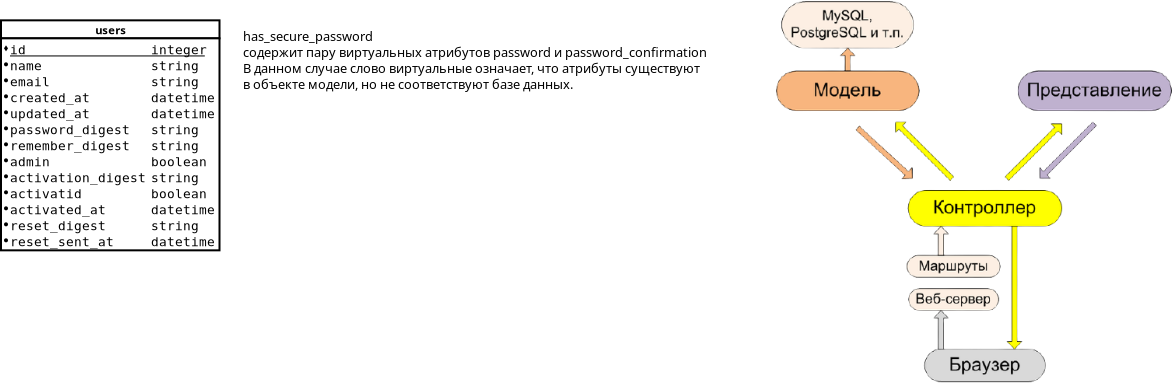 <?xml version="1.0" encoding="UTF-8"?>
<dia:diagram xmlns:dia="http://www.lysator.liu.se/~alla/dia/">
  <dia:layer name="Background" visible="true" connectable="true" active="true">
    <dia:object type="Database - Table" version="0" id="O0">
      <dia:attribute name="obj_pos">
        <dia:point val="4.205,4.517"/>
      </dia:attribute>
      <dia:attribute name="obj_bb">
        <dia:rectangle val="4.205,4.517;15.13,16.017"/>
      </dia:attribute>
      <dia:attribute name="meta">
        <dia:composite type="dict"/>
      </dia:attribute>
      <dia:attribute name="elem_corner">
        <dia:point val="4.205,4.517"/>
      </dia:attribute>
      <dia:attribute name="elem_width">
        <dia:real val="10.925"/>
      </dia:attribute>
      <dia:attribute name="elem_height">
        <dia:real val="11.5"/>
      </dia:attribute>
      <dia:attribute name="name">
        <dia:string>#users#</dia:string>
      </dia:attribute>
      <dia:attribute name="comment">
        <dia:string>##</dia:string>
      </dia:attribute>
      <dia:attribute name="visible_comment">
        <dia:boolean val="false"/>
      </dia:attribute>
      <dia:attribute name="underline_primary_key">
        <dia:boolean val="true"/>
      </dia:attribute>
      <dia:attribute name="tagging_comment">
        <dia:boolean val="false"/>
      </dia:attribute>
      <dia:attribute name="bold_primary_keys">
        <dia:boolean val="false"/>
      </dia:attribute>
      <dia:attribute name="attributes">
        <dia:composite type="table_attribute">
          <dia:attribute name="name">
            <dia:string>#id#</dia:string>
          </dia:attribute>
          <dia:attribute name="type">
            <dia:string>#integer#</dia:string>
          </dia:attribute>
          <dia:attribute name="comment">
            <dia:string>##</dia:string>
          </dia:attribute>
          <dia:attribute name="primary_key">
            <dia:boolean val="true"/>
          </dia:attribute>
          <dia:attribute name="nullable">
            <dia:boolean val="false"/>
          </dia:attribute>
          <dia:attribute name="unique">
            <dia:boolean val="true"/>
          </dia:attribute>
          <dia:attribute name="default_value">
            <dia:string>##</dia:string>
          </dia:attribute>
        </dia:composite>
        <dia:composite type="table_attribute">
          <dia:attribute name="name">
            <dia:string>#name#</dia:string>
          </dia:attribute>
          <dia:attribute name="type">
            <dia:string>#string#</dia:string>
          </dia:attribute>
          <dia:attribute name="comment">
            <dia:string>##</dia:string>
          </dia:attribute>
          <dia:attribute name="primary_key">
            <dia:boolean val="false"/>
          </dia:attribute>
          <dia:attribute name="nullable">
            <dia:boolean val="false"/>
          </dia:attribute>
          <dia:attribute name="unique">
            <dia:boolean val="false"/>
          </dia:attribute>
          <dia:attribute name="default_value">
            <dia:string>##</dia:string>
          </dia:attribute>
        </dia:composite>
        <dia:composite type="table_attribute">
          <dia:attribute name="name">
            <dia:string>#email#</dia:string>
          </dia:attribute>
          <dia:attribute name="type">
            <dia:string>#string#</dia:string>
          </dia:attribute>
          <dia:attribute name="comment">
            <dia:string>##</dia:string>
          </dia:attribute>
          <dia:attribute name="primary_key">
            <dia:boolean val="false"/>
          </dia:attribute>
          <dia:attribute name="nullable">
            <dia:boolean val="false"/>
          </dia:attribute>
          <dia:attribute name="unique">
            <dia:boolean val="false"/>
          </dia:attribute>
          <dia:attribute name="default_value">
            <dia:string>##</dia:string>
          </dia:attribute>
        </dia:composite>
        <dia:composite type="table_attribute">
          <dia:attribute name="name">
            <dia:string>#created_at#</dia:string>
          </dia:attribute>
          <dia:attribute name="type">
            <dia:string>#datetime#</dia:string>
          </dia:attribute>
          <dia:attribute name="comment">
            <dia:string>##</dia:string>
          </dia:attribute>
          <dia:attribute name="primary_key">
            <dia:boolean val="false"/>
          </dia:attribute>
          <dia:attribute name="nullable">
            <dia:boolean val="false"/>
          </dia:attribute>
          <dia:attribute name="unique">
            <dia:boolean val="false"/>
          </dia:attribute>
          <dia:attribute name="default_value">
            <dia:string>##</dia:string>
          </dia:attribute>
        </dia:composite>
        <dia:composite type="table_attribute">
          <dia:attribute name="name">
            <dia:string>#updated_at#</dia:string>
          </dia:attribute>
          <dia:attribute name="type">
            <dia:string>#datetime#</dia:string>
          </dia:attribute>
          <dia:attribute name="comment">
            <dia:string>##</dia:string>
          </dia:attribute>
          <dia:attribute name="primary_key">
            <dia:boolean val="false"/>
          </dia:attribute>
          <dia:attribute name="nullable">
            <dia:boolean val="false"/>
          </dia:attribute>
          <dia:attribute name="unique">
            <dia:boolean val="false"/>
          </dia:attribute>
          <dia:attribute name="default_value">
            <dia:string>##</dia:string>
          </dia:attribute>
        </dia:composite>
        <dia:composite type="table_attribute">
          <dia:attribute name="name">
            <dia:string>#password_digest#</dia:string>
          </dia:attribute>
          <dia:attribute name="type">
            <dia:string>#string#</dia:string>
          </dia:attribute>
          <dia:attribute name="comment">
            <dia:string>##</dia:string>
          </dia:attribute>
          <dia:attribute name="primary_key">
            <dia:boolean val="false"/>
          </dia:attribute>
          <dia:attribute name="nullable">
            <dia:boolean val="false"/>
          </dia:attribute>
          <dia:attribute name="unique">
            <dia:boolean val="false"/>
          </dia:attribute>
          <dia:attribute name="default_value">
            <dia:string>##</dia:string>
          </dia:attribute>
        </dia:composite>
        <dia:composite type="table_attribute">
          <dia:attribute name="name">
            <dia:string>#remember_digest#</dia:string>
          </dia:attribute>
          <dia:attribute name="type">
            <dia:string>#string#</dia:string>
          </dia:attribute>
          <dia:attribute name="comment">
            <dia:string>##</dia:string>
          </dia:attribute>
          <dia:attribute name="primary_key">
            <dia:boolean val="false"/>
          </dia:attribute>
          <dia:attribute name="nullable">
            <dia:boolean val="false"/>
          </dia:attribute>
          <dia:attribute name="unique">
            <dia:boolean val="false"/>
          </dia:attribute>
          <dia:attribute name="default_value">
            <dia:string>##</dia:string>
          </dia:attribute>
        </dia:composite>
        <dia:composite type="table_attribute">
          <dia:attribute name="name">
            <dia:string>#admin#</dia:string>
          </dia:attribute>
          <dia:attribute name="type">
            <dia:string>#boolean#</dia:string>
          </dia:attribute>
          <dia:attribute name="comment">
            <dia:string>##</dia:string>
          </dia:attribute>
          <dia:attribute name="primary_key">
            <dia:boolean val="false"/>
          </dia:attribute>
          <dia:attribute name="nullable">
            <dia:boolean val="false"/>
          </dia:attribute>
          <dia:attribute name="unique">
            <dia:boolean val="false"/>
          </dia:attribute>
          <dia:attribute name="default_value">
            <dia:string>##</dia:string>
          </dia:attribute>
        </dia:composite>
        <dia:composite type="table_attribute">
          <dia:attribute name="name">
            <dia:string>#activation_digest#</dia:string>
          </dia:attribute>
          <dia:attribute name="type">
            <dia:string>#string#</dia:string>
          </dia:attribute>
          <dia:attribute name="comment">
            <dia:string>##</dia:string>
          </dia:attribute>
          <dia:attribute name="primary_key">
            <dia:boolean val="false"/>
          </dia:attribute>
          <dia:attribute name="nullable">
            <dia:boolean val="false"/>
          </dia:attribute>
          <dia:attribute name="unique">
            <dia:boolean val="false"/>
          </dia:attribute>
          <dia:attribute name="default_value">
            <dia:string>##</dia:string>
          </dia:attribute>
        </dia:composite>
        <dia:composite type="table_attribute">
          <dia:attribute name="name">
            <dia:string>#activatid#</dia:string>
          </dia:attribute>
          <dia:attribute name="type">
            <dia:string>#boolean#</dia:string>
          </dia:attribute>
          <dia:attribute name="comment">
            <dia:string>##</dia:string>
          </dia:attribute>
          <dia:attribute name="primary_key">
            <dia:boolean val="false"/>
          </dia:attribute>
          <dia:attribute name="nullable">
            <dia:boolean val="false"/>
          </dia:attribute>
          <dia:attribute name="unique">
            <dia:boolean val="false"/>
          </dia:attribute>
          <dia:attribute name="default_value">
            <dia:string>##</dia:string>
          </dia:attribute>
        </dia:composite>
        <dia:composite type="table_attribute">
          <dia:attribute name="name">
            <dia:string>#activated_at#</dia:string>
          </dia:attribute>
          <dia:attribute name="type">
            <dia:string>#datetime#</dia:string>
          </dia:attribute>
          <dia:attribute name="comment">
            <dia:string>##</dia:string>
          </dia:attribute>
          <dia:attribute name="primary_key">
            <dia:boolean val="false"/>
          </dia:attribute>
          <dia:attribute name="nullable">
            <dia:boolean val="false"/>
          </dia:attribute>
          <dia:attribute name="unique">
            <dia:boolean val="false"/>
          </dia:attribute>
          <dia:attribute name="default_value">
            <dia:string>##</dia:string>
          </dia:attribute>
        </dia:composite>
        <dia:composite type="table_attribute">
          <dia:attribute name="name">
            <dia:string>#reset_digest#</dia:string>
          </dia:attribute>
          <dia:attribute name="type">
            <dia:string>#string#</dia:string>
          </dia:attribute>
          <dia:attribute name="comment">
            <dia:string>##</dia:string>
          </dia:attribute>
          <dia:attribute name="primary_key">
            <dia:boolean val="false"/>
          </dia:attribute>
          <dia:attribute name="nullable">
            <dia:boolean val="false"/>
          </dia:attribute>
          <dia:attribute name="unique">
            <dia:boolean val="false"/>
          </dia:attribute>
          <dia:attribute name="default_value">
            <dia:string>##</dia:string>
          </dia:attribute>
        </dia:composite>
        <dia:composite type="table_attribute">
          <dia:attribute name="name">
            <dia:string>#reset_sent_at#</dia:string>
          </dia:attribute>
          <dia:attribute name="type">
            <dia:string>#datetime#</dia:string>
          </dia:attribute>
          <dia:attribute name="comment">
            <dia:string>##</dia:string>
          </dia:attribute>
          <dia:attribute name="primary_key">
            <dia:boolean val="false"/>
          </dia:attribute>
          <dia:attribute name="nullable">
            <dia:boolean val="false"/>
          </dia:attribute>
          <dia:attribute name="unique">
            <dia:boolean val="false"/>
          </dia:attribute>
          <dia:attribute name="default_value">
            <dia:string>##</dia:string>
          </dia:attribute>
        </dia:composite>
      </dia:attribute>
      <dia:attribute name="normal_font">
        <dia:font family="monospace" style="0" name="Courier"/>
      </dia:attribute>
      <dia:attribute name="name_font">
        <dia:font family="sans" style="80" name="Helvetica-Bold"/>
      </dia:attribute>
      <dia:attribute name="comment_font">
        <dia:font family="sans" style="8" name="Helvetica-Oblique"/>
      </dia:attribute>
      <dia:attribute name="normal_font_height">
        <dia:real val="0.8"/>
      </dia:attribute>
      <dia:attribute name="name_font_height">
        <dia:real val="0.7"/>
      </dia:attribute>
      <dia:attribute name="comment_font_height">
        <dia:real val="0.7"/>
      </dia:attribute>
      <dia:attribute name="text_colour">
        <dia:color val="#000000ff"/>
      </dia:attribute>
      <dia:attribute name="line_colour">
        <dia:color val="#000000ff"/>
      </dia:attribute>
      <dia:attribute name="fill_colour">
        <dia:color val="#ffffffff"/>
      </dia:attribute>
      <dia:attribute name="line_width">
        <dia:real val="0.1"/>
      </dia:attribute>
    </dia:object>
    <dia:object type="Standard - Text" version="1" id="O1">
      <dia:attribute name="obj_pos">
        <dia:point val="16.301,5.555"/>
      </dia:attribute>
      <dia:attribute name="obj_bb">
        <dia:rectangle val="16.301,4.961;41.471,8.906"/>
      </dia:attribute>
      <dia:attribute name="text">
        <dia:composite type="text">
          <dia:attribute name="string">
            <dia:string>#has_secure_password 
содержит пару виртуальных атрибутов password и password_confirmation 
В данном случае слово виртуальные означает, что атрибуты существуют
в объекте модели, но не соответствуют базе данных.
#</dia:string>
          </dia:attribute>
          <dia:attribute name="font">
            <dia:font family="sans" style="0" name="Helvetica"/>
          </dia:attribute>
          <dia:attribute name="height">
            <dia:real val="0.8"/>
          </dia:attribute>
          <dia:attribute name="pos">
            <dia:point val="16.301,5.555"/>
          </dia:attribute>
          <dia:attribute name="color">
            <dia:color val="#000000ff"/>
          </dia:attribute>
          <dia:attribute name="alignment">
            <dia:enum val="0"/>
          </dia:attribute>
        </dia:composite>
      </dia:attribute>
      <dia:attribute name="valign">
        <dia:enum val="3"/>
      </dia:attribute>
    </dia:object>
    <dia:object type="Standard - Image" version="0" id="O2">
      <dia:attribute name="obj_pos">
        <dia:point val="42.95,3.55"/>
      </dia:attribute>
      <dia:attribute name="obj_bb">
        <dia:rectangle val="42.95,3.55;62.75,22.611"/>
      </dia:attribute>
      <dia:attribute name="elem_corner">
        <dia:point val="42.95,3.55"/>
      </dia:attribute>
      <dia:attribute name="elem_width">
        <dia:real val="19.8"/>
      </dia:attribute>
      <dia:attribute name="elem_height">
        <dia:real val="19.061"/>
      </dia:attribute>
      <dia:attribute name="draw_border">
        <dia:boolean val="false"/>
      </dia:attribute>
      <dia:attribute name="keep_aspect">
        <dia:boolean val="true"/>
      </dia:attribute>
      <dia:attribute name="file">
        <dia:string>##</dia:string>
      </dia:attribute>
      <dia:attribute name="inline_data">
        <dia:boolean val="true"/>
      </dia:attribute>
      <dia:attribute name="pixbuf">
        <dia:composite type="pixbuf">
          <dia:attribute name="data">
            <dia:data>iVBORw0KGgoAAAANSUhEUgAAAf0AAAHqCAYAAAAOH5erAAAABHNCSVQICAgIfAhkiAAAIABJREFU
eJzs3Xd4FFXbwOHfmZkt2SSk0UkooRN6B1ERBAXsFVEERRBBRV+xK6KvApb3s/eCWBBQQFGUDhYE
BKRX6UgnvWybmfP9sUkgQkJAICSc22svTKY9M7ubZ86ZUwTngKnffXfv0iVL3rRtG8Mw2LljOwcO
7EcgAFnS4SknJNA0jRatWgMSXTdITEz8uEmTJg+1bt06vaSjUxRFUULE2T6glNKYM2fO4OnTf+iz
Yd2aKhs3boxt36Z1uQ5tW6EJgWlZ1EmsSZXKlUDKkghROUlCgGXZLFq6HAj9/5btO1m5ag2HkpNT
69etd6B7z15/du7c+blmzZptKuFwFUVRzltnJaN+//3316xeteJKX05O/djoyMYVKpaPatKwHvGV
KxIVF4cQAmwrPyQhJdg2qqBfigiB1PI+TgIESKEjLJOU5GRWbtzC1m3b8GV6k5MzsxfVqV33m353
3jmuRGNWFEU5z5zRpP/TTz91nfLNpGfaNm904Z239UaLrgq+FAJZWQghEJqGJlRJvqyzbYmde1Pn
LBcJzigWzfmJd8d+kVolvvrsHj16Dbvkkkv2l3CYiqIoZd4Zy7gPPPDgZ2mH9/Ud1O8WOlzaDTst
mUAggK4b6Lp2pg6rnOMsy8KybFzloshKOcy7H33Kpi27/r60R68hffr0+b6k41MURSnL9NO9w/nz
5zf3Z2XMa9Ywseu9g+6gUdNm+FOT0TSBYRhomirZn880TUPXdSy/j7CwMC7o3oOmdaqXmzL121su
73Vl7IIFC2aUdIyKoihl1WnNwGM//vgFpxZ8tGu3znqFmGiwbKRphp7ZK8px2LaN5nCQ7fez/I/l
/Lxo2ZymTVuOvu6mm+aVdGyKoihlzWkp6S9evLjc7p3bf7n5ykt7X97tEs0lBJqUIKVK+EqRhBAg
JQ4hSKxZnc5dL07cunFdP2/Aar1x0+avSjo+RVGUsuRfJ/2JEyde9Obrr856/9VRSQ2TGmEHg2ia
emavnBwhBLYdqhlq0KwJSbVr1KuUUKvyggU/Ty/p2BRFUcqKf5Wd//zzzwqzfvxu7KSxb9dIqJ6A
HQicrrjKjFCFx8n1O5RSnvQ2ZYEQoeGYrMwsmrRoRt34ioM/+eSTQSUdl6IoSlnxr5L+rJ9+GvvW
y88neiIisEpJwpdSYpompmliWVah69m2nb/eqSRgKWXu/mV+Kbao4x3Zxg4lvxNsY1nWKcd2rhNC
YGbncNVVPVj0y7w3Zs6c2aCkY1IURSkLTvmB+6uv/t9nLRol9r2wfZvQQDqlRLbPx57DyViWJDrC
Q5Xycbkj/x0hhCAjO5u9h1OxbJuaVSsT5jCK3z5B08C22b7vALt37iLoDxAVG0P16vFUjIsF0yyw
upQS4XRCMMjWPXvZu3sPwWCQ8hXLU6VSJcpXrAB+/5HjC8GOffvx+YPUrFyRMLerTCZ/qQn2pWbw
xefj0yvH1+57xx13qC59iqIo/8IplfSH3nP3Jwmxnr4XdmxXqhK+EILfFi6mYZP2NG7egZtuHYAv
EDgmYVq2zcjnX6ZRs/Y0adGR5Ws3EQyahey1ICkl+/btZ9Qrb5DUvCOX9LiO7tf0pt1Fl9H+wsv4
cvzXoUEGNS1/sEFd01i1Zh33PfwU9Zq0o3OP6+h21c20aN+VCy+9kpmz5qLreqjaH5AOB336DiSp
eQf+XLUmNA5uGSQkVHA7eeypJ6Nykve8+cOvP8SUdEyKoiil2Ukn/TFjxjxWs0r5O66+6Xpss3iJ
8FwS5nbnNzRct2ETO/bsxTyqCl1KiWnb/DBzDgAOwyDM7cxfVpi86nw9JobR/3uTp194mcED+/Pj
N58zfdJn/DDlS+KrVubuBx5h4aI/0HQdAWi6zvJVa+k3YAjvfDSOYXcP4MdvPuenyV8wYey7RISH
c2u/wXwxcUoo7txYq1SuhGHoOB2OM3SlzgFS4nC58B/cy5CH7q+xYu6Sd0o6JEVRlNLMONkNViz9
feB7772OsKxQtXgpK2Vato2maTSoV4et23dwODmVOvHV8pcLIThw4CB79u2nUYN6rN+4OVT9roVm
krNt+5hqfpnbNVF3ONiwYhUTJn9H5UoVGDniCaIrxITmD9B0wtxuul1xI6P/703atGxGWEQEyYcO
M+yRp1izfhPD7x3EyFEjCY+MzL22Oo0a1ad5h0t58PFnqFqlEl16XkYgJ4dgMIhl2WWyWv+fDKeT
YGoaVSrG9N6+ffs9tWrVSivpmBRFUUqjkyrpv/v2myMff3R4YqQnAunzl9o++JZl0a5Vc67q0Z2f
ps/AWS4yv8GcpuvMmfcLrZo3ZUDf3gAIYfDnytU8++KrfP/TbOzcJG9LieZy8feefXzy+QQ0h4ON
6zeQkZlFfJUqlPM4sdLSsdLTCSYfpn3LZowZ+QR1aydiWTbBYJD/PP4MS1esYtQzjzH6ldG4LAsz
JQUzNRUz5TCNGycxc+p4AB54dATrlv2JI7d0fz4kfAg1PNGAq3t0Y9j99y4q6XgURVFKq5NK+tmZ
KQOatWyKlZOFVkrHzxeEkmXNGgkMv38wK9esByEQiNAzdgEz5s7n0QeG4PF4crexqJNYiy8mfMMt
A4bgzfGGajikBF3j488nMGvez+B0ctU1V9C2VXOWrVzNwCH/4XByav7Qs56ICB5+eBhvvP4SHk8Y
Pr+fzyZMpmlSQ+68rTeaz4uQEk3T8l8yEKBzpw7073MTa9ZvZOXqtQjjpCtoSj0hBHFxcTxy78AG
Xbp0mVvS8SiKopRGxc7cH330yfN16taP9yWnYJSBpOP3B6hVswY7d//N3m07MMLcSNsGTedwcgqX
d+uC1+sLrSwkFWokcE2vy/D5/Iz7ahJSSozwcLZv+ovJ3/1AsyaNIBhEt2w+fPMV2rVuwSefT6B6
Umvqt7qQvgPv488/VyJ9PvD7ATh8KBkAj8dDZEQEHOfRAYSqt2NiooFQOwTKaFe9E5KSVi2a0qB2
jS7jP//8+pIOR1EUpbQpdtKfOnnioE6tm2IYp32OnhKRk5NDhVq1iAwPZ9OWrRDmRkqJLzubYNDE
iInBlnk9EwR2ZhbXXNGD2JhovvlueugGwelk4+YtrN/0F5d270owOxvLsmhYrw6Lf5nBkLv60TSp
IXv27Wf8N9/S4dKrGPV/b5KenoGma/h8oZsKKSW2bRfePiK3/z5AZlY29gn6+5dV0rZxl4uk703X
8P5HHz5f0vEoiqKUNsVK+mPHju1fuUJshejyFcrMELtB0wTCqVEjgTXrN2Jn52C4XYz9YgJ1EmuB
348m8s5V4PP5ueCCdrRu2Yz1G/8iJT0D/6FDfPvDDFwuJ+VjY/Ib9GEYmD4/b7/zKj9N/pIvPnyT
Rx4YQs3q8Tz135d46KnnCAaCuD1hCBFqIOhwOAqMF1BgVD5dxzB0hBDEREeHxgE4T8mgSaNGDWnd
LKnBJx9+cltJx6MoilKaFCt7fP7p2DH/feZxRMB3puM5a3RdB5nDpZdcyKiX32Dj+o34cfHZV9/Q
vevFYBWcHVAIAULjkQeGkpPjZc5vi1mxZj1fTprK/YMHkFAtHofbzco163nvg7FYpomVlUVsTDRX
X9GDUS88w4JZ07isa2fGjZ/Ep19OomLFCpQrF8mOnbtZtmIVwuPBtkM3DpZlh57dOxwcPnSIXxYu
xjAMmiY1QDuZgYKAsvQgwA4GKVehPDdceTk/zpg+rKTjURRFKU1OmPRHjRr14qWdL6hUqXKlfw5c
V6ppQgPTT/uO7Tlw6DALFi7ik3ffZsOmLXS56IJjMqWmCSy/n67du9K968XM+mkmI0f/j8iIcPre
eC3CNhER5Xh85CjuHf4kk7//CWnooeF+g0Fsr5fYuDga1quDbUv27NtPmNPJiEcfZOfuv3nz/U/w
+QKYtoVtGIx59S369B/MX39t5YsJk5kxZz5X9uhG584XYvuPDHlsmibBYPCY19HD92pClJk2AEII
7OxsWndoT4tGtVvPnTu3dknHpCiKUlqcMOnPnjXz6u5dLkKzzNLWJf/EdJ0alSvSqH5dxn05iSnT
Z9Ggfh0qVSh/zKoSEJqG9PkY2K8PK1avY9XadVzYsR1JrduGnvH7vdx0TS9s2+axES9wMCUTZ3QU
jvBwHB4PGdk+5v78G1LaXN3rMjRDp/d1V9G8SRLfTp/B4489hREeju52UyMhnuUrVzNwyIM8/9Jr
xMbG0P+WGylfpTLWUaMgxkRH44yrgKtCwZcjMiL/cUFqWgY2ZaeLn2VZGOHlqFk9nuTk5BYlHY+i
KEppccJm+Pv27avfuGF9pFV6htstkhDouo7QBGiCsHIxdLm4E+998hlul4uhA/sjbYkAhCbQdS1/
9jcBICVdLurEocPJ5OT4uOSijmhOHU0IrJwceve5iWkz5jDtx1ncedc9XN2zG4k1a5CWns7U6TNZ
s34jg/rfSovmTbGDJpXjq/Hq6JHcfMc9vP7eJ6DpdOvciejocgy4/RZG/e9NMjOzGDqwH1f2vhEz
NQXhdOZ3A3z7w7HEfD0lP6GL3FL9Be3b0LPX5QRzvNx611BuvOYK+t9605F2B6WYEAJMH7Vr1WLj
34fUZDyKoijFVGTSf++9927esmEVLpcr1Lq8DKhcsQI3XXslTZMaQjCIZgcZ0K8PXp+PQCDIw8OG
IHQNkNSvU5vrruxFdEQ4IrfxnJQSV5ibNi2b4/X56HdHX4KpKei5yz0OBxPGvc+sOfP5YcYcxo3/
GpfLSSAQpEG9Osz5bgIXdGiLzBvRMBjk4gs7snrxPH759XemTp/BmFffAgRul4t7B92By+lk+ow5
dOxwCQNuvYl+/W+jbavmRISHk5qWTmpaev755SX9hvXrghBoukZUuUj27j+Qv6y00zQNOyeHpi2b
Mfu3Dy8BVEt+RVGUYiiyyNerZ8/fhg267YJuXTtjm2Wjm5jQtFAClzZ2bu2Fpmmg6yBlgfkENF0D
oSEtCyklmsMATQfbps1Fl/HamGfp2LE9lt9foFeDlBLdMEDXsQOB/GSrORxgWViWddyhfHXDAE1g
507uI4RAOBxgmthuF/NmzEEAnbtcjJ43BHJhpXbbxrYsNIeDxUuWsnrteu687ZbcTUp3SR8gGDRx
VUjg0eHDN730v9dUaV9RFKUYiizp79y5M756fDz/Ygbec4607dDz96PYtn3c2QJDNwW5v9c0UpNT
QcCqNesJBAJc0K0rgcOHjxmsSAgR6ktvWaFGdIQaAtrBYP7yf8rbRtiiwHI7EGq0p/n8XNrl4vwb
k+LUu2iaRsDr5aHHR/L8c08hpY2mlY1xFkLXKEBUZGRkSceiKIpSWhSZ9AN+f7nycWo2U8u2cUTH
MnTAEH6cOQ9fwE/v669BZmefcNwCO7c6vbi16oVVvxd2Y1KcfT0xfBidO3VA5t50lAVCAFaA6HIR
FUo6FkVRlNKiyIwVFRPlOTJAzflLIMD006FNK+rUrkXzJkkMu38wdiBwTg9WJKXEMAx69bosv8ag
zBACbBtd1xzr1q2LKOlwFEVRSoMiS/px0TEOPfdZ9/lM0wQyK5uhg+5g0J190TUNoeuIUnJdLH/p
nRGxMKGeFDZOh4Hf748Dsko4JEVRlHNekcVUiSwbTfZPg7z0buih4XBLS8KHstFw77hMC6fDQXp6
unoGpSiKUgxFlvQ1RPBE6xzP8Z5Ll5XEU5zzODJuvkDTinfeti2BUB/6oo4R2qsCgK4TCAbxeDzp
J15ZURRFKTKhB207RyLDTmaHeRPI/JNt29i5U8eeyRuAkhx8Ju/YuqGDEZpAxw4Eiowp7wbJcDlC
3QZtiZU79e7xttFyr19ZGTfhVEkATSMYNKlater+ko5HURSlNCgy6e8/cCDHMq244oy/K6VEd7uZ
OmUaC5csC/3OtnOLpYLq8VUJi4igVvV4LmzfFkfurHGnk5SSFWvX0apFc+xg8Kwn/9+XrWDVqjVs
2baDnbt2ExbmpmH9erRv34aOrVoQ5gkrOJMeMPe3Raxft4HV6zaQnJxCeEQ4Hdq2pmmTRnRq2xpN
0/JrDjRdZ+I336FpGjfdfB2Wz1dmalBOlgDQNYK2lZaQkOAt6XgURVFKgyKTvkM3svceOEBs+bgT
7si2bXSnk5lzF/D5xMm0bNqYME8Y0g4lrPm/LiQ7O4fNW7bxyvMjeGjYEIIBf/5IdkdPJVtYi3gp
ZaiEJ49fDf7p+El88vkEfvttFpbPV6D/fN7+87Y7etjavOV5P/9z2T/jO/rYeb+fueAXrri+L4m1
atCyWRPat23F7j17GfflREa88DKXde3MlPEf4zQMNE1Dczp56pkXeOGVN6gQF8u1V/bgogvac+Dg
IZ7+74ukZ2TSqX0b5v84GWRuP3/LZvK0H4mNjeamvr2RXu/JzbaX+8jh6E2OfhRzotqIwpzKdv/2
ZsW2bdBcpKSlp/yrHSmKopxHikz6zZo127t+w6YGjRs1LObuJA7DQErJf596hM69roKctFD3KoeD
TavXcvug+5g+ay4PPfEotjcHXdOwbRvD5QKnE5BInw/btI5JurphgNMRGhUvGMTMLemK3OFms7y+
UPW34cpP+HlJ2XA6weUE0yKY48XhcoRG2zNzp9DVQyPtWaaJ7vFAIBAanS/3JkB3ucAwQufi92Pm
dtezLAtnTAxfT/6euok1mf3dBGo0agA5XnA4OLh3H7feOYSZcxewacdukhJroGkaWWlpfPTZV9x6
07W8PuY54qpUBtMEXef+wQMY/OBjTJ85l0/GT6J/7xsQaIDAMPTcZ/on15BQaBqaYYBlhUZXzL20
uq4fdzTCo+lOZ9Hvumkek+A1TQNDP36YAqRpHTNI0skI7dZBZlZO2ZnvWVEU5QwrsvV+g0aNvtmy
fefJ/3GW4A8EkLaXoNeL6fMRTE+nftMkXh3zLLv/3kParh243G7MoInh8ZCanMz6lavYtHodvkAQ
3eEIjWqXm/iF04k3x8vOv7axfsUqkg8exIiMDCUXKfH7/FiBAJquk5F8iKzsbEK5XMeIjCQjPZ1N
q9ey7+89OKLKkZ6aTsrhw1i2jc/vJ/nQYdLT09FdLrZv3kJWVhbCMLAsC93l4tD+A/y1bj3rV6wi
Mz0DIzz8SOlfd3I4OZlh99xFjeoJBJJTCAYCBLOyqFizOo88cA8A61etweFwoIV7eO7FV4mLiebd
114iLjYGMycHKxjE8vmIj6/G2Hdfo32blnwz+TucMdFYuYn6VPsM+H0+Du7bT1ZWFugaoWaD4PX6
OHTwICnJKccd0lcIQUZaGmkpKaSnppJy+DCpyaH/T09NJTU5ObcRYoGNyMnxcmj/QVIOJ5Oekpq/
fnpKKgf3HSAQCPyrnqCGriPNDFxOV/Kp70VRFOX8UmRJv1OnTl/876XR7whx8l3180rgQtPQhMAE
TAkup5OMzCx27NlD84rlcUaGs3TxHzz6zAssXb4SXde5/ZYbGfPck3iiymFmZiN0jf37D/LoE8+w
fOVqdu3eQ/u2rXhk2FA6d2qPq1w5Zk6dxidfTCA9I5MePa+naZNGvPHKKHxZWaxYuJj/e/sD5v38
G3UTa/HBGy8xa94vrNu4mVdfeYG/d+7ixdfepmPb1jSoV4dB9z/CwP59eGz4feiGwbz5v/DI0/9l
67YdBINBLrnwAl55YQR16yQWuC5/790P4eE4IyOw0zMIBIOI7BxqVq/OiEcfpFrVygjD4ODe/Uya
+j03XHMlERHhmMFggUcalmlSoWIFnnp4GEP+8wQph1OINPRTmixHErrxWbJsBaP/702GDuzPlTdc
SyAtDcPt4v13P2bOz7/SqnlTnnnyYbCOzLEgpcTr9XFjv7vJzs5GCI3IiAj8AT+BQBBNCDweDxM/
e59wt/tIzYxhsGjpcl5/9yNM0yQ7Jyf/BslhGDhdLh4edg8XX9AB5MlX9efVvBzYvpPYuPJ/nvRF
URRFOU+dKOlntmvXbvm27btaJdaqUewW40IIXE4nlu1AOl3YaOhagJQDB5kxez7x1apQt15dACZ9
PZXnx7xKnxuv5bnnnsXvz+aTjz+jU7erGfXfJ7m0S2c0XWPwvQ9RuVIF3nz1RdzhEcybO58rb+7H
Uw/fz2OPPEDT5k1p07I5S5evZMg9A4nyhJHt9XHnPQ+wcPFSbrrmCr6dMpF9e/Zw/6MjWL/pLyLD
PXgDAVJSU5mz4FeWLP2T2rVqcvP1V2EYBrYezqyffuDJZ8fQr+8tNG/ZHIfDxawff6TPgCFMGPcB
tWpWx85Kp2f3rjz13xdZu2EjtRNr0b51C+o2bEh8pTjq1q7Fs889henzga7z9ddT2b1nL02aJmEH
zWPaMAghwLK4rFtXbNtmxrTp9Ol7C4HMUxh/Jndinr379zN7/q9cf1VP0A3MoMkfK1fz9KiXycnx
4nY6jynpCyEwnA7697mZYDCIbhi88sY7tG3ZnM6XXoIvI4OoyEjcDmfBRzFCkJKayvSZc2neNIm7
77iNsDAPmmGQmpzMA4+N4Jpel3NJp46ndCNjS4ke5mHJ8hXEV0v4+eQviqIoyvnphH3w+/bt+8oH
48Z/NXrUCKS3eK3FA4EA74/9gvmLl2J6vWiaRlp6BrPn/8LGzVt46dkn8USEs3XjX4x6+Q2u6tmd
x54cji8lDVtKGr30Ai3aXMjwx0Yy9YsPqduyDZu3bKHPjddyac8rICuVlo3q06RBXeJiYjB9fhKq
VKZF08b8tXU7fW67GW9yMkvXrGfq9z/xxYdvcuuAfvgOH8Zo35LWTRrS8sLLcERHAaG86Ha5+Hvv
fuZP/4aaDeqB4WHNwp/pO/A+nnp4GA8+8gh22kE0TaPTxZ3Iys7m2dGv8MW49/FnZDHojtto3KQR
X47/hs/GT+L1dz4EoGH9ujRr3IghA/vRoV1bcDpYuGQpti3REUV2upeWiS1tlixfQZ+7+mOnZxTz
bT2O3G5+Qgiwg3gqxPH2Ox9yV99beOvDTwt9bODQdW669or8Gf+++noqrZo34eZbexM4dBCnw3Hc
7TQRaqtRpVJFrruyJzGxMWguJ3t27OK+h58q9vgF/yQlGIaBLy2F5StXc/PtA2ef0o4URVHOQydM
+vfee++EJkkN3x317BPRxd2paVl89c236AKs3GwihKB8XAzD7x/MHf1vRWgaK9euY8OmzTz24FDs
HC9OlxNbSmJ0jYs6dWDKtOkcOJRMXTQqV6rEsEefZtGy5dSvnchNN1/HtX3uACsDmZVdsMW9beNy
ONm1bTuaJmjUoB62baEJDc22qVa1Mh3btWbtho25/d7BsiwqVYgjulw5AplZ6JGQmeMjNS2d9IxM
vp84PlQiz+2CmOP1sumvrWQdTsET7sGyLC7q1oU2zZow5K7b8Xp9fPH1FN75cBwbNv3FwsVLmTNt
IvWaJoXG8g/t5oRE7n+ni2XZSNysX7WULdt3MnzYUN75aNwJS9xSytxRCEM1B0JKOKpHRKHxF+gq
wL8e0llKiQgLY9vyFWzctmttUlKSGn5XURSlmIo12l6Txk1nz54z/8ZuXTufcKY3CbhdTt7+32gu
vLQzZkZm/h/+sDA3VSpXCs0R73SzY+duAoEg4eEeNCGwpUQQeu4fExWFlTvfPdLP/XffSZ+7hvLm
ux8jhGDC5O+4qkc37r6zL+ViorH9gfzjCAG608HBQ4dD08v6A6G27yKUPjUhiIuLKfC4QkpwOBxY
to2ha/lV7rqmMfr/3uKfTehsy6Za1Sr4AgEiIiPQXC7M5FTC3G6atWsNmk7zZo0ZMqAfb30wlnc/
/ozxX09lZIsWtGjehK8mf3fC6y6Ehq5rNG+aBAE/4hRLxwXitm2E5uazz76ifeuWRESEEzjB7Hv5
11UT5N+GiCOvE5/Hya1flNAlkKxav4GgKf74VztTFEU5zxQr6Y+fOPEmry9rfYeOHRqGO42iS3aE
umvVrJFAnXoNkVlpkJtAhZRgWVimCZZJhbhY3G4XOTne/FKvlBLTskhNS0MQqsrFtrmq12Uc3rWB
LZu3smHzX6xau54XX3uHT76YyLfjP6F+k6QCpVXLNImOjkZKGZreVtPIK6Vats3+/QfR9YKnX6DU
mpugLNtm7Puv07JZEzQhQncUMq/dgoO4KpXZvnkLD494nldeGEGNOrUx0zMQQsPhcNCgcSNeHvUM
6RmZbN+5C5DccuN1vPHexyxbvpJbe9+AHQjkPqcO449FS2jVrAma08GcOfPRhMZVV1+BlZ0T6l6X
FytHjVtw1LUvihACXdf536hn+HDceBbO/QG/7/RMxiPyr4086R4G/xwroSia282GlWuY+tPcRVOn
Th1wCqEqiqKct4o9L+ygwff2/mH2XEzLKtYfddM0EQRDfb+DQQgG8/tzC01DZmbSs0d36ibWYvmK
1RAejmYYGIbB34dT+WHmHDq2b01CfFWyDh6iQ5crCHM4aNG2JX1uuYEXXxzDY/+5l42bt5CWng6O
UALXNQ0cHpCSNu3bYtk233z3A3Z6Bo7ISIQnjLXrN/Lroj9wu135890XzHsCgkHiYqOpUT2eJUv/
JKlNaxrWrxt6tWjCe5+MY+SoV5B+P5WrVGLL1u18PG483rQ0HJGRGOEedLcbze1m545dbN6ylXCP
B6wg1SpX5OX/Ps2Eyd+xbs16dMPAERmB7fUy7JERXND9aj77fAJX976DSy66gJhykbm1IKGaCsNh
IPRwHOHh6OGe/JcWFlbowEa2bePxhPHp+EmMeOFlPn7rfzRoWL+4b3+x3m+/z0eg2FP45g6CJAT+
QIBg8PhjBBTYQtPISElhxOj/Y/jDj1357yJWFEU5/xQ76ffo0WP13p17drrKx4VK6oXJq8Ytotwp
gEDQpHz1BPr2vp6JU6exY91GcrKyycrx8vWESQT8AYbffw/VqicQERcLAp4Z9QqHDxwiIzWNLRvX
8u7HnxEbE01MdDQETZCStIwM1i35nYOHDhNfuSLtW7fk/976gJffeI9MAxFkAAAgAElEQVSdf21h
1dI/ue7Wu0Kly7wRAIUWGuDnqMcD0usjMbEW/XrfwPQZc1izaDHZOTlkZ2Wxa+NmJk35njatmqO5
XLgjI+l80QU8//Lr9B10H6uWLufv7TvYtX0Hv82eR9+772fZitVc2bM7Mjsby7K4+ebrSaxZnR7X
38qHn37Bjq3b+XvvPh7/z1CWrVjNoGGPEAgG6X1rH4Rloee2PUAIUlPT2LJpDRvXrmfzmnVsXrOe
TavXsW3TZrJzcvLqwAswdB2f18eiP5ZzZY9udO7cCXKHKj763IsWmkDon6sKIZgxZz5Dhz/Bp19O
Qs8dYlnTQo9JCqwvRGimQkLtKPSICL6YOJnPJnwdGjyoyMMLZsyej+50TWnXrp3qn68oinKSTm4G
Pd01If1Q8qMeh4Et5bGJQgj8fj/ZOV7M3NHsCpsWzjB07LQ07rmrP99On0Xrzj1o26o5gWCQP5av
ZPiwe+h2ycXYgQACuO6qXjz53BgmTf2eurVrsWfvflJS0hj1zGPUSayJzMmhatUqrFqznsbtu9K6
eVNmTJ/Mkw8/wKMjnue/L73Ky6+9jaZpdL6oI78sXEzQNAGB1+cjOzsH07Tyh6q1LBPdE8Zdd9zG
5O9/ouVFl9OpfRs8njCWLl9J3TqJ3H1HX2yvl2AwyL333cPseQuYMu0npkz7iQiPBwRkZefgdrm4
4epetGvXBtO00XUNOxDgpVHP0KffYAbd/whulxPDMPK7O1atUpkdu3axZuWftKhfi7jysZgBE6/X
y7QfZzHhm++OqqUIlZqrx1fl8w/f5KKunTGzsgu8P/5AEMu2qVu7Fk8OH0ZMpYpYWdkETRPbtsnx
+k78fEBKgqZJIBAs+KYKwa+L/uCTzyeSne3l7nvvJhgMYts2WVnZmHl9/4XANE1MyyIYDMWD4Wbu
gl+xLMldd/Qt8vABn4+PPp+YNnvegutPEKmiKIpyHPqJVznitTfe+OWb8V8MvaBbz7BgZkrBZ+J5
z8ADAeok1uTiTh2Ii42FvGFu/0EIgcx9Lt66RVOE0Ni6bQdOh4NB/W/l0QeGEhbmzh+JrnmzxkRF
RpCWnkFmVjZJDesz4pEH6H391YjcoXwrVayAbdvExkRTt04i3S+5iGYdutCrc1uqVqpI/Xp1uezS
zjwwZCAff/YVbrebAf1uxRCC2JhoOrZrTaf2bXE4HAjA9geIqVielo2TSEtLJyMzG6/PR8/uXXj8
P/dRpXLFUMnVMIiOKUfPrp2pUD6WJo0aEubxUD0hnmuvuJzBA25n5OMP4Xa7jhTCpSShRnU6tWtN
zeoJVE+Ix+Px0KRRA+68/RYe+8+91E2sxYjnXyIyMoILu3XBn5kFiND1vaA9F3Zsx4Ud23FRx3Z0
bNuKizt1oEPbVkRHlQPLOtJwTgiCgQC6rjP4zr5cfHEnzOxsdF3HNE3cbhcXdWxP8yaNT9i6Pjs7
m2aNk4hPqILMHVRIEOqmmRBfla4Xd6JRw3qYgSCREeF06tCO5k2ScLlcAJiBIGlp6fS87FLiq1ZG
Mwyy0tKpW7smzRo3KvT4lmWxZNVa/JY+4pdffvn9ZD63iqIoSshJt+B6+uknbmpQK37idTdch8MK
HrsDw4EtNDQreMKW/nmkpiF1JyLgDYXkdEAgcMzNgnQ6EcFgaFjgvHHwj55NTwhshxMt4MeSsGPf
fh566HGG3XMXXa/omfswQ/DbzDl0vepmul1yIVO/+jRU8jZC/c31YOBIgzIhjjkWgHSFIcwA4p/n
JwS24USzTeygCYJQTwUhkIHAMTUjUkqErmPrToQ0Qz0QHAbCcCDMINIw2LhpC05dUDexFlYwCE4n
spB7NSEkmhk8/rDJuo6tORAy1MZCaLkNEjUNS3cihIUIFN2KH0A6nAhphR6nHH0+DgMbA4GFCAZz
j2eEYgoGC3SptAw3mgwgLAtpg3Q5wBYI8/jtASzbRjMM3nhv3KT/PPrEzScMUlEURTmuU2q2/fST
Tz5WPsIx+r6hg7ALKcmfiuPNbneq61i2TVpmFpdf05sVq9fS/5YbqV07keysLF56/V1q1ajOxLHv
0rxF02OTdxHHPdGxQ+tCXhe/4l6bvG3+ub5pmvnPxs9HZjCIs3x5Hhz6oLxtwD0xrVu3Ti/pmBRF
UUqrk6rez/PLr7/+Vq16jUr169RsUz425rQFU5x+3MVdR9M0PC4XnS/syL79B5k09XsWLVnG738s
p2f3Lrz/+ou0aNo4NNb8SfY1P/G6xYvzeNv8U6gh3OkbnKc0sS0LR/kq/N/oMWRZxkt39O8/vaRj
UhRFKc3+VTZ5edTID4b/596BVk7OOZmY8oaOzUxLIyU1LTQwDYLY2BjKxcVg+/wlHaJSBOl0M+nr
yfy86M+J77//Qe+SjkdRFKW0O6WSfp7Zcxd8X7l8bLPE2rUaesI9iH83wuoZIS0Ll8tFVEw00bkv
l9OBLEa/cKUEOR3MnrOAXftTnnvhhVH3lnQ4iqIoZcG/SvoA02fMmbh6zaY2leKi69WpUxv5z7nV
zwVShhoV5r3+5fjvyplh2za6YYDbxdcTJrMvNfux++4b9nxJx6UoilJW/OukD7B127bxNo4GaSmH
G7do1Zyg34+WOwCLohSHbdsYYWH4AwFee+0dfl+x/ptRo0YPK+m4FEVRypLTkvQB1qxbN7lWvQbh
2OYFDVq1xs4JjTx3vrY6V4rPNE2M8HIc2reXMf97nWxTH/nOO+8MLem4FEVRyprTlvQBliz5Y3b1
6jWyUw/t69K4SWNNjypHMCtbJX7luCzLwrJtXOXLs3rpMl567Z0/a9ZLGjhixIgPSzo2RVGUsuiM
1MDPmDQp9o/1654s5zH6XHxRp8qNGzdGswL5ffrPxZb+ytlhSwlSIpwuDh48yOIVq9i+ZfvcctEV
Xxw4ePDsko5PURSlLDvj2ffh4cM/D2an3tb/tptp1vECCPqxs7ND3efUDUCZlzeokS1laKKdyAjQ
dD544x0WLFz2R48rrnz89ttvn1fCYSqKopwXzkrGfeutt7rNmT3z7uSDBzpee2WPKnfe2Zeo3PHh
sWzsYg7Xq5Q+mqaBoYPTxY6Nm5g4ZRrfTp+xunOX7q+OGTPm05KOT1EU5Xxy1ovZI0eOHPLDtKmX
X9ypY9XOHdvUatqkcWxCtaq5g+KJUESltUedEEGQGQBIYSCkC4k7/5xE7vkV6NYoMkGaCMKROEsg
6jMir4S/+a+tLFuxKuPLb77dnZGVs/Oyy3uOGzFixKQSDk9RFOW8VOJ16++9917dzMzUBDsoI2zb
dtm26RJCOISU+Y0MpRAi92fNDi1zCCEcgFNKaUiJLgQ6oAmJkOLIeR31swZoMrSOnvdzaP9IIQvc
auQtM/JeUhz5fxH6VweQ4BWSvxHskkJkauCRUkYLiUtqGCAr2JLKhq533v7XJtJSk6ndoDHRUdHL
gmZwh0BoEqSQBAANQZgElwjtX+a+bEK3CpYAS4IlZOh3gI1AIpG5M+zKvHPKPX951PnZef+ft/yf
10nIYz8TRWwjpcASYAIBKQhqCL/QHZm6rqdKIfZVqlRpW79+/TafzGdCURRFUUq15cuXXz7uqb5y
49gH5J039JC7d+8OK+mYFEVRlPOL6kt3FixcuLDGO6OfHNutWVXqVInm7osTeGJo/x9KOi5FURTl
/HJa++krx1q8eHHdsa8+P+eeS2sk1KwShxkwqVkllvgoo1bLbrd4ps+cNaekY1QURVHOD6qkfwZJ
KV0f/W/k94O7Vq/VslFNLH8ATRPkeAO0aRAPe5fdv2j58oYlHaeiKIpyfijxhnxl1d69ez3TPnpp
ztVJ7g6xkR4sfwBd1/NbtUvAb1p89evWIPGtPrzngYfVsLOKoijKGaVK+mfA4sWLKz0+pN/S65Pc
HSIdBpgmmqblJ3wI3W25DJ3BPZs4motNQwbd3Gu2lFK9H4qiKMoZY5R0AGXNkiVL4t4e/fRvj/eq
WycqIgzbtAqdyVcAvhwf7ZvUQiAuHXhTz7nAJWczXkVRFOX8oRrynUaLFi1q+O6Lzyx/4oq68Q1q
V8MMmkWuHxqPSGCaFjWrlaeKR9Zs3fPWqj/8NFO17FcURVFOO/VM/zT5fsqUDrPGv/7TDe1rRoWH
h0r4AghzO6lVORZdFwVGGhRCsD8lk4NpWYBEStAMnd/W7sFfrc1bjz4x4r6SOhdFURSlbFLV+6fJ
qjVrqloVkz76dJ2/vBBmlhDSaVmyxprVv3e/55KaDLiyDd4sL1ruBEOagKfGLyYsvvEm07TWC6EF
hDCjNa2SZMu2oqsIFEVRFOUUqJL+GfbcyGdejjqwaPj9fbriTc8qkPRfm/f3+kde+SSphENUFEVR
zhOqtfgZlpWdVU2I419mXyDoPcvhKIqiKOcxlfTPMF3TZGHN9zUh0s5yOIqiKMp5TCX9M076C10i
SD2bkSiKoijnN5X0zziRU+gSUCV9RVEU5axRSf/MK/S5vSiiFkBRFEVRTjeV9M8wIWSwsGU2QnXN
UxRFUc4alfTPMNsu/BoLRCED9CqKoijK6aeS/hkmhOYodKGUanAkRVEU5axRSf9ME7az8GUy4ixG
oiiKopznVNI/06TmKnQRQiV9RVEU5axRSf9Mk7a78GV4zmIkiqIoynlOJf0zTApRaNIXUGgtgKIo
iqKcbirpn3mFNtaTQs1yqCiKopw9KumfYUIWPpOhkNhnMxZFURTl/KaS/hkmBVYRS9WIfIqiKMpZ
o6qXzzAhhA8RKuyL3P+OlP3VPZeiKIpy9qikf4ZJy5YCCfmvIzShsr6iKIpy9hT6vPnf+uGHHxpm
5uTU3bZzb6es7MzyvvSUSBCC/MnlhQQppRQSCj7bFuJIdpT/eCYuhDgmZimlCC2TIvcYAoSQUgoh
hJASIYQUoR+Pvw5I7XjLjz4KCCklthBSgrBz47ZDv8MCaYFmSimlENIpJVFz582/VGTuo22DBHIC
wQIns35/Dpddef0vPp8vIIQWCG1/PHlxSFHw54Kx5V1PIfL+RYZiCS0jf9jfI9ddCPLWs4/8TuRu
d+z7ELqeMv96FrzuIMSRUwxdd6SUSBlqv2BrGqaU0nSERWY6w8Izq1WqtL5CbMS6G264YePxz11R
zh0///xzk3379nQ9ePhwk7S01BpWMBiZkZFdjqOq7fK+c0e+e0e+h0f/m7d+7jpQsFRQ1BDd//wb
eNR3TuZ/T4/++ejfHR3nMTsWhQ8Nfrz1jxvcP/ZxdAyn4p/nUtjP/Lt8dsJzK+R6HX3MIuM8apuj
Pwe2EMICguERYXvDIyP3JtZIXOpyuXa1atVqYUJCQqETtp2q05r0X3v73XvXLF9yj8jcX0v60sMw
A2jBHCLCnCTGVwZkMS5tGSIElhRk+U38QYvQZyAv70Kkx4lLK6KlXxkkAU0THErJ4GByKqbmwtYc
CHc5pCdmp4isuqRFyyavDx006PeSjlVRAF5747Wn1q9be3VOZrClN9uvBfxBrKCNbUs8YR4S4muU
dIhKGbD/wF4yMjMwnBqapuF0G4RFODckNWk0pcdlPf7XtGnT1NNxnH+db8aMeenlhUuW9Y8zssuX
CybTvm5FGtaoROUK0YS7nURWigVDh0Chk82VbVKGygDHVlCALTmDlS3nNl0DlxMOp5Ge6eVASgZ/
H0rjz4072ZthcUAvn14+vt63b7z6Sv+SDlU5/+zatavqp59++unqlasv0qwwV4W4KjSsl0T52ArE
xpUnNjqWyMgobNsmEFDtcZV/z2E4kFLy977dBIMBDh0+yJ69u1izYSW2HsCUvs1169Re/dJLr9z4
b45zShnn999/r7Z+7ZqnD62ed3WLaq7KVStEUj7SQ2yEB83lQJgWUtpICZYd+vd4Oe+8cDKVdOcZ
KUOlfk0INE1DagJ0Hcvr51BmNrsOpvPH1hR/tiNuZpWGrd64667Bc0s6ZqVse++9D0ZsWL2pn8sR
nli1UnXiq1SnfFxFXC43pmkipY1t29jSRtqhL/d5+7dNOa3y8qSm6aEm35qGoesETZPMzHQyszJI
Tj3M9r83EZ9Y+ZukpAYvdu/efdnJHuekP66dOrRdeFFiRMdbOtUhqU48lmkTME2EyG2brr4Ayr8k
Q60T0DSBK8yFN9vHpp37GDNtw7LBjz9/7SWXXPJ3SceolC3ffffd5R99MO7tG3v1S6xZvRYOh5NA
wI9lmYDgOE2JFOWskISaZEkp0XUDp8PJ7j27WLT8Z35dMvu3t995q1f79u0ziru/k/okP3DXrT/f
1bbcRXWqVcDpMAgETc7jCmrlLAh90DUchs6u/SkMH/dbTttu19378KNPjC3p2JSyYfTo0W/Pm/nr
kKEDHqF8XAVMM4ht2yrRK+csh8OJaQY5lHyQH+dPXDb2s4/bFHfbYn2qpZSO+4YM/vPaWv7GFzau
gSTUZF19JZSzRQIOXSMQNHlhwkJSImrPe/f9j7qWdFxK6TZ0yNDpGcmBnnffPgzTsrClhVB/2ZRz
nESiiVCHkZ27t/Hd7C/XfvjxmAvi4uqesMR/wk/366+8MMzcveqpLo0qlG9YowJYauRYpeQIEWoD
sHL7fmauOTDrysEjr2vWrFl2ScellD7PPPn83MRqSV1q16xHIOBXJXulVNKExqGUAyxe9gtRFdwf
Pv3MU4OKWl8vauEVF7WcMrR99INXtKvjKed2qJFklHOClJK4yDC6tq1de/z4CRfMXLz+05KOSSk9
Vq1aFb5u1aaVfa4Z1DYmKgaZO6CEopRGEonbFUZSg+bERlRplZ6Z1uWvrRs+LWz9QpP+B+++dv1N
DYxnmtapRo43gK6plK+cOzRN4M3yUS3OXTNFq9hrzYZNH5Z0TErpsHvHnqW3XHtXk8oVq5R0KIpy
WgghMC2T8PBw6ic2qtG0VYN68+bPnXK8dQvN5Cmblj7TtlF1fP4guqbugpVzj9OhU71SLBdXDba5
b8jAcSUdj3LuGzDgrt86tr60WcN6SVh2EXNhKUopowmNQCBA5cpVSDvk7bN169bqx13veL8cMfLZ
HzvWCGviD5icX0PoKaWNFTAZeN2FxKRvvv1/L42+uaTjUc5dTz31xFdhIuaCSy7oTiAYKOlwFOW0
E0Lg8/lontSWl158ef7x1jkm6T/8wH3jEjP/7NEuqbp61qWc8zQB3mwvT/W/FGPnbx8tW7bMU9Ix
KeeeKVOmXG1lhfW+9cYB+AM+pFQNkpWySQhB9fha1K7aNHHQXXcfM5x5gWf6I58fPcTcOPuJ4Xf1
JJCVg1bKEn5encTJRH0q2yjnFiEEZsCkU/Nazo+nzg+f//vymSUdk3JuqRRX7dPbbxwcn5aegqZp
FP2NV6OPKKWbaZk0btiMvzZvTWjRJqn20qVLp+YtK1DS/+u3aQPuvrYTMiun1PVV1TUNhx56FbcN
goD8bVSNRumm6xoBXxBP9t4+JR2Lcm5ZvHhx00h3bPus7EyEKLpBsqZp6LqBrusn9VKUc4kmNNLT
07ji8mtZv3LL1Ucvy/+0zp8/v07Whvmjr+nVjqy0LAy99LTWFwKyfQECpo0/aGLZdpHxS0DPnTc2
2xfAFzDRNKEaLJZyEtAgvFqry+N++fXXn0o6HuXcULVq1ZkJFetVjgiPQNeNQtcTQhAMBvD7fZiW
SdAMFutlmkEMw3EWz0hRTsyyTKIio/H5fa6hDwze9vXXk1YD5H8DFs369omH7rgc36E0nEbpuXM1
LZvwch7ueeMHlm7aC1LSMSmBtx+6hkCO/7iPKHRN4AtavPrNQr75dQOmZTF2+LW0a1IDb7av1D3W
UEIE0LpuZcbOmX3flClT3rruuus2l3RMSsn6+uuve3/64VfNut53A/YJWuvb0ua190ezfuMaDKPw
m4OjSSmpWjmel599h6zsrNxHB4pS8nTdIDUthat73MiX370/BPgcjkr64d49XdwyjkApmxFPAgg4
lJbNup0HsW2b/amZ3HxxYy5oXAMp5THrOxwGq7cd4O1pf5Ca5UNKiT9ohparx3mlmmHo3NW1AQ+9
/PIUoHFJx6OUrC8+n/B0r27XcqJeSDJ3QpMDB/ez8+/txETF0KBeYwzdCE14UmDlUK1AjjeblWuW
ITQNIbRj/tYoSknTNI30zDSE5Wyze/fusISEBK8BsHT16sQVn42o4fcF0EtRtf4RAltK3A6dSI+H
w+k5zFmxjQtaJELALLCmJiAQMPl1zQ4OpWfj0HUs+0R/EMC2bRCgiTM745Yk91gcGXJWOTk1KsUQ
5ZL1SzoOpWTt3bvXc+kllzd6/N625ORkF+t7G5o61yI2tgKPDXuO8PBIpG3/Yx2Jpuvs+ns7d/+n
zzHLj92nzL8hEJooVnup0DY2IM547UGB+E7z3zcpJba0Efn7Prfyiy3tUC+1s3CdT4WUdmieGyHy
x9o/GUIITDNITFScvmrVn9cDX2gAyxYuvLpahWhKeyeWSI+Lri0SsWyb5X/txQyY/PPmWxMayRk5
jJ21gvJR4SRUjDr2Tj6XBIKWjaYJPB4XHrcz9NzPsgstN9i2JGhaRb7sQkoElh2axMjjduIJc2Fo
GmYRcx2Yln3CYwVNK/8LLeWRbYrab2lm25KoCA+dEiON559/fnBJx6OUnGnTpg2oX6cRLqer0O94
YYK5/fh1oaFpx3mJwpOEZVuYZjCU8GwbkLjdYbhcbqQtsazCHzPY0sayLDRNIywsHIfDgWmZRW5j
WSamWfgrND3wsaSUmJaJlJIwdxhulzt/f/nx2DamGSxy/6FjFIzPsi1My8RhOPCEheN2e9B1Ayv3
eMfEUdQxCok/FFvRcZmmmV+IKnjM0LZOw4knLByn04VlW8e9zqH4zPxrVdh7cMw1yH1fjvfZy7v2
oXM7drlthz4HDocLT1g4hu4IXedTGFBK03SqVoln3tyf74Lc6v0FP027acyNDUp9QzZNQP9uLZjy
23pWbNnH3sMZVI2NQP/HHVJyRg5rth+kQ8N4nA6dbXtTjrn3tnPv/iKiPOzancwfm/4m3O2gZZ2q
VKocTTDbf0zylhLC3A5wFdGoRwjw+vEHC755ti3xuB0cTs9h5rItmJZNs9qVqF2jEjmZ3mPeGykh
PDIMilEzY+X4MS0bQxe4I8JA18G0CHgDZa5KUkpJeKSHVjVjGDVn3jPAeyUdk1IyZkyf1bdLpytC
z9pPsvSaV9qVyGOTVN4f6eN8daSURIaXw+Fwkp6RhtvlxOv3sXjZrxi6QbPGrQhze8jOyTqmRG3b
Nk6nE6fDxa6/t7N1x2aqVI6nUb0m2LZ93G0AosrFoGn68QPKjSkrO7PAeUhpI4RGTFQsmVkZ/LZk
AU6Hg0b1mxITHZe/fliYB7crLHeq4UKvFpZl4vXmYEsb27YJ90Rg6AbrNq5i3/496IZBtSoJ1E1s
kN9QMo9hGMRExWLZ1nHPz5aSrKwMQs9dj5yDxxOO0+EsLKh8Pr8Pv9+Xu2+BbVs4HE6ioyJYsWYZ
Bw7uJTamPEkNmuJ0uI65zg6Hk6hy4Uhp4/N5CQQDx8QZHRWLbdtkZWeiaRqWbRFVLgZd18nMysCy
jpyblBLDMIjyRCOlJDsnK3TuuVnItm1cTheGw8HqtX9y6PABalRPpEHdJEzTJMdbvFqr/HdHCOKr
JPDiG7MaQm7S37Z5Td2qldojg6V7WEohBO0aVqNDwwQWrN7B2l2HqBobWWAdy7YZM+E3AHp3bsKi
DbuPeaQhhOBweg7f/LKWr39Zx9a9KTgMHdOyMS2bhApR3H1FG+7q2QozaCKEQEpwuwy+mreGF8Yv
wLTlcf/QBEyLlwdexlUd6mNaNpoQ+IMmSzbu4Yu5q/hlzQ4CpoUvYGJoGnXj4xh+UycuaVITl9MI
VcUROtaAFyezcO0utEJu1vIGV/risRtolliJHQfSePzjOfz51146JlXnrXt74TTKYHdF26ZuQiUS
Ig5VLulQlJKzYeOmmk/c/yKZWem5SfHk5FV1H/P9kHnLCv7ask2iylXghf97nGUrFnH3HQ+ycMkC
1qxfgT/gx+fzEhbmoW5iQ/r1HkjDuo0xj/pjv3XHZuYs+JE/V/9BWkYKUubexHrCqVKpGgNvv5+6
iQ0KJG+Hw8HwZ+5h6/ZNocaHx8n7breHl0a+TUx0HKYZRNM0UtPSmDbjG5Ys+5X9h/Zi2xJyb3Di
q9ag/y2DufTiHnw28UPGT/6EMLcHaRes4RShi4RlWTSsm8SQAcOJjSnPb0tmM2veD2zb+Rdebw4I
gW2FSv7lIqPo1f06brtxQH5pdt+BPfznqUGEhXlCNxdHHSCUAN3ceuMALr24J/6AD02E/maN/fId
ZsybVmi1t8x9D/vdPIjuXa7E5/PiMBxs3/kX3/30NWs2rCA55RAulxufz4vL6SKxZj1uveFOmjdp
k3+tVqxawktvPUtUuWgG3T6MNi074vN5Q58BBAi48/4bqVYlgeefeJWDhw9QuWIVHnxyINt2/sWr
z39I5UpVCQRChSyn08n3Mycz6dvPiQiP5JmHX6RKpWr4c2d63Lx1PbMWTGf12j/JyEonGAzFEeGJ
oFrVBAbefj+JNeoWu8AmhCAszEN8lYSKo1/87/XGt99ObzL+9SfjhCz9A+5atqRcOQ9P9rmYX9fu
ZObizVzTqRHZmd78Lnzp2X6mLlxPzUrR9L+8BQtW7/jHiYca9XV/bBwbdx0i3O1k3CPX/T975x0e
RdWF8ffObM+mN0pIQmhJ6C30ElB6D70JqCCgKIoFuyJFUCwgRZoggoD03qsgPZSE3gIBQnrZPjP3
+2N2NwlJKJ/CEri/51lLZmfm3dnZOfeeewpa1y4HjiPYcuwyPv9tF0ZN3wAVTzCkQ10YcszOhkQ2
QcSlxDQEB3hi9ntd7G4cCV56LT6Yuw17Yq/CbLU5HyQcR7Bs71mMnLYBFpuIH4a3xfAOdWGxCbiX
YUTXL5ei82d/YPzglzB2UEsYMnKg4HmAENzLMODirRR8MTAajTpcvgoAACAASURBVKuEOL0BkkRx
Nz0Hr36/BhZrfvdWcqYBV++mIzzY72l8JS5BEiV4uGngr6NYvPjP+v379/7H1ZoYT5/SJYP8n6Yn
i1L595ySlozbSYn4bMK7CPALxMjX3kejqOYwGHPw56rfsHLDUmRlZ+CnCfPA8wpIVERychLGfP4G
srIzUS60IiZ8+jPCQiogx5iNP1bMw4q1i5GZlYHfZ65BVnZmbuohBUwmIxLv3ESvrgPRpH4Le/yR
PPues2gabt1OcK6rS5IEo8mAUR8NRkLidfh6+6Fv9yFo36obeI7Hqg1LMHPBD5j9249oULcpomo1
QnBQKBS8EoQQ7D24HcvX/A4fb1988u4EqFRqSKKIAP8ScHf3wJn4k/hswrsAgNYtOuKt1z8Ez3HQ
aLT459h+fPvzF5j7+zQ0a/gSypQOkd3flCIp+Q5UShXeHjYWZUPKQZIk2Gw2HD5+AAeP7sP3v4xD
iYBSqF6lNozGHPC8AharBQm3rqNUiSC888bH0Gp1zi+C43gsX7MIB4/sdXoVRFFAcmoS3vnkNWRl
Z6JCuQj8NHE+gkoFw2wyYeWGJVi2eiG+n3Ebv0xeCE8PbwiCDTZRQOKdmzBbzPK1zesxgTz4uZd8
F34+/vbTy3/NzM5ARmaa07xQKsHNzR3/HNuPab9+C6PJhAD/wHwejtt3b+G9z9+A0WhARMUq+HXq
Umi1OhhNBiz8czbWblqOrOws/DZ9JTIy0x85y0SSKELKhOHcuXPzFQkJVzoH+7sXf4sP+8UmBOVK
eiMy2B9X76aBKnjnd0QIcOxiIowWGxpEBME9NFBe284zYucIwY7YqzifkAydWolvX3sZnZtWBuxe
kK6NIlC+lA9afvAblu+NQ/emVaBScLmXj8iXsoSPO5pWDXGu8Wu89XDXquTRu/2tvIJD3LV7GDt/
Byw2EV0aReD1trUBAFqVEmElvfDVwGjEfP0nZm88ikaVg9GsZlkYjbl1wymA0NK+aFI52OmxECWK
i7fTQEDuH88A1BG4I7vNJAo41D8vM35JotColNArCe7eu10LADP6LxhxcXGqbz6bDMkeDPdUsf/G
OI7D6OGfoGnDlyAKAlRevhg66G1k52Rh577NuJl4HZUqVIbVasGeg9uRlZ2J8AqV8fVH36NUiSAI
ogAvDx+MGvoR3PUe+H35XGzesRatWnSEwZAjFwUisjGhlKJx/RaoXqW205UsiiI83D3zyoJCoUDs
sWNISLwOvd4DH7z9FV5u1s4+kODRu9sgGAw5+GPlfGzavhpd2/dGoH8J8DwPjnA4ey4WAKBSqlEt
siZUKrXd0ynHKly7cQkAULNaXXz+/iQIgsPgimjRpA3uJCVi+twpOHRkL0JjBsPxNJQnRyLKla2A
apG1YLPHRNSr0xjVq9TBp+Pfwe27NxFVqyEMhmz7B5L31Wi0qBpZA246vfODcjyPXfu3yDaBytdI
pVLj0NF9yMrORGhwOXz7+XQE+AXau9PpMeyVd+DvF4jvpn2N85fi0KR+Czm2w/59wh7wmN/kAwAp
sAxE7Poc+wEEPK/A3aTbWLh0NowmIxQKRW68FeRlhN0HtsJoNKB6ldr44v1v4evt54y5eHf4p9C7
ueOvdX9g597NaNb45dz74KH3JIWXhw/u3Uv24JKT7/UO9NTebx6KJYQQUJuAAB89ujaKwIVbqbhy
+Q50GiUkSV6jj71yB1qVAh3qVQJM1gIuOo4jOHH5DgCgV7MqGNmtAWxmK0RJgihJsNpEVAkNRFSl
0th16hrmbjoGjV5rd4/JgXKUUthECYIgOZcEIEqg+bIEKCAB/5y/heQMA4L8PPB2l/rQ6DVQKXgo
eA6UAi9HVYCPuxYJ9zKx+9RVQK3KN9IEACrZz+d8iZBE6YHBS4QASiUPjZKHWqmAWimPGKWHZDIU
ByRKoVGr4K4muHMnKdzVehhPn9TUVE8vD5+HRtY/CRxGsEXTNqhbsyFEewCW1WqGm1aPlk3bguN4
nD0fK7uQCYdr1y9Bq9Ghe6f+qFQ+EoIo5FYG5HgM7jsCOq0O+//ZJQcm2nsHSFJufxQFr4AoyMFo
jiCx/J4OCoVCies3rwIAmtSPRr1ajZCRmS4/s2w2KBQKxHTqh1rVoqBWqZ0uePmYotNrSCEbaTHP
i+M4uOndUb9OY7SK7gBRFGGz2ZzbJCqhZdO2UKs1copjgSsna7BarbBarRAEORAwwD8QvEJx3/Mz
3275dMiBj0K+Z5kkSdDp3HDxyjkAQL/uQ1CqZJBcqM1+nUGAhnWbITCgJDZtX43k1CR7zED+8+Zm
X+QxHg97bNpjxA4d248Tp4+gVrUolAut6HyWE8gDk+sJV+Cu90SPTv0RFlpRzhjjeXAcB7VKjSH9
RkCpUOLgsb3QqDX2Qe3DoaDw9fHHncQ7UFy7GF85JsLnuZjpA/IsV6dTo0ujCExbexj/nL+FsNAA
SFYbeJ7D3tM3UC+iDGKaVwHM1kLW3QkuJ6ZCq1aiTqXSACkkwYZS1A8vg01HLuFaUjqg5GUDq+Bx
7OJtiKKEiDJ+98ed3H8ImKw2zNl8HADg467F6WtJOH8zJd8uoiihbAlvZBgsOHw+EUmJqfDSax56
HYqa2zhW5e6m5WD+puNO7wABUCWsBCoH+8NDp4JgzyQojogShdZDC3+9EgevXK/taj2Mp096erpn
6VLB9gC0p3wnE3mtvWfnAdBp3WCxmgHIUdRGkwERlarC19cfO/ZsRrOGL8PL0wdxF07DzU2PtPQU
/L5ibr5mZ8QefOam0+PK9Uu4eDkepUqWgc1mhdlixu27t+Dp7onSJcs4B/qFJQYS2S2Am4nXoVDI
QXse7p5ITU+BgleAEAKr1Qp3vQe+HzfbGWTmmEk+6DI6Bjotm7RBu5adkZWTheTUe7DZrEhLS0Fy
6j0k3LqGW3cSnJkRhZGdk4X0zDTYbFbcvXcbaemp2LJrHXy8fFGubEWYLeZHT/uz66WQ3f0WixmJ
dxLgpnPD7bu3sG7zClitVudzWqISNGoNtBqtHFeRmQ4/3wDn4URJQkLiNWi1OvkzkNwr/bCoekI4
XLx6Fj/PnoSw0Ar45L3xmDLta2RkpgOQDbvZkI34C2egd9Pj7r3bWLxibu76AZXTPQWbDXo3d1y6
fB5Xrl1EgH+JB2Z2OKCUIjQ4DCs2LIQiOysLHrrSz00UNwfAbLQgIqwEapYviRnrjyCqYmmUL+ML
q1XAofgELPukJ6goFXkXJyRnQa3kEeitBwpJbaMA3HRy1Chx+POpbPTvpeeAAqgfUeahWikF0rNN
AIDT15Lw9oxND3z/xVupuJGUAW+Pkg89dlE4Rr+nrt7FqELO1yCiDCa/3gqNqwTDZBGKDBJ8ppEX
V6HgCMxWq97VchhPH4vFwrvp9K55rlE5NVin1YGQ3IBaQghsgg1+Pv7w9wnAnaRECIINBIDFakFK
6j3MmP/9Aw/trvfAjZvXEBJcDmazCekZqUhNS4aPtx90WrcHagKRDZfJZHTmfTvc33mRyxHb7L/9
x/v9C4INO/dtxtZd6xF37jSyDVnObV6e3ggpE2Y/X14nufzfoihi7LhRhR63zUudUDm8OjKy0qF4
QCnlQqHyp7AJAqxW2Wu7YMnMh+5mtphyrxGA9IxU/Dhr4uOeGrCnd/65aiF8ffwxZuTniKhYFYJg
y/dGiVJYrBakpiVj+twpDzyuxWrGzcQbKF0qGIJgfOjAloJCqVTCYrZAEVy2HK7duYOmVcsWcBsX
SwiBIFLoPVQIDfTC0t1nkJxlRAVdaWw+cBIalRIta5eDxSpAXcSF0mvkoBUFzxV9TXKXc5znNRnM
uJ2aDTeNCu2iKjySXEfaX6cG4ejXohos9myAvFgFEVabCB93LYL8Pf/Vg8wR7FenQim826MRFPYA
RKWCw4ItJ7Dq73MY8+tW/DamK8oH+0GwisWqQiMgj4hhtcFgFRDg43XL1XoYTx9/f/+ko/viwXEc
KKhLGogV/JlScISDxWpBjiEboiQXXoF9YFA5vBp6dB4gDwQIV0Cx1WaFSqlC2ZDysNnkYOD0jFSY
LWaUD6v0CMVlCAB5mVKePNLcP9+HWq154Iy88M9LcSruJCZM/RQ2wQaeV+Dl5u0RUbEKAvxLwMvD
G54eXhj2bt98J3X8l1KpQrOGL8HH2xeSJEGhUMJiMeHA4T345+h+HDl5EDWr1oXJZHz8Jkd2TwQA
BJcORYfWMfB09yw4SyZwpsX5+QTAarM4n8dubno0qNMU/n6BkBz72Wf7m3esKfy08oWByWxA7Nlj
6Nq+N2pUrYMcQzZIId8XpRQ1q9ZFl/a9YLNZC2QmUAA2mwVqtQZlSoc474OHfnwQpGekwc/PDwq/
gMCtyTevtqbF7MH+IDiOgJqtKF/KB0aLDXtOXUOjWmH4c88ZRAT7Q8XzsKDwgg8A4KXXwmSx4VZy
JijHFWi0SSAX7QEAUZR/tDzP4e/Ya4hPSIZaycPbXftQnQSAmz2n399Th55tajryTPK/SauW8/GN
FohZRtiE/3+d0vHwC/DWo3OzKnKfBblcFkoEeGHtofM4eiERZ2/cQ3h4adgsj5cT+izAEQLRakOO
RYJfgO8NV+thPH2io6Mzhr7ytvxgvf8H/DQgBGqVOt9vWXZAcTAYc2A0GVA2uBw0Kg0kiULBK6BS
qvFy8/bOIjnkvn31bu6w2izIzEyHTbCCAs40sAplw+V186JiGOwDC57nZaNKpdw0xjyDE7mCm4Dz
F0+gQrmIRzauEpWgUqqxZeda2AQbGtRtggE9X0fZkPLw9fYDx/GglOLMuViIBTQ6PidFj879UTWy
Zp4BB0GDuk0x8YfPsGz1QgSXDoWnh3eRBYeK+uywB1YCBGaLGU0atEClcpEwmU35HreSJEHvJqd5
y8sTNqc+ncYNndp0R91aDfPk/cvXbN+hHYVfF0mudfD78rlQKpTo1qEPsnOyEOAXWNDDAjkuQ6vV
oXWLTlDyCnkCcx96N3eYLWZkZmXAVkjNgEIvASFIS09FQEAAuIDAkquTMk3Fq+D+Q+AIgclsQ6Pq
ZQEAW49fxs2bKTh1LQlRlUrDJogPGPlTVCjtA7NVwIWbKSA6VYGZtUSBK7dToeA4BHi5yUsACh5b
jl5CtsmCeuFB9sjNB+tU8Byqh8mp5LtPXcP+o5dhzDIhJz1HfqVlIzM5C1/8sBajvlyCvQfP2bX8
/zN9x542QUROphHZmQYYMo3ITM1GaW89vPRaSJTixKXbEAyWQm+6Zx2OIzCYrcg0SygTFHTS1XoY
riEjM801ZayJXNHv+KnD+YwDpRLUag2uJ1xBjiEbVSNqwM1ND0ol+PkG4OLVc9i1fwtMZhOSU+8h
LT0FqekpSMtIRVp6MsZP/Rgbtq2ETbBBkihUShUuXI6DSqVGi6ZtHl6mlVJwhIdapYEoisjOyYQg
CM5HP6Xy4MNoMuDbaV9i04418HD3dEbgP/DQEoVapca1G5ehUqowsNcw1K/TFDqtG7JzspCalgKz
2YQr1y7Yj1fwGSYHDQqQ7AGD8iycolFUcwSVDsGZ+FjcTLwuD6YKPUKRXwdEe0yEp4cnklPu4lbi
DaSkJTuvcWq6HHdgNBkxdeZ4zP/jF2RlZ+RLiZOr+NlAJbkAUb5XERVOVSoVjsX+gz9XL0TVyJrw
9vRxpvTlu35UDrL08/VH/IUz2HtwO0wWE1LSkp360jPScC8lCeO++wjbdq9/rIEPAUFS8h2UCQmK
42rWrLn0YmKqubgb/XyrT/aZa4i/J0IDvXDs4m0MmboWN+9lom54aWeTHqDgBECSgEaVQ6BVK7Fk
9xl8PWsLRGfKH4GS57Dn1DWsOnAODSsH45W2tWHKMuJOcib+OhCPQC89xg95CXqtyrkPIUQeVOUJ
zOEIgVLBY1SX+ihbwhvX72Zg/JK9uJeeDbWCh0rBQ6NS4kBcAqYsP4D5W07i6p10KHRqUNjX5iw2
PAhSSBAikWtJgOMIlAoOKue5FDh5+Q4yDWbo1ErULF8SCrWyWC758ByHHKMZqWaCKhERW1yth+Ea
EhKv35Xz2Z/UPVz41MHRq2Pu4unYd2gneI6XlwsVSty4eRVLV/0GAIhu0tpZUa5J/RYwGg1YsmI+
Dh3dB5VSBYVCCaVCBSpRbNqxBsvX/o6LV87BTeduNzYi9h3ciTYtOqJkYGl5GSNPMSFCOPtjRw42
I4TAYjWjcb3mIIRgzcZlWL3xT7lhEEfk6nGGbKzbsgIpafdQplQwrFZroXE9BT45kZcLFAolJEqR
mp4Cg72qH8fxUKlUOH3uJJatWQRRLLyqnKyRy1cUiRCCm7dvICMzDf6+gfBw94Rkz2vPyspwXPEi
vp3cf3CEg8lsRFStRjBbzPh+xjfYuW8TVCoVlAolVEr536s3LsXi5XORcOs6lAqlPQ3ccUDHtb3f
74v7DFCuqsysDPw4ayIUvAJ9YgbDaDI4a7rk3YdSCUqlEo2imiMzKx1/LJ+LY7GHoFIonfoEUcD6
LX9hxbrFuHr9MvRu+od2jnSq5AjuJN1ChQrlf1bUr18/KzIk0EAl6eEh4c8wokTzlcXlOYIS/h4Y
+HINfL14D3acuIJALzdEVy+bvxwl7Gl2gFwBikqIrh6Ksb2b4Kvfd+OLhbuw7dhlvFSzHLJNFuw8
eQWnriahXCkfLP24O0qV9MG2Q+fx7uwtuJGUgRI+egz7cZ0czeo8CQXHESQkZQIAJi3bj+V7z2LJ
x91Rt0ow/hjbHd2/Xoatxy6j9dhF6Fg/HDq1EteT0rHu0HkIooTxg1piUPs6gChh2I/rcORCIi7c
TAEAuGtUBcZsFPJsnkL2TDj+ZrXJfzt87hZafPCbc2BwJzULN5OzoOA5vN+jETo3CIc5x1zgh1kc
IDyH9GwjbmVTtG7d+qar9TBcw927iclWm/UxqjJSZxR2kW7yvO921K4vYHTk/9dqtPh84nuIqFgV
UTUb4vL184g9cwwGowGvD3wLoWXKwWSWg7A6t+2BzTvW4Nylsxg77i1UKheJGlXrICsnE6fOHkfC
reuIrFQVwwe9i6ycDKzauBTrNq9AUvIdWAUr3vpoEMQ8NUcolT0B1xOuQhBsGDvuLbSK7oAu7Xqh
WuVa6NahD/5a9wcm/fQ5FiydiZebtUNqegpOnjmKu0m30bJpGzSMao7snDyFgABnquD9NeM5wsFs
NqFa5VqIv3AaX0x8Dy2atEaj+tGIO38K8RdOI+78aUSGV4OXpzfOnj8lx1vQ3Px2QRQw8cfP4K53
B6Xy7DwnJwsGowFGkwFff/QdalaNwtSZ32D3/q24euMyAKBc2YooGVgaGZnp+eIaHLX5KaUgHAeL
0Yi2LTtjx97NOHfxDL6a/CE271yHKpWqw2DMwd5DO3A36TYqhIVjUN83oNFoIYq5vUucfQMKeSTm
9lnIm8Yn/y09IxUfvf01yoVUyB/lT/P3YbDZbOjaoQ8271yL0/En8cGXI9AoqjnKBpdHUsodxJ45
hsQ7N1G9Sm0M7jsc6ZmPHtTIEQ4XLsWnjvn4rQUKAKhbv+GRhLvpbUv7ehTPaG1QqJXyzDgvRKKo
HBKAkj7uyDCYUbdSENy1smvIGTyi4KHXqmQ3oN3yUwAf9GyMQG83fLfiIA7F38TfcQnO4/p56vDD
sDbOdXuD2YbzN1Og16qQabAgPTupUJU8R6BTK3H66l1k5JjkZQiDBQ2qhGD3lEF4a/pG7D1zA9//
9bdzHx93LeaP6Yr+7WojIzUbXoFeuHY3AwlJmdCplagfEYSGEUH3ufZkT4KnTgOzTYBKIW/jCKBV
K6BTK2GxiThzNVcnIUC1soF4o0NdDG5T6//6Fp4VKCG4cScV2YKCree/wNRrWG//34f3VG0U1cxZ
4vTBEOg0OqhVGqjV6ge/lcqFbvQ6d6iUauQ1gI5ZcPtWXXHh8jkcPLwH5y6eAQD4ePuhYb3m6NKu
N0xmo9NIabU6TJ+8ED/OmojDxw8g7sJpxF04DUCOA/D28sHbw8Yi25AFBa9Aws1rSLxzEzqtGxJu
XZcNW0GJ8vEpRfyFM6hXq7Fz3f/1AW/B29MHazYtw73ku1i8Yh4AQKlQonb1ehjSbwSyDVn5DD4A
KBRKqNUauOnc8qXOOYoBdW3fy2ngt+/dhO175QyhUiWC0KvLQIx8dQxefbsnTCajXEPBPntWqdRQ
8Aok3buNu0n5ggzg6eGFvu0GI7pxa2QbspCRmY5btxOgUWvh6+OH1tGd7GvzDg+HvKtarYHeTe+M
S+A4Hm46FSZ8+hOWrVmELTvX4cjxv3HkuON5S+Dn6483Bo+GTusGQRDAcRx4jodarYFO6ybHQRTi
/VSrNFAq5Jx+R6a2UqmCRq1Bg7rN0Cq6w3059RRKhRJajdZ5vxBCoHfT45fJC/HDzAk4fuowdh/Y
ht3YBgD2eAw/jBr6EbKyMx/Z4FNKkW3IBoV4rU6dOjYFADSIbrfk4t0DbUv4uKNgzOizDc8RSBYB
g1vXQkwTC0Qxt3azJIhoF1UBHm5q3E7JRuWyAc4bguMIJLMVQ1rXQuva5VHG3xOSVQBnD3iRKMXQ
zvUR06Qypq0+jHtZBlCJoqSPO7o0CkflsoEwm232ID6CEl56fDEgGh46NQSx8OYUhBCcvnoXP64+
lE+/yWRBWElvbJk4EDM3HMXpa0nOtcjuTSLRolY5mLJMUKsUkExWvBvTEGarXHyiY/2K0NqLDzng
CBDo7YZpb7aHRCnKlfSBJFF46TV4r3tDJGcYoVRwznvXscLUpGoIygR4wmwRQHNXI4oVHCEwZBnw
z9V0dGzX5p29uwoPsGE8/7Rq9dLi9Su3jXipWVt7rnzRNzQhBBzHo0/MYDRr9DJ0Wh1USnWhmTKE
EEhUQoB/Cbw38lNwPA+LNU+ktf2HE+hfCm8MGo21m5Yj9uxxKJVKNK7fAlG1GsJsNiPvQEEU5TXn
rz6cgrPnT2HvwR0wmgyQJAmhZcIQVashypQOdVbbc0R+v/na+9CoNYVGggOAJIq4fusqfl82576G
L0oMG/QOXo5uj137tuBeShIkSUKlCpFo3aIT+EKCAimlqFOzPrw9feDh7ulcW897XUoElMLkL2dg
0/bVuHHzGghHUMK/JFo2bYtSJYIgiiKGD34X2TlZMJqNUPA8PD28MPqNj6HTujlbmBM4Uh05BAeF
omL5SGTnZEKr0aF5o5dRuVI1cByPyPBqCCpZxp6/7/TDQ5IktGnRAREVKqNCuQh77ILcgt3L0xvv
jfgULzdrh+17NznjLvx9AxDdpDXKlApxNtWhlCI4KBRjRn4GrUaHoNLBEMS8GVZy7NZr/UdCp9PD
bDFDqVTCZDYipmM/tGnRCbVr1nd6NQB58GEymdClXS+YzEa4ubk7jymKcqOe8Z/+hFNnj2HXgW32
GAcRYaEVULdmQ5QuGfxY6/kSlZB4OwFt2rfZHnvmhCOjgKpmvNvD+FqrKrxUhMF61uE5DpSg0IAK
jpMtGJUKdsziOE5ejypkm6OsL6/gQe3DNwKAiiIolZcF3Dx12LAvHu/O2oy93w9BoJ8HBKtQuNHn
OazZH49Xv18DH3ctzs8fdd/5kHsuB5IESaT5jsfzuTeQWEQRndy1PeocEMi5ucT+WQoJpKHydSiO
378Dnudw/vodjPrjdPLu/YcCHr4H43mmWZOWp0e9+lFVXx//R0p1Jfa2uZTC3mDmwfs4IuAleytZ
Hy9fvPPJ69h/aCc+GzMRLzdvL+ft2ytsivYHeFFeB0f5Xp7nne9xBIvlGg0OP8ycgHVbVmDVwp3w
9PDKXSe+D5sg4OjJg/j4m3cwpO9wDOw91OlSdtQPUOSJEncE0xU1QCKEk7OjnO7sQj4DKBS80uk1
plJuC19iz1kndsPsiEOQjaLDz5r3WMRZZjj3msv7U/t1Lyo9gxD5u5Tu2z/vdVbwCjhKrcCus+Bx
cvXdr8UBz/MFrgnPy16BgtkK9s/BcyD0IfoUCuenyw1ufDwkKmHP/m3oOahDiapVqyZx9g9lTZI8
Dql83GH7Pw76LCA+IIJSkqhclrYwQ2ffr6gRPYHsMaA2EVQQ5f+m+d4Ei02AwWyDVRDB2cv1ShIt
8KIihdFsQ5bRgpQsYyHnk0fmVMjzKsQIi2Lu8YvMQbDfgHk9ANR+A0pi4fpAi7fBB+Rrs+lkApq1
bP2lq7UwXE/3np0m/b58HtTqRwtZovYHqySJDzX4gGx0nMFUzoBfR7qdPPAWJbkcrSDYILe0fbDH
wdG/3WazOcvY5m+LCxiMOfKatb2Pu6NM+P0vSRJhtVogSSKMJkOBcwHyWnrecz3II0Kp4/oUHfNA
IDf7cRzTYUjzDmLEPNfXUbdfkgp+DkkSCzybHfvnBrEVNYCyn6eIZzulFDbBrjGPzoLHydVX1MCx
sGvi+F6KQhIfQZ9dW+5383iIoghPd0+YhJxzVatWTQLsrXUBwLtk2SUJ15Mal/DQQp7tF/On/1OA
IwSSxYbwIF+83bU+vNw0smu/yJuQok7FUvi0XzPXpBK9AAiCgFUHr6YfPrN5hqu1MFzPW2+9vaT1
S+2nZWdn+igUyqfyXHN4DZ9ENUA5155DiyZt4OnhBZ1G98A4LI7jUSYoFL27vYKGUc2ei94ajEfH
EcRIeMmZuuz0CdVp1PzPWct3Q+Xj6Sw8w3gwHEcgWAVUCPLDe90bQqdWyu72In6DlFKEl/HDlwOi
8XGfpk9X7AsABXD8yj207t5rrKu1MJ4dmkY3nHTp6sXHK+jy/2CPB3Jz00Pv5i4X2fmPbSwhch3+
xvWaY+SrY6DV6vCgWvQcxyG0TDkMH/wualSp44y+Zzz/CKIAf78ArFjzBxo3qj/b8fd85qlf20Zb
v+wb1apsoDdsNqGYhfQVD+xhAs4IT8Z/ByEEP687fur9WRtquFoL49nik/e+oW1bdoXFYn6EcrX/
H46Kdymp92A0GeDr4w+d1u2JzfjzBoc96j7Mg/viwHFyY39orgAAIABJREFUyefvpn19aNueDQ2d
f8/7pkHvftnzh9Unb93JyHliP4wXHWf1K9fKeK6Qy5sSpOaYoAyu87mr9TCePTQeZFR6eirU6sIj
8v8L5Fm4BH+/QISWKQc37ZNr+ONY833cfRgvBo77Y/HyOejSs12+Z2KBu2Dqzz9HJexefHjKsHYQ
hKKjTBmMZwG5VQGBSICBE9eeXrkvtrqrNTGeTbp3GpA06vX3AxxNVdizjfE8QqlcEnnu77+gVHnv
98aPGz817/YC0/l3R406wpePHnX4wi2Qx3QfMRhPG0oBTqvGp3O3Sy17D+3paj2MZ5fykaVHLVm5
AEqlinkyGc8thBBcuX4JWk9pxv0GHwAKbaF06ODfR8pXqlymeWX/WkKeYjcMxrMEBaBQKfDr6r9h
Dqg26KNPPt/lak2MZ5cDBw7E1a5bld5JTI6OqFjlkRrJMBjFCUrlrn77D2/b9+P073sU9p4i+ybu
PHx6nV7v3j6spEdpd3ctRObqZzxDSBIFr1Zh27GrMIW17PjB2M9WuFoT49nn+IkTezt2a3Pm0D//
9CpfthIAttbNKP44GvbYbDZs273+ZsMWtdotXbo0u7D3PtDH1aj/R82+WHHm8MYD8dB66iGyHE+G
i5HsLYu17jqs3XUC13WVBwwdOnyDq3Uxig9jxoxZ1aZzs+B1W1fAz9cfgvDgbpUMxrOMJEnwcPfC
hUvx+GHW+HNVo8q37tixY2JR73+kIe6wQf3+jFAn9xrevQkki5WNjBkuwRGlr1IrMXXZfpw3e343
Z9Hy912ti1E8mTVrVstzJ2/seKX3UKSlpxRoLsNgFAeUCiX2HtyJE3EHN7359hsx0dHR5ge9/5Gi
WWb/9kfvOx7VJ+07cQkKnn9gaUEG40mh4DnwBHh7+mZLhl+115nBZ/wb3njjjZ28m2XAd9PGwU2n
d7UcBuOxcPRjuHT1Ai7dOjlv5Zpl7R9m8IEHrOnfz98HD+70CqmcGuQmtStTwhuiUDxr9DOKJxwh
SEzNQr/J6w407TGs/fsfjt3mak2M4s+hQ4dODxzSd/W0WT9XqVerYYhKqXK1JAbjkdBp3ZCcmoRN
e5Z/tWjxwncfdb/H9tMvWTIn8PLJ2FE64+2+7WqWDg0r4QOFvTMclYruvMRgPAxHNymO40A4AkmU
kG004cSVZJy4nnbYs2L9j4ePHssi9BlPhO8mfdf4dkLa1+VCw6PLhVaASqWGUqnM7XIHWmRfDQbj
SeHobEgIgSAISEm9h8Mn9meCty0JrVDm2zfffPPGYx3v34jp37fX4pLi3X7NIgJRtqQ3An084evn
BUgSYG86IYgSbELR3YkYLyaEECgVcotMBc8BPAfwPCBKSEnLRFJaJrbF3sTKY7fPduo+4J0PP3xv
p6s1M14MPvnkk647duwaXSEkskmDOs0RFlIOPt5+4DgONsGWp/2sXOSHPdsY/wlEXp93tFXmiNxa
Nz0jHSmp95B45xbOXTqNDEPSslVrVvb+F6f5d0yfPbveqhV/fSuajWVrlVIGR4f7IbSkL9x1aigV
PHw99dB4u8sPdAbDgSjBkpENQZSQlpWDHKMF99KzcfV2Kk7fMePUHfPpOvWbfTNlyiSWisdwCTNn
zqz5118rvyjpG9I5NKgC/H0D4OcbAK1WC08PL3AcBy9P2dPJYPxbKKVITUtGZlYmbDYbjCYD7ibd
xvnLZ5Fw9/INm2CJ7dix45L3339/+b85z3/qq1q0aFHEipWr3vQi5jI6zhbIE9HdRyOW9tUQDyXH
PVJ/asaLgQSCZINgE8EbMqx8kkFUpCWb+RStu+eZLt27zR7Ys2eCqzUyGAAwe/bsklu2bHnDbDZF
6jWeJQmnCtQqtH4gRKfTuKt4XiGnljAY/y+EgFIJOcZMmG2mNEkSjRK1JllE0+WmTZqu+OCDD1b+
Z6f6rw70IHbv3q0wGAzulFIeAGw2GxV0Oqo0mSS1Wi3ZbDaq0Wgkq9VKTb6+1N9ioSaTiQJATkgI
BYAw+/8DQHZ2NgWA5ObNaY/c3jWUEFLkL49SWuhndexz33ayAiD+e/YU2Ce5eXMKAHnOixX26+i/
Zw9xd3cnV7Vaor9xI9++OSEhNMxkotnZ2fQ+3c5j3L+/VqslyWo1AQBtaioBAJVKRQAgU6Ui6qys
B35/Fg+PAtfD02p1/s1xvfUZGVJAQIB0tXZtqQcgPeg6PgqOa3nftSV79uzhkgMCuDCTidapU4cl
RzMYT5DldDmPePDIBA8LeGWGUkEp5XmeV1g4i0IlqjhKKS9JEicqRE4hKjiBFwhn4wjHcfmeLQIn
EADgBHlb3v8HAI7jiCRJnMRLHCdyxPHvvMeQeInyEu98toicSDiRI4QQIhKR8JTnJEniOI4jIhEJ
AJ6nPCcSkXASx0mcRIhIHM+WIp991L7eQnlKOYmjlFJKeUp5ylNJyl9sJs+54Di28zh87kiOpzwV
iUiISAghhDi0EEIIpZQjhBCJSIRI8t/yaqEcpRzlKKVUoDwVeMoLAESRiBIRiWTXJigUivTOnTtf
fpTvlsFgMBgMBoPBYDAYDAaDwWAwGAwGg8FgMBgMBoPBYDAYDAaDwWAwGAwGg8FgMBgMBoPBYDAY
DAaDwWAwGAwGg8FgMBgMBoPBYDAYDAaDwWAwGAwGg8FgMBiM556n0mWP8WLzww8/1EpLWzNap6Nh
lEJDCCwAsilFDiHUIr+L6AGoKYVSpaIeSUlIL1Wq9aLRoz/93ZXaGQzG4xMXF6daMG/xm1O+n/AT
IUR0tR4Gg/EUadOm05LLlzlKKXmEF0fv3AF9//2Qs67WzWAwHp8pU6b0faX30MtnDyRmvfvm2DOu
1sPIj8LVAhgvBOE2G8V9razzQSnA8wRXr0r47ruQu61bz/pgypS2T1Eig+EaPvhgVMvMzGvvAKhA
COUAgBCSA8Di6NUOAJSCAJRwHCGiKOaoVKW2Tps2d4Irtd/PvhP7/Bd8t3TmiCFjPO4kJaJ+zWZV
BvRPvLno94UhhBDJ1foYzOgzngrUk+MAjnvwu65fp5gyJfhKhw6zB3fo0Gb/09HGYLiWgAC/DEn6
uUPLloAkyb8TSgFSyOIrpfJLrQY+/BDVATxTRn/jH1tWDXvlHQ+DMQcKhRKlSgYhsmxU0CuvDL53
79690ICAgBxXa3zRYWv6jCdO69Ydb/z884bgihULn+lTCpw4wWP//jeOjh79S9RTlsdguJw1a37o
rtN9uCI6WgLHUQAUhMi/jfuhlIDjFBg40Gb+9NOkgPBw/+ynLvg+jh07VvKvP1etrlslup6Pt5/z
75RSKJVK3EtJws596zOat27UrmfPnodcKPWF5yFzL8azxKBBg95ytYb/B0JQtF/fjkZDkZBgK/k0
9DAYzxpduoz+69q1aW99+ikgCIDsCZfAcflfhOS+bDZJyfMZGldrnzRp0sg5P/+e0CG6Xz1fH/8C
2wnhoOB5ZGXnmLRabaILJDLywIx+MSAuLs5nWPeX7tTU3vl56MBeu1yt5/EhDzT6hACVK0to1OjX
oCFDem96WqoYjGeJYcOGTQ8L+2XYuHG8YLHwD30/ISBWq+Lhb3yCTJo0afiV+MTpA3oNVUhUhCTl
X7bneR5paclYsnK+1LlHm74dO3ZMcJFUhh1m9J9xKKXkm7Fv3xjQMLjEqD7R6FCej543e/o7rtb1
eNBHCuCJiSHo2PHPtoMG9V70pBUxGM8iw4YN+zUzc/St2bNFUPrgxzOloI4gP1dw4MAB9ytnEycN
6j0cEhVhs9mQVw6lEqxWK/5YOQ/d+3Zq1aNHjz2u0srIhRn9Z5z5v844PKplqL5R1VAYswzo2DAC
qad2/BAfH19sXOGU4pHzdLt0ATp1+nPAkCF9fniSmhiMZ5E5c37/QqebHvr66xzIgx1kAEA5jnOZ
0V+/avNfQ/qP9LAJVgiCDVyeSF1KKTRqLQ6f2I+uvdp36dGjx05X6WTkhxn9Z5iN61e+5nnvaN06
lYJgtgrgCYHFYsMbrStj35xPb0+d+NX7rtb4KBBCrIAjKIkgNZVDXBwPgLsvUIkCIOjalWDMmD/f
mTfvrYFPXy2D4RrGj+/6e1DQwC8nTTJCp6OPYvQhPSgP9gkRFxenf//dsZujqjZvZbaYQCkFIbmm
hOd5CIKA3Qe2omKVoA69e/de+7Q1MoqGGf1nlHFfftpq18IfZnZsWB6iKOVLs1ApeLzWuhp6hWRO
7t8qaqPLRD4ilFKDnILE4coViqlTI6Q5c3qY4uMlEKKAmM8PIEcuV6pEERX1y8K33npluItkMxhP
jQkTYn76+OM1/Vu1oqBU/g04cAyWKS0wqSeiKD3V3PfJkycPnPLN9Es92g5p4+3tW2A7x/FITUvB
gmW/mMpU8m3Ts0/PZ/759KLBjP4zymdffrPNrAvcmHA7FTahoHfcJogI9PXEz8Oi233+3ps/u0Di
Y0DMAMH16xK+/z74Uu3ak6N/+ulP3XffVTx8/rwAnlcUSE3iOCAykqBBg4UzRo0aWCyzFhiMR+HX
Xxd2qFVrzShJktP08q7Sy4NlAkoBk4ngfhOv1T69mX5cXJz+fOyN74YPHl0iOycL94cTSJIEq9WM
5Wt+S+3YtXXLgQMHbn1a2hiPDjP6zzC/LFrZZdnBhJV6X09YbfkNPyEEVqsAT70bantmvDV9xqxP
XSTzUbCazRTffht0qnPnxc1iYtrvA4AFCy7Wnzw5fPe5cwIKvxVF9OmjRIMGi35+883+Pz5dyQzG
k2fmzN/6Xbz42p+tWhU0+DIEAMHYsRRbtmjB8ySvZ+yp1rRfNP+Pv14f+Ja/wZSTb/0eAERRhFqt
wZETfxs692zXvG/fviwX/xnFpekejIez69i55So3/zAPjVS9pL8nJFF0jrAJIRBFCeWDfJBx42yL
8Br1qo3/fvyOefMWm1wsOx/h4WENsrMDz3733dm2ixcvyFeRKzY2ZWHlyp/HWyxHepQpI+R76BEi
zx4qV+YRGnqmfs2aI6X164/se9r6GYwnwcSJMZMjIqZ8P2yYpOI4WsDgU8ph+3aCFSs6ru7S5c/O
WVnVTsbFbe8cFiZBqeSwYoWIhg3fmTpz5k+GJ6nzn3/+8fDzClwXVTW6tVKpAkHeCH0KjuMhSiL+
PrIrLbJ2aFSPHj3OPUk9jH8Hq8hXTHhv9Nu/+KfHjvhwQCuYTZb7XIAUCpUSIMDMNUfoda70oKnT
ZhertLfp0796uW3bL7aFhRW+XRSBS5cIpkzpuWL+/GU9n646BuO/ZcKE7uPefvuvT3U6DpRKBVz6
AMH27cDVq3OHDh/+6hzHtuXLl3fav3/YwokTjV4jR1rwwQc3fStXLpP25HROGHX94r1vBvZ43V0Q
bfZ4A4dOCrVKjdT0ZCxeMedmrwHdmsfExFx9UloY/w3M6Bcjxn744ev6u4d//bBPc9gEMd+amiRJ
4BUKKBQ8Fu+IhbJ6xyp9+w6Kc6Hcx6Z795DFU6bc6BcaWlTtcYK1aynWru21bMGCZb1dIJHB+NdM
mzZ/cLlyw+a3bSsXs8nrKXes4QPAxImdfvn447Vv3r//0qXLO509O3LRoUPJZNcueD4pnRMnThxy
Nf72vEF9hkOUBAiCkO+Zw3EcMjLT8Meq+df6DOjWomvXrteflBbGfwdb0y9GTPz22zmmMo177Dhx
BSpl/uA3juMgiSJsNgEDX6qOq/vXrnCd0v+Pv/660X/MmNA116+jQJCQDEXnzkDnzst6DR7ca8vT
1sdg/Ftmzfpt8I0bw2a2aiU8wOBTfPghNRRm8AGgT5+e65o3n1/t9Gnu5pPSefLkSa/Lcbd+HNx3
BATRVkjhHQqr1YKlq+bf6d67Y0tm8IsPbE2/mLFv37744Mg616oHKrt66jUQhPxr/JQCoiQhzF/n
f9eq63724rWZLpb8WJw7l7Hs9u3QinXqZFT18iKFzvbDwwFJiiuv1/epevLk2eWu0MlgPC5z5vw2
9Pz5wXOnTBEVPF/w3iaEgyBQfPIJnxkcPL/ipk1ri+xI9/vvSzONRjrjSWn1dPPd1r/bsApmi8k+
OLm/8I4Gf/+zK7Nhi9qNevXqdeVJ6WD89zCjXwzZf+TkqYCIBieu37jWMchPr9KoVc52XI4HiYdO
g4YVfAMqBJd6u1VM/2tbtu8qNq7++PiMVRUqfH7aZjvaq0wZEY6OY7kQREQQlC9/NrJGjZEl168/
usFFUhmMR2LZsp96+vsPXzhiBCAX0cufaSdJBDt28FixosPMr78+3+RBBv9JcvDgQR8fj8Dt9apF
N1YoFSAg+Wb4PM/DarXiwNHdOeE1g+v07Nnzkit0Mv5/mNEvpmzfe/DikA8mzpr627omDSr6lFFy
PPg8FTkpAJ1aifqVSmlLkdQeAVWb3tq59++TrlP8eGzatPd87dpjz3t47Onu76+AKOZ3hQKAjw+g
0Ryvw/P9Gh45cnqxa5QyGA/m118XDQgMHL6ksLQ8h0t/xw4OZ89OG/7hh1O/cpXOyZMn99q+bu/W
AT1GVFIo+AJLbBzHIy09BYtXzkmu37R6k169ep13kVTGv4Ct6RdjOnTokP77mq2Nlh+88Y/eR19o
Lr/ZZkOZQB8ECzfmLln2V0cXSf2/GDny62WTJ0csP3eu8AI+PC8X8GnceHGrN9/sv9s1KhmMopk5
c8GQ8+cHL2jVCkUafFEEjh5tP+vdd0fMcpXOAwcOuF84kzDt9Vfe8ckxFiy8I0oirFYz/lz7W1q3
nu2b9O3bt9h4Dhn5YTP954Bew95bl3Bi35vVapRXGrOMUPC5YzlCCKyCgPBgP8xesKTPG+9/nrB+
/fpYF8p9LGJjU/4yGMIrVqp0r6qfX8EmJJRSVK2qRE5ObGhAQP/qR4+eXuYiqQxGPmbMmDfy+vU3
Zk+eLHJAwWwUSmXX+dixyB437kJjV2h04OdVYkvfLq9VNltMBQ2+KEKj0eLvo7vN0a3r1+vevTub
4RdjmNF/Dli7dq2x28gvp6/ZsKOKv56rGODjASrl1uvnCAHHcWgdVR5Jl091rlG3UZkdfx9d51LR
j0FsbMqqyMivTlith/sEBwv5tjkK+ERGcggLOxNRq9ZIv3Xrjmx2kVQGAwAwcWLMj5GR3309dKgA
jkMhg1UOO3YQLFvWcfW4cedruEgm4uLi9O5a7631qrWIVqlU+bblK7xzeJc5vGaFmjExXZjBL+aw
PP3njGGvv/pLNeXNEcO6NIbNmr/CnShKUGtUsNgEzNp44nybkd9Wr1y5stV1ah+P6dO/7Nmu3ZfL
ypYtfLskyQV8vv22x+oFC5Z3e7rqGAyZiRNjpo4atXL0wwvvzPtw+PAhk12lc9Kk8b2vnrv348Be
QwMFoZDCO2o1UlKTsXjl3Hu9+nVp3L17dxa09xzAZvrPGcdPnNwUVvdlpZsluWloSW84mngActSw
IIhQKXjUDy/tN+ePFe12H4n71bWKH51Nm/bEJSaG1ouKyqjg5UUKFPAhBPDzIyAkLkKj6VE/Njb+
D9epZbyI/PLLghHh4VPGRUaiyDx8QiiWLeu8+t13J49ylc5Jkyb1vRJ397fBfYZ7CpINkijlc+sr
FAqkpiXjz1XzUnr269KIGfznB2b0n0OOHD22KzS8mkdUiL6BVqOEkOcHTQiBZG/VFaDjSqUpfNuc
PX95niv1Pg7x8Rl/JCaGNq9bNyPU27ug4QeASpUAQuLL63S9qp48Gcfy+BlPhZkzFwy5cuW12cOH
SwBogWwTQjhIEsXYscT61Vfnqn/11VdPrUNeXuLi4lSbVu1a/2r/kd5Wm8XezyN/Hr7NZsXvK+Zk
duvdsWGPHj0uukIn48nAjP5zyt4jp7Yp1Jra1UJ8K3nodbLht29zDAD8Pd3gq7AGZXKe7S5cuTHX
dWofj/j4jIW3b5etX6tWenlv74LBfXIBHwJRPBvp4dEn6sSJs0tcIpTxwvDrr4tev3Bh0Nzvv6f2
2fz97yCwWik+/1xpKl16Vvt69Wq7rEa9XuO5rn/MG7WNJgMopQUMvkatwYHDu9AwulbdXr16seY5
zxnM6D/H7Dt1dal/RMPz129c61CptLcCNH95W0opypb0QbNw39IhpUu2HzN+2qpFixY9Ux36iiI+
PuOPChW+vCQIR2IKL+ADhIcTlC8fV6FmzRHu69cf3eYSoYznnhUrfhrs7//G3BEj5Da4hQ1CL10i
mDOn4+bBgzfVat26pUtc5XFxcSq92mttVPUW7RW8wj44KaTwzuFdKF8ttEbv3j3OuEIn48nCAvle
AHbv3u13bv0vl4Z3reuVnZoFlTL/WE+SKLQ6DWatP3Y9vPOoBtHR0XddJPWx+eWXz/tER3+9JCJC
AVEUwN83jBUE4Px5HrNm9Vn/yy+LO7lGJeN5ZfbsBe+EhLz6w0svSfYo/dxtjjV8m41iypTOWz/5
ZG0bV+mcNGlS70tnbk4c+srboQZjTpGFd5av+S27Q0zr6H79+h13kVTGE4YV53kBiI6OTrGVrtN+
96GzcPfzhNWWP+2N4wgMBhP6tqwcuuC7z+I3btwY4iKpj83IkV8vnTIlYlV8vACe5wsU8FEogMhI
oGnTxR1HjOi30jUqGc8jM2bMG3n58us/tGolF4oqLEpfkgg+/5w3t279mcsKY8XFxamuxt/+9rWB
owo1+KIoF95ZunpBRkzfTlHM4D/fMPf+C8KWbTtuwivsjtaS2jEyIhQmgwl8nkgjjiNQ8TyiKvlr
5y5a8c4bH3yRsH7t2mJRxCc2NmW5wRBRIzz8XrgcvZ9/O6UUVaooYTTGRvj69ml07NjZ312jlPG8
8PPPcz6+dWvk9xMmCAUq7QFy4R2O4/DBB5IYFja3eadOHW64Rimg13hv6N351dpWq9m+hp8r1lF4
58Dh3XipfaOobt26xbtKJ+PpwIz+C8Sp+PPH2/d7Z866bfvC/T24iv6eeuSdGlOJwl2nQYsawbh3
6VTnanUb6Xb+fXSHCyU/MqdOpSyrUuXrcxbL4R7BwbZ82xwFfCpX5lCuXFy5mjVHeq5bd2Sri6Qy
ijkTJ8YsqVJl6tuvvWazz/DvX8PnsG0bwfLlnbaOG3cuvG7dWk+sBe6DiIuLU+k13hvqVYtu4yi8
4zD4lFLwHA9RFPH34V2oUqNsna4xXYvFIJ/x72BG/wVj5bp12buOxi+R/CKqldEYI0r4eECCPbiD
yA8DSBSRIf6oHaRuBPdS5fcfP7vaxbIfiY0bd8fVrv3JOX//PT28vZEvnU+ejVH4+VG4uR1tkJPT
Myo2No5F9TMei/HjYxa8887KAeHhwP3Bo441/G3bgBs35k0ePfrbQa5Ky5s0YcLwLWv3re7VaXBN
tVqdb5tceEeD1PQULPpzluGlDo0bdYnpwlz6LwjM6L+gHI89tbxUaMUqTSr6RfI8V3gRHyUPb6Wt
mtWrfI1TZ+KKRU37TZv2xN28WbZuVFRGxcLy+OUCPgDHxVXQaHpWjY1lefyMR+OXX+aPjoyc8mFE
BCmy8A6lFCtWdN40evTkwa7SOXHixCFX4m//OqTfSHebYIUkFSy8k5J6D8vWLsiK6dOxaUxMzAlX
aWU8fVgg3wtMsx7D+kxeefCGxWqDWsnn6/AtG34JNcuXRLuyYpcBvbsWmy52q1Zd6/Dhh6G7r16V
c5DvD+4DgE6dgC5dlse8+mov5uZnPJRZsxa8dfXqq1Nbt5ZAacE2z4RwsNkoPv6Yt7Zq9VkX16iU
a+lfOnvr+9cGjILZYoIoigXSdM1mE5at/U3o0qN96549ezKX/gsGm+m/wCxcuFBq2nngln0HDkbV
DPMvrVGr8tXfJgSgoKgaVgKcIS1U8gyqFn/hSrGYGcfHZyxMSipXuXr1tMo+PkUX8BGEs+W8vPqE
Hz9+lkX2Mwrl119/G3Pu3OAfpk51lNG9/x0EZjPFV1+pDAEBM1vHxHS85gqdAKDXeG0f2GN4pRxj
doE8fEopNBoN9v+zGw2ja7bq06fPflfpZLgOZvRfcPbs2ZOy7/S1uT6V6qWrhcy2pfzcIQr53YGi
RBEeEoD6ZT0iyldrGLRpz6H1LpT8yMTFpa+oUOHLMzbbkV4PKuBTrlxclZo1RwSuX390o0uEMp5Z
li376Y3AwOE/Pazwzrx5nXcOGrShRrt2LV1Sae/YsWN+nm5+2+pXb9GE53lwJL8rwlF4Z/8/O1Gx
emiz3r177nGFTobrYUafAQDYse/Q4Ur12lzykpJjSpfyg8lgBs/nL8+pVSsR6iXVSjKp2/65ZuOi
GTNmiC6U/Ehs3rznXO3an1zQ63d3DwhQQBTzu2YJAby9KbTaE3U5rk+DI0fOLHadWsazxIwZC94t
VWrkzy+9JBVIy3Os4QsCMGdOx+2ffLL25Z9++kko+mhPjokTJw7dsWH/lv4xw8rxPF9I4R0Oaemp
+H35r9nNWtdr1rNn94Ou0Ml4NmBGn+Fk++59Z7KJZ2CQm1Q3rHwZmLJN+Qw/Rwjc3LQIL6kJ+m76
b/2+njFv2Z+LFhlcKPmR2LRpz1mDITKyYsWkyoGBvD1XOXc7xwF+fhyMxtPl/f37vnT06JkFrlPL
eBb4+ed579+8Oey7oUMlEFIwSl/OdyH4+GNi/frrcxGuitI/ePCgz96t/+wY3Hek1mQ2Flp4RxQF
LFw+K6f3gK5NYmJiWJT+Cw4z+ox8nL5wdaNRVcKgt6W1igwPhc1ize/qF0QElfJHjRBP73m/LRv2
wZeTdv/111+3XCj5kTh1Kvmv7OyI8IiIe1X8/QtWn3YU8DGbTwV7efWuf/z4WdaW9wXlp59mf333
7lvfjBtnLVBpD8gtvDNmjCSWLz+3Yd26tRJdoxTw8yyxo2enIWVtgsWegVN44Z2W7Ro27Nat20lX
6WQ8O7Da+4xC+WP+/LCEE5vmvda8fHN3rSrfNkmiUCgVMNls2H7iBsxBDbv1f3V4scjlnznzq65V
qkxa1bhxwb5CkiRHYV+4QPH3328sfO21mYOevkLf7rwtAAAgAElEQVSGK5kwoev62rU3dGjRQoBC
AQAF1/C3bgVOnOi8aezY1R0JIZILZOLgwYM+a1ZsWFeveotGvj5+kKgEgjyFd3geVqsF/5w4IFWr
Wa5e5+6dj7lCJ+PZg830GYWyau3a9J1H4heq9T51XqpWuiKluY8/Rz4yoRTVQgOQej2+V0C15oqD
h/555tP6Nm7cc75u3c+u+/ru6VJUAR9fX0CvP14jJ6d789jY+IWuVcx4WkyY0G3j6NGr21eqBBRd
eIfi+vUFH40e/e0IV7n0x48fP3LvtsM7end+NdRZac85f5ML76SkJmPhitlpL7dv3KBzt85shs9w
wow+44HMXLxq5cqlC9+qVb6khuc5SHlS+jhCIIgiypbwwvm4M01LhNetFnv6zDOf0rdx455TiYll
W9SpkxHi40PsM/zc7YQAvr4Ax8WHajQ92sXGxs91nVrG02DmzAVfREZOfj08nBTIw5cNvlzAasWK
zn+NHv3t267SOWnSpJFX429Pf7X/m7zFaoY8FM/bHleB5JQkLF+3MK1X/67NunbtytrjMvLBjD7j
gcyYMUMMi2q593xcXLfa5UtoeY7L5/CU1xAJ6oeXRk7yzQht6cjaZ+LPLXWV3kfl3LmM3+7cKdeq
Zs20Mr6+BYP7AKBSJQIgrrS7e6+WJ07EseC+55TZsxe8c/Hi4EkjRqDQ+4AQDhaLhC++UBq/+iq+
hmtUAgcPHtRu33Bg29BX3lYZTYYCzXMopbBaLViycl5G5x5to3v06MEMPqMAzOgzHsqRI8duNerY
fdWeA0erNa4SFCqJEjgu/5ORAqhVsTR4w71KbQeNSV+zdu1h16h9dOLj0+enpJRvXrVqaqivb8EC
PpQCEREcbLazIV5efdoeP36WzfifM2bPXvDRuXODp0ydWrBkswyByUQxbpw6x9//5+Zbt2647Qqd
AODt4b/1lR4jK+UYMsFxXKGFdw78s4dGNavWsG/fvqdcpZPxbMOMPuOR2LPnQNr+01cXBleICAov
qa2lVqkgCuJ90cISKoWUQOLl022jY16j6zdu2utCyY/E2bNpCytV+izJZjvWISgofwEfYm9AFBHB
ISwsLqhmzeFh69cfXeNSwYz/jGXLfhoTGDj8W7nwTmHd8hyFd7ps/vLLMzUaNqzrkiyVU6dOublr
vbc0qP5SC57nwN1XA5jj+P+xd9/hURRvHMC/M3uXy6UQSCCF3gkdaQoCigIiSEeaIF0QFMFOR5r1
pyh2bCAooSmCoPSOQEB6R0ApKYT05Nru/P6YHHdJLoVAcjl4P8+zT8Ld3u57e1zendnZd2CzWrBr
7xZzeJOKjfr160ctfJIjSvrktqzdHrkmKl1pWD3YULt8+RCY0kxQeOYiPtXLB8EWdbKt1Rja8+jp
81+6Mdx8Wb9+R2TTphOv+fpu6xIcrEBVxa1ruvbBfaVKCfj6HmoI9Ot24MDxr9wbMblT8+d/+3aF
Ci/MbNdOgHPX9+FrGsNXX3X5Y8qUXzu99dZbbhmlP3v27DEb1+7+45meI8P1en32wjuMIz4xDguX
fxXVun2rh55+uucpd8RJPAclfXLbjpy5FJHOS9Yo7y8aVC4XDKvVmu1e/qpVy6K8rxqSrpR69sPP
FyxZtGhR9nvkipF167YfSk2t+1DNmtHVQ0J4tmu7igIEBXGYzUfDAgP7d4qMpK5+TzVv3tdvRUWN
nTxihOqy8I79Pvw33hCW2bNPh7srzp07d5batTly85B+o41mS/avz63CO0u/+O+ZIU8379Wr26Wi
j5J4Gkr6pECOnPlnVRIrGVS1JHswrEwpCM3REOKMIT3FhCqVQxEeYij1zeJVvQ6dvviJG8PNlyNH
YpckJIS3qlcvtmrp0q4L+NStq4PVerScv//T3Q8dOkktfg8zb95XH8fGvvT69Olm6HTZJ8+xJ/yX
X1bV2rW/b7NmzWq3FZ4qUypsU98uwyrbVGu26XHthXd279uS/GSPxxp36dLFbQWCiGeh4jzkjnz5
6aePl02K3PTkA5WhaZrTvfyAqgrovHRIN1sQsT/mcMMuI9o9+OCDcW4NOB8+/3z24Pr15/zgqoCP
7PrlOHtWYPfuMd8PH/7ZsCIPkNw2IQSfO7fn1qZN17bJq/DOwYPd/pw8+deObggTALBjx44ya35Z
v7pFw8dbBAaWzpTwnQvv7Du4M7l2k1qNevV6yi2T/BDPRC19ckfWrlt38alhL60+Hbl7dP2qIUDW
Ij6aAGcMjSr4h/60ZMnrzdp1S9m1e+9etwadh99/33KkWbMZl4KCtnQvVYq5LOBTujTg63vggeTk
3l2OHDn5tXsjJnkxGI5sf+WVX9vko/DOuy+//O4QN4WJOXPmzNyxYf/aAT1GVtDr9QCQqYXvbfBG
7I0YLF7+dUzbJ1s279mzGyV8clso6ZM7tmrV6ijfSvVjbkZd7dyoWiiydiAxJrtMH6wVhuNH/u4Q
/lCHxP0HIv9yT7T58/vvW45cu1albZMm8ZUDA3lGXfPM62QU8Cnr49On/d9/n/jOPZGSvHz++Xdz
69Z995latXi2wjuaJmehs1oFVq7svnbChHeHuyvOt99+e/KFE1ffGvnsOKSb0rI9rygKomOjsGLt
j9E9+z7Vqnfv3hfcECbxcDzvVQjJ28LFEV8cSSsz9KNfD4AxBlXLPNhZ0zToFI4JPVsgHJc+WrZs
WQs3hZpvK1ZcfHTKlGo7z57VwLkC4aLoateuDE89tezhkSP7Hi76CElevvrq+6nnzw+b2KGDrLSX
9cSNcw6TScO0aV6pEyf+0t09UQK7d++udO7Yf7NHDRmPlLTkbM8LIWAypWPl2sXJ3Xo/2a5Pnz7n
3RAmuQdQS5/cNfsjDx1u1bn/LmvCv4PCKwYzs8WaqYiPJuQfrxYNqmLl2o1tt0WeKvaD+44fj/8+
IaFm8zp1btTIrYCP2Xw8NCioX/vIyOPU4i8mvvrq+7dPnx46Na/CO7NneycFB8/v2aJFU7e1nAMD
grcP6Ts2NCklEQrP/GdZCA3eBiN27tuClm0bt+7Xrx+dYJICo4F85K5b9v33odrlzfs6Nq5c0cdL
B5tVzZT8hQCSzBb8sPVCVGjjJ2YMHjai2I+C/+yzGc/Wr//Bwlat0gBoLm7z4jh1imHPnueWPvfc
F/3dFigBAEREfDSjZMmXp7dvD2S9hi/JwjvLl3f/fdKkld0ZY7aijxLYtWtXrTWr1q1q3uCxOqVK
Bma/D58rMFtM2Hdwh1arUbUmffr0oIRP7gh175O7rs/QoVGGhr0ajv96+8FrcYkw+vtkmqiHMcDP
S4/XBzQPLR+z7cuBPZ9c7sZw82Xs2BmLjh17dfDJkxoYU+B89YIxgHMNNWuqaNXq636jR/c/4L5I
ySeffPVxUNBr09u1A1wN2hNCFt5ZvrzL75Mnr3rKXQl/9uzZr/64YPnp7h2erRNYKsh14Z2EG1iw
+JPYuk2rNqSET+4G6t4nhSIiIsJ0+Oy/X19P5Z3DQ7zLBQeWzH4vf3IawmtWQAWjWqd2m15pf27e
sseNIedp3bptR5KT6zwQHh4THhyccwEfm+1o2RIl+nQ/dOhEse/BuNfMm/fFx9HRL40bNsyWa+Gd
V1/VLHPmnKnjrjj37t1beefGyN8H9xsFi9Wc7Xl74Z0ffv78xoDBvZv37NnzrBvCJPcgSvqkUJ24
8N+CRM3ngdY1S4d7e+kytWYUhcOUZkKViiE4dvRw+wEvTD60cuXKYv3H7ejR2KU3b9ZsWK/ejdo5
FfCpU0eBph0P9fF5+rG//z75Q9FHeX/68MMvf4yLe3nk1Kkm6PU5Fd5hmDBBs9Srt/DR33771W2F
d4ICQjf26TKkrKrZoKq2zIV3NBVGbyN27ttiad+lTbPu3bvTKH1y11DSJ4Xu2LnLSys3aJEe6mVq
H+hvzNTVr3AOq8WKBlXK4MKx/f0bP9Sm/pwPPvnjm2++yd78KSaOH4+LqFdv1gmTaW+fihUz9wzb
J+kJD2eoXftkpUaNng//7bfIlW4K9b4QFxdXIiDgzPZGjT7uNHSoFV5eDK4K72zYACxb1m3l3Lmn
G7gr4e/YsaNBmVKhfz7U4LHGBoMBqqqCMftVVgHOdbDZLNi9b6u1QePqzbr17HbSHXGSexclfVIk
1m/duzsGgZW19MRGDauGQNWcr/EzcAANKpdG/WClzrffLxzf8slept25FPGpXa3i2YcebvPw2bNn
VxRF/FmtXbv1ZLNm084FBm7tFRjIoGmZC/gA8j5+P7/IeikpvTscPnySRvUXkpIlz2x+7bXVLWrW
hMsufcY4NmwA/vnnuzdfeeXdlwojhhMnTngtWLDgxuLFS/9auXL5ZVfrzJkzZ/aODft/eqbnc6E6
F4V3DF7eiI2NwuIVC2482rFF6x69ehwtjFjJ/Y0G8pEis/TXdUO3XtXPW7jxMBRFgaZlbo2ZLCr8
jAZMH9DKWPrmsQ/++OOP5q62M7pfl397PhBcIyHF1KFIAs/BmDHTfpo4sfrGc+cEOFegqtnXqVkT
6NFjRcvhw5+mwX2F4Msvv/20SZPVD+v12e/DlydiHGazhsjI7ovHjBn6bmHFceHfCw3Lh1QueXTf
6Y0HDx6snvX53bt3N/vn5LXJIwaNQ1p6arbXK4oO16OvYtnaH29279P5iZ49ex4prFjJ/Y2SPilS
X/2wZMKBpMDpf525Cr1BD1V1DO5jDLDaNHCF4+XeLbHn1++/yPr6fj06nxrapkKFNg2qwKZppYo0
eBeWLz/fYdq0mpvPnFGhKLocC/h07ry86XPP9dtd9BHeu7788ru3zp4dPlYW3sl+Wx7nHOnpGmbM
MMZPnvzLoMKMRbNpZXx9/fFs35H65UtX/pn1+V+Xr/lx9NAJSElNzDZKXwiBdFMaVq5dktCtV8dO
/fr1O1SYsZL7GyV9UuQ+++rbmZvOm2enWiwweBtgy5L4VVXAatPQpV5A49Ejh/9sf+6XZcuGdKxh
DG/+QBVwRQd/b71b4s9q6dKz7WbPDv/95EkbhMj+ldI0gR49FLRvv7Tl88/33+eGEO85X3zx3Qdn
zw6b9r//5VZ4R8PMmcb4sLDPHyzseBQAVpsVXgYDShnLVv3666932Z+bM3v27qrl69VKTEoAz1J4
RxMavA3eOHBot+jS64nO/fvT/w9SuHTuDoDcn96av3Cq0X/cjWpecfOeaFrVPgIOgOMPeP1qZTHa
ENOvik+/hr6Vmhwxn9nQ75nH6kGYbVA4d/GH3n0WLz79VMuWMwbGxX3wY9YCPpwDQqjo2ZOjTp1l
zZs0eX7JiBFfPOPWgD3Y0qXz3i5Vavgro0Zxl6V17YV3VqzoseSdd1YNBIYWekyaxjTOOFRVRdMH
HsLBI/sfnvj6VGG1WBHkXRm1a9WHlqU0Nc8YxLpp5zpLeKOqHfr06Vmsb1kl9wZq6RO3eXPuJx9b
6nRr+vLX28+bLdZs1/ihaagWXAqv92pUu5XxQr+eTcvBYlXBNA2+Pgb46otR1gcwZsyMxceOvdYv
twI+NWqoaNny6wGjRvUt1jMNFlfz5n35XenSr74pK+1lr4yoaQxCMCxb1m3JpEmrBhZhaCogwCAv
NTzUtBUef6gb+nQejhrVa2dP+IwjPiEO3yz6OKnhgzU69unTc3sRxkruY5T0iVs906fPwZ6j32y7
YvdZGA36TLfzAYBepyA1IQUNa5SHqglwBoABmiqQ9RyhOBg7dnrE3Ll1lp86lbn0sJ1eD9SqJfDk
kxEPjRjx9Laij9BzffTR55/cuDF+aNu2KnKqtJdxH37alCm/FGXCB+eOrM4Yg81mg06nQ3JKEjjL
/GdWVVVYrGYsWflN4qAR/Tp269Zta1HGSu5vlPSJ23Xq1OlKbIk6z539LxpGLz1ElsSvUzjS082O
iSKEgMGgg0HRsm2rOPjpp5N9Zsyo9dvZswKuprdgTEO3bgq6dl3+yODB1KWbHx999OXCuLiXX5w8
2QTOXV/D55xh/HgtvWHDZZXdEGLmaBiDpmngPPOfWE1TYTQasTdyBwYO7ft0ly5dqMeHFClK+qRY
eHPqzAUbEyq/NO/3o4kxiWng2SYecW7WAV46BXpeDJv6GZYtO9Nt69bZA3bu9EbWxC+HL6jo0oVh
8uRfWixY8Dzdw58DIYRuzpyu6+rWfeHZ6dPN8PZ2XXhn40Zg7tyuP3z8MXyGDesTW/RxKtn+M2af
PIfDpqrYuutP1G1abVy3bt02FlmAhGSgpE+KjRdeee2TCR+vKDnmu33YeeJKtlbSLZqA0UsPI3Nx
Y3wxMnr0lJ9PnJjY//x5AYBnu8YPCNSoIdCmzRdDhwzpvclNYRZrb7/dffmbb/72ZPv2GhRFwDnh
y+PJ8ccfDP/88+3oyZN/LfwRezkQishj0h4BXx9fLPtlMWJTLyX36tVjftFERkhmlPRJsePNNYQF
+mbr5nemcAaO4tm97+z556ctnTKlxoYzZ7RcCvgwdO++4vHhw/ssK/oIi6/PP//mjSZNVnfn3HXh
Hc45TCYNhw51X/T888PcOrkR17g19zUYUtNS0bfHQCREmfxPnDgRWjSREZIZJX1SrDzTrf3frzxV
D7Urls42qM9B3phdnG7Zy01ExLknZs0K33HqlCzgo2U7VxHo1o2ja9dlT48d2/sNd8RY3HzzzWdd
Ll4c8U779tlnMwRkwk9L0zBzpvHm5MmrBrsnSud4bOl5raOqKry9jRjUZySWLIxwS/loQijpk2Jj
SL8ea599MLRRizrlkZpugdAEVE27tdhUuVisKhRFgRcv/i19uyVLTj/yzjt1/jxxwoasXzt5bsNR
ty5gtR6o5Y74ipsjR7bWb9oULiscAgwmk4ZZs4zxISGftC3q2FxhzJAshIDVZoHVZnW52FQb0tPT
AMbgbyj98PzP5n/m7rjJ/YeK85Bi4dsP5/Rp7ne9c9XyQUhOt4AJ4EZKGlRNu1Vx7WaaBRabCq5T
YE5OQ1Jy2kV3x307Fi062bF58xnD4uI++LZ1a1nABwDMZo6ICP/rN28Om/n11//70r1RFg/z56+Y
26rVT+fXrJkQ0aXLDQihZrT2Gc6fZ1i5sufKsWPnDapQoUKeLeyiYDQa45JSEy8dOfZX5evRN3Ie
jwJZdtdo8MFfW/aO6du3b0hERETvIgyV3Oc8pIOU3MteGT+++6bfIqaHVw0tJ1RNB8Y4Z8zsE1Qh
WtHpUsFYuiY0U0Dp8v9wL+90gFktFlN6aGjotkmTJu10d/y367PPZj77yCPTFtatywEILFxYAtWr
bwpv1arZGXfHVtwsX774SWDgut69dbDZVOh0DHPmdPt5ypRfBrg7tqy+/PLLNgkJN1uCIURAeAPQ
AGYDmBXQNMGY4AAXmtALwFth3FyiRMn94eHhEW3bts1jICAhhBCP1b9/7YizZyGioyHmzXttgrvj
Kc5Gj+47e/lyCCF04sUXkezueAghhJDb1rdvtV+7di292d1xeILXXuv77KOPYu+qVauC3B0LIYQQ
QgghhBBCCCGEEEIIIYQQQgghhBBCCCGEEEIIIYQQQgghhBBCCCGEEEIIIYQQQgghhBBCCCmWaJY9
ct+LjIzUA0BMTAAPDk5UkpONXK9XWFKSwkqUUIXVqgqLxSa8vEqo/v5xapMmTVTGmObuuO82IQSD
/JvAtm0D8/c/yIxGI7t82evW3wmjUccMBh0DAC+vaAYAcXF65uUlH9PrFZaensK9vb14aqrCdLoU
pigKS0/nTtvQhKqqwmAwaiaTRdPpjKrBUEINCEhSY2LqaI8+Cg2AsK/PGLv1++28j23bwP39D7KY
mABuj92+Tnq6TVSqZBHp6emiSZMmGgDtdvbjfKycH74X/1+QewslfXJfOHXqVNCBA+dbnjq1s0NC
wslW167tCBdC805ISIHJBDAGiNtKLXnKbWtZn8v6PSzo91I4/2Qs5xiEuLWPrImL3DkBQDAGTQiI
kiVh8/cPuRIS0nKnougvhoa23Dd58viN7g6S3J/oy07uWevWbapz/vyGzjdvHnyyQoXDD/v5JXhV
qCBQpgxQtqwA54CXF7/byZ6QTDgXSE4WiIpiEAK4fJkhKirg+oULDSI5L7OnUqVWK4cOfemcu+Mk
9wdK+uSeM2HC5Bfi49eMbNToaIOuXYEqVfQAVFitsueVc9myB+RPRt8CUoiEkIumyf9rqipPNgEO
ANi714affqrxV+XK4//36qtjV7g3WkII8SBjxjz72fvvQ5w+DSGEXgjBhNUKoaoQQtBCS/FYVBXC
YoHQNCaE4OLiRS7eeMMgOnfuumHHjh1h7v4eEUJIsTdy5NiIiAj5R1QITsmelmK/aBqEzQYhBBcm
ExObN0MMGVLm+ldfLXna3d8nQggptvr167nnyy8hVJUJISjZ0+JZi6ZBCMGEEIqIjYUYM8Yotm7d
2srd3yty76GrmcSjbdiwpNHp06+vefLJq+WrVwfkf2kamUc8kxAAYwyqCkREBMNsnjh62LDxX7k7
LnLvUNwdACEFdeLECa8jRwYeGjPmelhAgBygR4gnsw8q5RyoVy8Vp09veCokpF+5AweOr3FvZORe
QUmfeKy0tGvrBg482CAgQECnc3c0hNx99esL/P33qSatW8+wbd++bae74yGej9pGxCO98soL3zVv
/muHGjUY9Hp3R0PI3ceYvM1vyhQNsbFzZx85crqWu2MihJAiN2rUUwt//50Lm03JGABFCy337qJp
TNhsTLz77uMb3P3dI56PuveJRxk+vO9bbdv+Nq5nT1me3V3X8YVwXdRH0+RC4wvI3SILSDGkp1+v
1qjRh/EbNqzf5+6YiOei0fvEo7Rt6xuzZUtqGXckVpsNiI+XFdVCQ7M/73wiEBsr1w+jMivkLhAC
iI5mGDbs4Rvr1+8q4+54iOei9gjxGMuXL+3wxhvmMkDRJ3yrFThyBHjwQbnszDKkSlVlwl+4EGjf
HmjRAujTp2hjJPe24GCGVq0iS8+c+d4Ud8dCPBclfeIxLl7c1L1dO5tb9i0EkJYGXLwI/PsvkJTk
eE5VAUUB9u4FXn0V2LQJuHBBrkvI3SC7+AU6dzbh3LlVL7g7HuK5KOkTj2G1bu6kKO65IsWYTOyK
In+33yKoafKxY8eA0aMBgwFYsgTYvRtYvjz7doTIPIWvyKGOkH29nJ7PaVv5WVy9Pqffc5PTtvKK
Nz+xFfQ95fT6/MSY0+eS3+NRFBo0UFCr1l8hkybNme3uWIhnoqRPPMKff/7ZpEaNG5XcVW0vp2TD
OZCYCEydChw9CrzwAjBggLwE0KKF4/Wa5rjm7zwA0H5bVlb29XKbAdDVtvKzZF0/a1z23+0x53Qs
XG3LZss5Qd5ObAV9T84xZj1Gzr/ndMztr3X13lTV9fsqOgKMCTz2GBAdvbGTu6MhnolKmhCPsHz5
r5PGjElxdxguHTkC/PWX/P2hhxytfzvnQYenTsmu/xMngBo1gOBgoEkT2UPgPE7h0iUgOlo+Vrcu
4OPjeE4IICEBOH0a8PMD6tWT+zh+PHNisic25+36+ADh4fLyxKVLcr+1asm4YmOBPXuAOnWAxo2B
8uWzv1d7Qrx5Ezh7Vl7CuHwZaNAAaNQIKFs2eyuZMbntS5cyHxdnmiZjr1EDCAx0vO7SJfla5+mQ
s8aj18v9Z2Uyyfd19aqMtWZN+Z4aNZLbcz4xSEqSx7NOHXlMjx6V7+2ff+QJXLVqQEiI69iLijxB
E2jQgEOv3/PAwoWrGwwe3O2oe6MihJBC0Lr1o+euXuVuuy/fbIbYtQuCcwgAYt06x/SogwfLx0qU
gPjnHwirNfNrVRUiJgbi3XchwsPlus7L3LmO9TRN/nztNQh/f4iSJSEOH84ey/r1EEYjRMuWcv2k
JIjQUAiDAcLLC0KvhwgIgPDxkf+2L488Irfx118QzZtD9OoFsXQpRJUqjngYg2jbFmLxYrkv52Nu
s8l9jRgh13N+H48/DrF6tf3ecsf6QkD88gtEcDCEt3fmeJxj9fODWLs28+smTJDPGY1yvayvLVkS
olkzuT/nJSpKxlimTOYYy5eHmDkT4r//Mu9n506IoCC5/wULIEqXzvy6Ll0gtm2Tn607a0PI/1t6
MXUqxMSJ77xa5F9E4vGopU88QuXKsWX9/IrJhVXIlmlCAvDpp8CyZYC3NzB3rmxJOpcEVlVg2zZg
wgR53b9ZM+Dbb2VrOzYW2LwZeOcd2RKdNQsoV062QK1WICXFsQ1X+zeZ5KJpssX+xhuAxeJoJX/w
gWyxd+ggW9hCOG419PICUlOBXbvk+INu3YDu3eXzhw8D778PDB4s4/v8c7l9IYBDh4Bx42RvxbRp
stVcurR8b3PmAD16AF26yNfLCZAknQ5ITgaef17exuh8nZ0xeUzOnct+V4bFIgdQDhkij5nF4mj1
WyzA77/L5wHHpQohgLFj5YDKJ56Qd1PUri17Qn75Rcb53XfytbVqOY5naqp8ncUCPPMM0KuXPE6L
FwOrVgFPPQX8/DPQuXPOdRoKm9ynhiZNgI0bjzQp+ggIIaSQLV26pvFLLwWK9HTm9pY+Mlp+depA
1K8vf2/SBGL58uytYk2DSE2FCAyU6/XvD5GY6DyHulzGj5fP9+kjt2GzOR4DICIjs8eydq187oEH
INLTXcdcrRrESy+5fu7wYYjatSF0OtlrYG/12ve/dq2jtbtnj+P9VKsmH/v8c0fvhP29nDsHUb26
fL5VKwiTydHrsXq1bOUfPJg9Fk2DeOwxRw+Kcwv8hRcyP571OAwaBNGwYeZjumiR7AX43/8c61os
jt9HjJDve+xYx+e1bZuMLzgYYvNmRwz21/36q+xt6N07c3xFvcj9KiIyEmLEiGaRbvlCEo9GA/lI
sRcT829lf//kYjWpzoULsnXLGFClCvDkk7JV6Iwx4MwZ2SMQECBbjiVKOG7xs1/Hfuwxue6hQ7I1
6uq6t70F67w47weQ27PZ5DbT0+U6qgqYzWDt3MYAACAASURBVI59OfcacA5UqgQ88oh8nHPHe2jb
Vj7OuYwLANaskbcrGgxyHILJ5LirQdNky/7pp+Vjp0/La+lZeymyxmKP1dXAOmcWi1zH/lPTsr/O
/vuqVfI4v+B0Y5te73j+1VcBX1/H5+d8HLt1Ax59VK5rv0tD04CWLYGHH5afe1KSo+ekqMl4BYKC
AJstKqjoIyCejpI+KfaioqLD/P2t0Onc06XqzN79/OOPsptYCGDtWpkU9uzJngiiomTSqFBBDhIT
wpHUOZe/V60qH792TSairLy8Mo9UNxhcnxjYt6cojjjtSdn+nHP3Oedy4Jx9e86j3H18HIMSL1+W
jx85Ii87BAbKLnq9PvNUsJoGdOok30t8vEz6WZM5Y5njzBpTTuyvy7o4j7hXFNlFf+wYUKoUcP26
PPk4e1Yu58/LgX0+PvKzuHEj8/aFkEnfPsjPvn3OgaAgeakkKkoOsLTv0z0EgoIYbLaYQHdFQDxX
MWo7EeLav/9GV2rTxt1RZBYUJK+BX78ur+sfPQrMnClbmd7ejkR24YJj/cqVs5+02K+zGwyOVqz9
cbv+/bPfDZCSknkbBcEYYDRmT7r2ngTnWgSAHJsAAP7+8jp+1tfJOeDlczduFH1S5FyOGzCb5QmH
85iCrOtZLHL8hDMhHD0dzrHbTwBKlJDbj4/Pvk5Rsd9K6e+vwGo1exd9BMTTUdInxV7VquXP3LzJ
3DZ4yhWLRbZ033tPJo+33gL+/FOW4R092nGbXtYu/5zk9r7KlZO3kdmTjH0Q4aVLhTOgzN6j4OXl
aFEDmW8bzIm7PyP7MSpfXp4sZU3M9qSp08mTl6zPuUrk9vdk/wzc/X+Qc4aEBBVeXn5JQPG8jZUU
X5T0SbFXrVrVY8eO+cJqTc3UpVwceHs7Rs1Pnw68+65MNiVLyuerVZM/Y2JkF3P9+tkLxly8KK+P
BwTIFr/9cbsPPpCvc7ZuHbB9+50dCyHkfq1WeQKTVXy8XCcgQP77scfkpYyEBNnNXbFi5h4IVZVz
EsTGyhMGV9ssSIy3s67BIK/XW63ys8gpSSclyXXt4yvskpPlz6zX+k0m+TkFB8taBFnXKSqyBgTD
lSsavLwqxQInij4I4tHomj4p9qpVq3QqMbEkrFZ3R5Kdvet78GCgdWt5/Xv5ckcXeZUqsqX833/y
WjPnMtHYB9lZrfI5+/X11q2zJzqT6fYHvuU39mPH5P5sNkcFPk2TJynr18v1qlSRPx97TCbz+Hh5
WcN+OcL+XhQF2LpVvpfQUEf3ur1KX14VBp2pqnxdftmrAQYGyksM8fGOa+9Wq4zTapVLVBQwapQ8
KbD3YtjjW7PGEa/9eGuafL9r1shel9KlHQP93CU2FlCUcjHui4B4Kkr6pNhr1apVcnJymQvFMenb
R65XqgS89ppsPU6bJgeMCSEHvFWsKAeYLVokrzXbW5aKIlvDv/8ut9G0qRzwlzXZZR345jzo7k5o
mkyAa9bI7m77ADadTs4fcPiw/HejRnL9+vVldUCbTV7fNxodcSgKsG+fPOHRNLlumTJyHZ0u890K
+eHl5Xid8yWG3NjXeeIJ2Rvx4ovyhMneO6TXy+WTT4ClS2WvhPNxFALYsEHWJrAfD/uxX75cVuer
U0d+xu5K+vKEUCA2FjAYyh8s+giIp6PufeIR4uJKxyYns2oBAe4ZMp1bvXdFkYmwfXuga1eZIJ59
VibOmjWBFSuASZOAjRvlrXCDBsmThNhYYMcOWRzn1VeBN9/MXLLX+RJATvHkFXNez/v4ACNHygJD
7drJhBYZKQvShIXJuGvWdLSEly6VcX7wgRwN37y53MaxY8D338vjMHy4HOMQFSUTbHS0TLB+fvJ9
5xaPfZDdW2/J1vqaNfJ1vr65Hwv75yCE7HXZuhWIiJCXVDp3lu/h4kV5h8WBA/K9TZmSuXvffgfA
oEHytr2OHeXJ2q+/yhkU69QBxoyRr3Hf7aMMAMfx4wKlStXZ4K4oCCGkUM2f/0WvDRsMbimIYi/u
sm8fRIUKsoDLtm3Z17FaZTnXSpUgypaV5WGdC/b88ossQqMomcvCrlyJW4Vu7D8nT4YIC5P7O3Ys
837MZogNG2TxnHbtZBEc+3P2MrRmM0TTphCvvJK5MI09lsOHIerVk+ts2iTL7tpjKlECYt48WcrW
eb/2EsFCQMyZI0v82l/j6ysLCp044Yjx7FlZGrhsWfk+PvjA9bE1mWRhooAAiI0bIVJSIGrWlO+/
dm2IP/6Q+7Xv274kJkKMHAnRpk3m924vivTttxANGmQup1uhAsTrr0NcuOBc7EZ+nkYjxFtvyUI8
LVo4XlO3LsTHH0PcvOneErxy31z88w/Ec89VP+umryLxcMVoSBQhufv00+AbY8fGBgkhirxrVQjZ
Ao2Olr+HhMhBfFnXUVV5/ReQ61etKn+3xxsXJweL2UeK63SO0rvOXdg3b8rb8hiT+3K+C8A+AC86
WrbMQ0Nd3wp47Zp8Pigo+wxyR44AAwfK7R48KFvVCQmOGOwtcueeB/vrAXlb3PXrmZ8LC5Pbs6+j
qo7r6qoqB8FlPWb2bcbGylZ1aKhc5/p1R6z2gXNZB+VpmjyeVqtjHedtMia3YzI56gjodDJOnc4x
fkFR5KDIJ58EJk+Wi/1zAuQxDAtzHUNRkp+Fgp9+UrFhw4ifFy78ZoB7IiGejLr3iceIizNeBhDk
rprnBoO8Pp/bOjqdvC6flT0RBgXJJetzWa9ZBwbKJaf9GI3yvv/cYsl6H3pO0tNlMZtSpfKOy37s
vb0dA/ycOZ8k2E9o8sKYPCFwljWJO+/bjnM5biCnbQKOZJ1bnM7sYw5y+pzcOXjPHu+ZM0C5ctXX
uS8S4sko6ROPodfX2wJcbuzOGOzJO7c//s6j77Nel3d+Lus6eW3jdmPJT6z254XInNTyM2bA1Xtx
VejHeT95bcvVcbqd1+UnRldxZt1XQY5HYROC4coVFdevVz68YMGbi90bDfFUNHqfeIyGDYd9umqV
e//y5ncAXU7r5TYgML/byG8suT1vr9PvnDTzs8/bfS/53WbWdQr6uvzEmNNJlv3yjKvXFQdWK8MP
P/ijdu3Xx7s7FuK5qKVPPEbnzr0ut27daH94+InmtWpZM9VeJ7fH3x/o3Vv+nttdAvc6+3sODZWj
/hs3zv5ccSAEcOyYDhcvDn/v++/HbHd3PMRzFaP/1oTkLTIyUj97dtP0X37hitWq3ZWqb4QUd5rG
sGBBwPXRoxNcjHYgJP+oe594lKZNm1qNxo4frl2rQa/nd6Uy3f1ICEeFOuKYtje/xYOKkn3a46io
Ft+4Oxbi+VxM0ElI8Xb8+PmNTZpMvn706KEuDRrYoChFfwufp2PMUd2POI5Hfir/FbVr1zjmzauw
Y8aMg4PdHQvxfPSnknis775b2DssbMjyDh0Axijxk3uLEAxRUQIvvBB2etWq67XdHQ+5N9B5PvFY
q1f/erJKlXbVHn/8UkP7bWeU+Mm9QF5+YRg0SLm5enVSLtUhCLk9xbAzi5D8e/zxyWNefRWpSUkC
jLEc78smxBPI/78MjAGff+59c8yYNeHujoncWyjpE4/Wtm3blKpV57d66aUyp8+dk4nfPt0rIZ5E
ztzHoWkCa9dyq0439eFOnTrFujsucm+hzlByz/jqq7dHGAwffv344zdY+fIMQtjnTKFuf1L82AsC
cc6gqgwXLgD79xtx8eKDX06btuV5d8dHCCHF3r59+4J69Gi3Z9YsiEOHIITQCyEUYbHI2eayztRG
Cy1FuaiqnNnPamVCCC6E0AkhFPHJJzrRs+fA37Zu3Rrq7u8QubdR+4fck6ZOfefV//5b9UxY2P5G
3bsDzZvrAWgABFRVwGYThVJiVdBgwiIjcrmEU9w+A/v/C72eQf7Z5Th92obt24FTp5Du5zd56Jw5
cyLcHSe59xWzrwYhd9eMGf8bd/Xqii6M7W3TuDG8OnYEKlbUgzEOwHaX92avFGT/w04KjzyByxlH
8foMFAACiYk2XLoksGgR0hISam338em4eP78eUsZY1RmihSJ4vStIKRQbdiwpsbZs3u7x8RENUxP
t4X4+t5knNucvgOCAUxAZhQVEFaA2bOLHoBBCGEEmDcAP8ZQSgihB4Rer/f2jYm5iiv/RaFevTrg
iu4aIC4AuCEEUhhjqULAzJhQhQADGAcEZwyKEFAAwQHGGRPM/jxjUADoAKEHmF7+hM7+WoBxIcSt
+BljAhCajFlkvAemZryXjMehCQHBGIQQQtgfcyxCY8yRTR2xgst9Q8cYdIAj5ow1NQA2gNmEgBWA
jTGoAGxC2Pd/K1LueK3gjLGM9+y0BhNMCKY4jgGMAEoAogTAjdHRUTVPnjyOcuUyV9FjTE4k5O9f
HZUqVd4NCC6EEIwxFYAVEBaAWQGhOh0fCAHGmOAA02W814yzBuF0Bsd4xr/hmJvQeV4+Zh9EkrFt
2ACYAZGWnh54Q1GMV0qWNJ4ODa14auDAN67k/r+VEEJIsSPkoAH9zj17nn1+5DCx889Vk6dOmZwm
Tw5IYVm2bFXHvn25SE2FSEyESE52LJcvQ3z22duvuDtGQoojmmWPkDvj99dff/3v+y8/Hfrm+Oe1
6rXDXzt89KRx2pTJhwBQFbVCwhgzGQwcPj6OOzTsZMufX3RHXIQUd3SfPiEFJITQ/7Vv38ov5s8b
OnHCWNQIr8W19PSAsWOfQ+kSxvBJkyaecneM9yohBLfXY1BVx+1vImMiIcZEurtjJKQ4oqRPSAFd
v3694efz/td2+hvjUb1mddjS02VVQLMZ414chZCSPuF//vHHEnfHeS8SQk6NY78DgzldaQcATYOX
u2IjpDijpE9IAVy/fr3umpURBz5+fxYqV64I1WwGd5qiTTObMW7MCHN8zH8D/li/fqsbQ70nCSFy
/dvFGPcuqlgI8SSU9Am5Tbt27Row8bWXjz/dvSP8fYyApoG5uDFctVgNfXs8dfr88UOPTp065YYQ
wuCGcO9JzNUBz0TQeCVCXKCkT8ht2LRp68DvF3y5ZNLLYxEQEJCpdZ8VYwyazRYw9oWRy0IDjEHT
p039rwhDvacxpuWa9IWgv22EuEJfDELySQhhWLr4+wWvvjASNcJrQrVaIXIrCwdAaKKkzWKp9Nzo
kR+X8fcuM3Xy5AtFFO49TQhOUyoRUgCU9AnJp/fnzt4zacLz3oEhwYi9HoWExCSkpaeDuWjtMwCa
piE+MTEpIe5mdHxsLPr16/VR62b1/L74bP7XRR89IYTQffqE5MusWbMm/r7+T2XLtu3/CIaSECLQ
ZrPBZjVj2cKvUSYoEFrGtX0hBLiXF+bM/QBbduwNMRq9H+Sc1VVVjRkMhvT4mwk13f1+CCH3J0r6
hOTD1KlT3wbwtvNjQgjDY4+0NqUkpyC4TGkIVc00oO/KtSjMfefd1q1atdpV1PHe7xgTVGKcEBeo
e5+QAmKMmY1GozWnceR6nQ5BQUFUY90tcr+lj5D7FX0xCLkjwprLc2CMWYouFkIIyR0lfULugBC5
zu8Kq9Wq5vY8KZi8btkjhLhGSZ+QQsQ5p+RUCDQtr+I8hBBXKOkTcgcYc54nnhSVvCvyEUJcoaRP
yB0QguWa9A0GA50UFA7F3QEQ4oko6RNyBxhDrkmdrukXDiG0XP92aRpdViHEFUr6hNwRkWtS9/b2
pqRfOHJt6XNOf9sIcYW+GITcgby699PS0mxFFcv9hPPc78MXgkb3E+IKJX1C7gBD7jPulChRglr6
hUCIXKY3BA30IyQnlPQJuQOC5d7ST0pKoqRfCPK6ZU8IKsNLiCuU9Am5E3kU56lTpw6N3i8EeRXn
oZY+Ia5R0ifkTuR9nz619AsBJXVCCoaSPiF3gOUxkI8xlmtPACGEFCVK+oTcAUEV+dxCiNwHUBJC
XKOkT8gdYIJa8sURnRQQ4holfULIPYcuqxDiGiV9Qsg9h1r6hLhGSZ8Q4nGE4HkldRprQYgLlPQJ
uQM0kK94ysdJASH3JUr6hNwZqq3vBpzn3n2f1+yHhNyvKOkTcgeYYBZ3x0BcoqRPiAuU9Am5MzlW
3GMM6UUZyP0kr4F6QuQ+5TEh9ytK+oTcAcEEZ0BCticYLAJ021hhoe59QgqGkj4hd4CBBTPOdeAc
nHMwzsE5AzjXM8DnxIkTfu6O8V5Eo/cJKRiduwMg5G7atGlTyMmTJx+Li4trAMCPMWYA4AX5f10n
hFCEEMxpwhYNgMYYU4UQKmNMBaDZu4+zrGcTQpgBmAB4W63WhqtWLg9956PPUKpUSWiqCsYYhAAU
ncJ27v4LmjI/efr06WsZY7EZ29EJIRTGGLPHoWkaZ4wpGY8rQggF8oScZ+yf2xf7c87rZ3ncvj4y
tn8rOYqMB5yPl30KWvt6WbvNnV6v2Y9BxnGwMsasAExCiFRFUaIaNWq03MfH50b79u2PFezTy7+8
uvdZHlMeE3K/oqRPPN6yZctabdjw5+TdO3e0/2ze/5TwmtVROqgUcs8Ld6HnXa/g8TYP43pUNG7E
3cy2v9q1aqBK2SAoXHsq742JLD/zijO/69/u9vL7eObnNGHFT4u+e95kMqN+3XBUrVb9zKjRY0Z1
6tRpey4bKLC8uvc1TaNLK4S4QEmfeLQXXxizcWXEknb9e3XDl+9Nh1LCH7DZgKIqyMa5XASArJO9
CgCqirtyguEJFAXgCqCp2L/7r1rvz/t825TJk/7q2at318aNG8fmvYH8y6t7n3O6T58QVyjpE4+0
YsWK/hE/L/muTfNG3r0HfQikJcJmMsGakIiinGpdnlvknF/up2nfnXs6mjd5AMtX/Ih33/7goelT
JsbMmzfv2/Hjx4+4i/vKY/Q+tfQJcYWSPvEoW7du9du1bfN6xZLY6tP/zUZQYCBsN6PBGAPnNC61
uFBVFSIpCa++PB7j01Kw7cCh4Z/Nn1dv7IvjH7ob28+re58Q4holfeIx1q1bV+bAzk1/T5k0oZyW
boJqs4GpNrA8kr2maRBCyNH1ObS8hRDQNDn2S1GUux77/YYB8nOxmqDoFDzarDGqVKrwYO9ePS+v
WLmqUmHvn7r3CXGNmkbEY0Tu/2vNa6+OK6elmSA0LV/JmTEGnY8Rej8/2ROQQwORKwr0fn7Q+/nd
V13yRYEzBr1eh2pVK6F7x7YVR4wYse9OtymEQkmdkAKgpE88wvr16/vXrBj2IFQVQmh5JmYhBLii
IDklBat/XYsfvluEG3E3wQyGbOtqmoZr0TFY9MNiLPphMZJTUvLsPSAFYLbgmWf6omq50s3ffPPN
HwtzV5qm0ZkbIS7QXzZS7EVGRpZe9vPiJR3at4VqteWrJS6EAHQ6xCck4uWJb2HkuNcxfe4HSM+S
0FVVhc7fHx/N/xIjXnwVEya9hcSkZDkin9xVDICw2fDimOegqKaBkZGRpQu6LRqoR0jB0F82UuzN
nPnW+iH9erCAoMDb7HoX8i46BtSvG46flv+CS5f/BRSe8azs/heqilNnzqGEvz/MZrPTy4XsMdDr
wY1GcB8juNEbXK+/NVKdMQbu5QVuMMjfDV6O9RTFcTUhY0wBN3pn60Xg3oZM74txDu7tnekxntFD
wXW6jO0bwTnPNGKeGwzgOiXbJQzOObi34Vac3Nvb9aLTObajZN/OrfgYk+sU4MRIs9ngV8IPY4cP
wq6d2yff9gYIIXeEBvKRYm3ZsmVNdm7Z0LR2eE0wm/X273hnDArnqFWtKo4cPYE16zaids0aAACh
adAZjbh8/gKSk1NQo1oV7D94GJwxmUw5h+LtjYToGMQnJkIIAb1ODz8/X5QKLgPNZIKqqoiLvQGr
1Yqw0BDEXYtGUnIy9HodQkOC4WUwQKgqoChIS0tHzOX/EBJSBgYvLxmDELh6+T+ElCl9K4mbTCbE
/ncFYaEh0Ol1EKqG6/9dQVjZMKQkJSPmxg1wrqBc2VDoDV7QrLaM7fwLPz8/+Jfwh8ioDghAbu/q
Neh1OjDGYLXZIDQBAQHGGJhsg6OEvz98fX1w7d//4OfnBz9/v0zbsR9PVVUR+98VlCwZAIPBcFs1
ERhj0ExmhFWsgLjY6M4AJtzuRwrQ6H1CCopa+qRY27Rp81sVy4agTJWq0GwFmzjNarXiiXaPonnT
B7B42SrYNA1CAEITgNGIA4eOIDi4NEoHBkLT5HgBewt+w/oN6DVoJBq2eBz1HnoMtZq2xqDnXsTf
kYfAdTqkpqbhpTemofeg57B+41Z06fMsGrZ8HM0eeRKvT52F5JRUWG02cH8/7D1wEE0ffRKHjhwH
IFvgNpsN3foNkZcUAFisVuw/egot2nVFVHQMuI8PTCYz+g4djb/2RaLXoJGo17wtGrfugGmz30NM
VAy4TgcBYPyb0/HDkgjwEv6wZRwrptfjp+W/os0TPfDR5wvQc+AINGvTES3aPYVHOvZEy3Zd0bh1
BzzQqgO+WfQTbDYb+g0bg9/W/Sm3ozqOuRACXKdDSmoqhjw/HmfOXgD3NkBVb+9zUVUVMPrA20tX
vUAfaD4wxumaPiEuUEufFGvp6Wl1atWsfkcF9jRNoGH9unioWRN8+vX3SE5JRYCfLxS9Dqb4ePyy
9g/UrFYV+w8evvUapnBs3bINT/QYgKqVK2LC+DFQBLBrzz78/udmHDtxGmcO7wYYkG5Kxz+X/8Vr
U2ehyQMN0LPrkzj/zyV88uV3qFG9GkYNHgCAwWq1Iu5mPNKdLyEAuBYVDVWVtwsKIWC2WBATEwtN
1eR0cULD5X+vYPgLLwOawMQ3xiMmKhrvfPQZrly7jm/mfwBDyQCEhgRj974DGBlzAwYvXcZgRo6V
v61DQlIS+vTsihIl/HEzIREpSclY/utaPPxQM1SvVhVCU1G3TjiEEIhPSITZZAbg6m4HeZki7mYC
uMILVGyQcw6Y0lGhXFm2devWh9q2bfvX7W+FEFIQlPRJsWb04iWrV60CZjXd0XZsVhv69OqKxREr
sXX7LnTv3BHc3w/7/9yMVWvWYcv6X7Blx24AMo9ZLFbM/+p7PNu/N94YPxa16zcEYypMNo6hQ4Yh
YtVvOHfhIiqGhcLb2xuxN+LQp/tTePfd2TAYvMBtNrRu+RDe/+RzjHpuKKBp8t71W93pDpwrmUr4
MsYyXfdnAKw2Gzo89ghmzX0LXkwHzjWEBodgxjv/Qwl/f3z68bvo0O5R9B08CqvXrkP/IYNgTU7G
4h+WYNfe/RgxuD8aN2uCho0bgel8cOHEEfy5ZTt69+iCgc8OhqaaoVM4UuPjwRiDotNBUxUwgwFC
pwOz2aBZrVAyAuWc3VmpY4sFwaUDcfjw0acBUNInpIhQ0ifFmp4z33JhoYDFWuD75xkDUlJT0fap
nmjd8kHs2rMPvXp2ReqNOHz+zUKEhYQgvEpFMCYTLQOgVxSs+m0VAG9AS8TFE6dw4tQZ7Ir8GwcO
HZYt4sREVCobBpPJjMBSJfF0jy4w6BVwqwUA8OzAvpj5zodIiLmBMtUqQ8sYGJi1eZy1oqwQWR5j
DEZvb7w4ahiMQoPQzGA2gdffGI/lq9dg49YdYAJ4+OEW8PP1xXc/RqBVy4dQrnxZvP/xFzB6GzB7
6htgFguYqkJRFJgtZghNwGa1QlFNEGYzmJcXIAAhNOzY8xdiE5OgmtLh7+eHVi0fRMPmTaClm1zG
fHufh+z18PYPwLnzex4u8IYIIbeNkj4p3hi7K5dn5ZS3Kh59uAWWr14L4e2NqLPnsXrdnxg5eAB8
AgIzjUZnnCMt+ire+egzHD56HIeOHEdCQgK8vfRQ9F63tgkmr1H7+fogMLAkuNOofpvZDE1o2Hvg
ILpWq3Wr4l9BKFxB6cDAWx0CgjHofYwoFRCAM+cu4Mzpc6hapSI6d3gci5YuR+TBw0gyqTh74SJG
Dh4Ao7d3vhK1fXBfxMrV4CtXQxUCqqohLDQEz494Fm9MexMiMbHA78MZY4CqagUqf6hpVEGJkIKg
gXykWFM1kZycnAwo/I56kznnYMKEp3t2QWJSMhjX4ejJUzCZzGjb5mGAabCnEQHApqp4btzrmPXu
Rzh6/CSe7t4ZP3wxD4cO70OHx9rI9ZwC0oSQAwOdb7PjHJwrqFK5IoD81RfImYDm4gBoQiAosBTK
lw2FYjSi21NPQNMEtu7YjQuXLkPhHEMH9gWy3N6XE/ulh4kvv4i/j+7D/q3rsOm3CJjMJkyZ9S5W
R6yEl5fXHbX0gYxBjBYTggID/72jDRFCbgslfVKsWVUtOio6FtB7oaBT1NpH40NoCCsbhjJBgfjs
f/Pw1tsfolOHx9G1ezcIs8WxPoCr16OwZNkq9OrWCYcj9+LDt99C717dULZ0MEwZ67KMW/u8vb1x
PSoGB48cA9PrwTgH0+tw4vRZcMZQo0Z1QLPe6klgXAFTFECnQFEUWSpYUcB0OugUHTjL8rUUQFq6
CWv/2Aju5y9vQ/Tywvpf1+Lg4aOoVaM6fEv4ARYLHn20NQb164WfV67GsqVL0bljOzSoW8f19fec
zkEEULFCOVSvXhf16tZG67Zt8Ml7s2CzqVi6bBUMXl53dAImhICi1yMtKQVVq1beUZBt0Oh8QgqG
kj4p1tKt2vm/jx4DdMYCb+NWq5QxWE0mPN2zK2a8/QEuXLyMUUOfuVV8z7n1qtfrAQB/HzmOK/+c
w40bcbh25SoGDR6KVb+tu7W+EAKcMWiahlEvvY5tW3fgZtxNrPt9Azp074e2j7SEQacAcAx8i4uL
w7Wr13H96nVcuXYdNpsN16Oicf3qNVy9dh03bsZlysdCCKiqipHjXsP8j+YjPi0dB/YfRM9nhqN0
YCn8+PUngCagqSpKhgRjyIA+sNps2LR1J96bORleJfyg2myZjglDLgPxGBATG4eo65dw8eJl7Nqx
Cy9PegsA0L1rZ1gs1owZde7g8zAacfHfqxg+fPgnBdkGY2que6cyvIS4Rtf0SbFWq0aNBf9eudbF
mhwHhXHcXmtfJmNV0yCEBnuWCgspPPwkPwAAIABJREFUgxtx8XigQT107vQErCkp4JzdyoFCCISU
DsLQgX2xdMVqPNq5F3y8jeAKR8P6dTFz8quY9d48XIuKQYPwWrDarPDy0iO8RnX0HzwKRm8DLv13
FWVDQzBsyECYLRZ4cwazxQrOGUaMfVlWA4TMuympqWjzZE9YrXKwompTwRUOTWj2twFFUdCgbm1M
nDEXc9//GEmpqahdqwZmvPkKwkKCITQNjHNoKalo2KgB2j3aGsdPnkZgyZKA1Zb1sMCmqlBVTd4W
6ETTNGiahsmz3sHcDz6GTVVhtdlQwt8fLzw3FH2fHYCE/65Ay3h9QRM/mIKY2Lj/GGMF6jMQguok
E1IQlPRJsTZ9+vQ1/Z7ude6fM+dq1KgTDlis+XodYwxCU+Hr44Pnhw9G2bAwCIsFjDE0a9wIE8aO
ROOGDcCN3lAtsut9yICn8fBDTeHr6wsdA7776mO0aNYEew8chJdej7DQEEx+7SVwxmCzqSgbEgzG
5CA7s9mC8c+PQFJ6Oo4ePY6gUiUxsG8v1GtYD6rJDGE2o1qVSpj48osur4cLIW5d87f/LOHvD9jk
WABF4Zj+5sswW61Yv2ELfH2MGDd6BKrUrHZrRD0DYE5LQ1CFKnj8kVaAEChZpjQ0sznTeAKhqihV
MgBjRgxGvdq15AlDxqUKnU6Hwf37ICk5GZoqxzn4+Prg8Uda4cFHWkFLToZer8fgAX1QqmRA9op9
eRBCQOelh/lGDHxKlDid7xdm3w4lfUIKgJI+KfZ8/AN+OPD30TnVa9XMd8OSMQZhsaJMmSBMmjEJ
SE2Flp4OzjnCwkLx4afzAKs5I4npAAg898JzgKIHkhKh2VSoqgUjx47ESGUc5L1sNtjib0ITAtPn
zgAsFiTGxNwavKcoCsa98jJk+rUBKcmwmSyyvG5aOuo1qIvZDzVH/prHAkhKkrcqgkHT5ElBj/79
0aN/XwAcSIqHNSX11hTDjDF4+/nBfDMaW3fsRsO6tQFFgaZpjvEEjEGYLahUqSImzZwMpJtunRQI
VYXR6I3XJr+eecIhIYD0VFjiE6DT6eDjY8T4NyYAqWnQzJbbr8Gv1+PoyUMIDg394fZe6MB57kmf
c7rmT4grlPRJsffdd9/NNZufqdyy5YMjK5Urm/8eZcagqRq0+HiZmDKSs1BV2G7eAAPLNGmNmpgE
AUDJSGKKosCWmAQhEgEwMIZbCc5286aclAayhr/cPmBNSQDMFoDJeeRv5R7GoJotEKbM1fhywzm/
NQmOLA8MaOkpsCSnQKdTMnoAZAxcp+Dvv4/i2OmzWLZyNfbsi8TMGRNhS0nJnpQZg2azQbsZ7xjk
mEEIATUh3sWhZNBlxCKEgBqfkOmY5vs9eXnh3wsX8emCHzcs+inip9t6sRPq3iekYOiLQzzCkiVL
nvtlzR8HFKcZ7vLLVUtU4RxZG4Oc81sJP9NjigJF4Zm2wzkHg+zab9a4ITo8/giCy5QGz+iKVzjP
1u3NGMu4jS9/C4CM2fkY2rVtjaDAQHAhoNMpcv/2kxghRwic++cSBj83DvEJiVj54wLUqFQh11Y4
dxGj/fGsS9b1CjLDHhhDwo04vPjatDMLlyztePsbcMire58G8hHiGrX0icfwKxU0+eI/FzdUqVYF
qtlyh/e93zkhBIxGb4wZOQTDnx0AXx8jWJZR8ndKU1V4eXnho7dnwMfoA81qzZZwWUbLvUvHdjix
bysCS5VEaNkwaFYbCnqbY2HgjGHMa1MsI0aPG1LQAXx2zN0fPiEeilr6xGOMHv3CxlET3px1/OgJ
KN4Gd4cDQCbcEgElUCY0GD4+PndWjz6XfQSWLg1v79ynsfX28UGdBxoitHxZqBYLilXCVxT8vOIX
S9t2HYd27drpjmvt59XSp5MCQlyjlj7xKBs3b592qP/FtWs2bB1fO7xG/w6PPAyjnx+gaUDG7WZF
Tc16S1xh7MNiyXMdYbNBJCdn6fYvercmDOIcqSkpOH7yDPbsi9xQve4Dkwd06xZ5N/YhRNYKRllj
oIF8hLhCSZ94nMEjRuwHMGDhwoULXpo444tRz/avFRoSjPLly0EJCAS0vBMkKQRcAaAAljTEXb2O
g0eO4cPPv4lt0KjJ9++///4bd3NXjIm8kjr1YhLiAiV94rEGDx68NTIysvG4ceO+rla10iMP1K1Z
vlL5sggLCXF3aPcfxpCcnIykpGTcTEjEiTMXxMUrUb/8uXFLrz83bimM3VFFPkIKgJI+8WhNmzZN
AzBwz549CBo/vv/ajbvblyoVUIoBPgLQM0AHIRgyBo4JpwvdTAgh8rj2ywAGIZhgGXPqCcEyptXh
Ql46zvb6jM0ykdG/ns/ryyzjtYwxxrP8zGkfmtM+RMbjGmNMA6AKIURGsV25DXkcOABFCMHt288W
iGOQnQCg2X/e2rYQGhgTGWUOYT+2qWkmS6opzVSxXIWT3bt3XfBJ797n8vG+CySvWfY4p2v6hLhC
SZ/cM+bNm/czgJ/dHQcBFi9eVKjbz6t7Xwjq3ifEFfpiEELuOfm45k/IfYmSPiHkniMEde8T4gol
fULIPYcxGshHiCuU9AkhHkeOpySE3C5K+oQQQsh9gpI+IcTjcO6mcoOEeDhK+oQQjyNE7hMLCMHp
pIAQFyjpE0I8Dl3TJ6RgKOkTQjwO57m39Bmj7n9CXKGkTwjxOCKPKQSpJ4AQ1yjpE0I8Tl7X7Gmg
HyGuUdInhHicvJI6tfQJcY0m3CH3nCVLlvS7fPlym9TU1ODTp042sFoteiEcU7EyBmH/N2OMywzB
mJyu1VGzPetrMn4TQkAwOCUdFzP4wd79nDFDnmOGPrmfjFnumBCCZ0zDd+uxjA2wzPu/rbKyt2bs
c4rR9euduskzZtcTcgY/iIx5CO2z+WXM3ic0CKiCMY0xpppNJlu9+g1OVKxYcd+4cePey5jhr9Dl
1b2vadTSJ8QVSvrknrDgq6/mREVd6eZr0FcvYRCGVk3qQK/XYWifzlA4dWgVBgFApyiIjr1RIyk5
tfsX899/+73Z0+IsNkT7BgRsmDDhlQmFtu88uvcZQ5GcfBDiaSjpE4/27bffjv199cr3Wj5Qy6dO
s/7QkpKh2VTQdCtFhaFsaAgAoE2LZtDp9UHw9Q1Kjoquc/jA/v59Bw4e0KlTpy13fa9MyzWpM0b3
6RPiCjWBiMf6/fff+1+5dO7TlatX+tSpXQvmG3EQqgrOGRijpWgW3Pqdcw7VZoPlZjx8jN547/05
ISt+XrT5o48++uhuf/Z5XUbQNJVa+oS4QEmfeKSIiIhhPy389qfnRg1HWvRV2CwW6HW6HC9dk6LB
GINOpwAAAv2M+OzDt3Htn9PjJ7755uK7u5/cW/qcU0ufEFco6ROPs3nz5ja/roj49v33Z6F0CV94
GwzgGdfthRCwWq3ZFpvNBlVV78r+NU2DzaZm2r7FYoWWex66rzDGAJsKLy8vvPfRO4A56Zldu3Y1
vVvb17Q8BwzSh0GIC3RNn3iU+fPnDz24d/t3n378Lkr6+UJkSeQJySk4eOIUuOx3lg8KwN/PB8Gl
SqJihfJgQgAFHNwtvAxIjPl/e/cdH0WZxgH8987M1myyoSRACAnVIB1yYJBIKAoapEhHilSDKCBy
KiDeqYigKCfI2dDzEA9BQKo0pYUaOqGEIgiElp5N2T7z3h+bXZOQgkSyxDzfz2c/YjI7+8xukmfe
9rzJuJmSiqT0DDAAsqwg12JFy8aNULdObYCSPwBAEBi4LMOZlY133pmJTz775kcAIX/OuUtbsqdQ
S5+QIlDSJxXKwT0753733WI4srIBWUb+znzOOc4knEP36H5FPtfo54sWzZpg5bdfIqBa1T/0uoqi
IMdqxfS/v4F1G7cgJS0dTqfT8/2Q4NrYvPpP7cH+S8hbBwnZZkfHDu3qTHrppQ0LFy3qWdbzlt7S
L5+lg4RUNJT0SYXx6aefju3d5ZFAbrFCFMUij3F38/d88glMeel5ZGfnwOl04uSZs9i7/xB2xO7D
yrUb8NK4UXfdHa8oCkS1Gkv/8y0+//pb1A0JxgtjhkOr1YIrCkLr1EGPJ7uiXr26UPLdCNwNznmp
8xCKOsb9tdKeX9xy9qKek7+0AAdQ+IhCpQf+0DWIoojWTRrjpUPTn+acqxhjjhKfUAoqzkPIvaGk
TyqMjNTkYbVq1rirrvmA6lXRuUc0uCkDTBTRq0d3CGoVevYdis3bduKlmDGebnjOOQRJApMk19cY
AxQFssMBxhhkWYZk8MdPW7bj47lv46XnR0HU6wGuAE4ZkGVAFEtP+JwDjEFQqz3/BmPgdvvvyZkD
TBLBRPH36xSEgscAEDUacIcDgkqVN4zhKg0k2+2eBMwEwfX9wmT5jlg55xDVakAQXNcFBsgyZKfT
cz5Ro3Ed63CAqVSu+AQBUBQojtJzOBMETHp+JEY999xaAD1KfUIJOBepDC8h94CSPqkw1KLShqlU
UOz2Uo9VFAVcUSArCkRBcCVAnQ7twltj07YdnrJ8YAxMpcK6DZvw09btyMnNhSiI6N41CgP794EE
QK3TIfW3i7BarRjUtxdWrt+E4yfiIQoCWrVohse7dkIVP98SW7wcgCCJuHT5Kn74cR3OXbgERVFQ
p3YtjBg6CA81qAdwDkEUsX1nLLb+sgtJySmwOxyoVzcEI4YORFjDBoCiwCnL+PeCz9AlqgN27z2A
I8fjIcsy2rRqjtHDB8PfaITD4cBv1xKxZMkyCILguWFQOEeD0BA82b0rgoNqQZFlMEmCyWTCyqXL
ce78RaSkpSM0JBjhrVqg02Pt4e/nBzCGf3/2FbKzc9AzuhtWrt2IswnnUb1aVbRs0RTPDuwLH622
1M/lqW5d8N/lP0bnVR+85y740mbvl1a8h5DKimbvkwph8eLFnZqEPeSLu5yBb7M7kJGajOSUFKQk
p+DWzVvY9ON6LFn2A7pGRYIrMjjnUNQqfLv0e4x96VU0btQAwwf1Q/euUZgzfxFemjINXBTBVCr8
evkKMjJN6DFgOF6b+Q7S0jOQk2vGoJHjEdWtN06eOgNRqymyO11RFIh6HTb+tA1/69gde/bHYVDf
nujWNQoXfr2MoaNfgKjTQlSrsXnbdgwY8TwYAwb1740BzzyNGzdvoWf/4ch2OOCUZYADX3yzFN37
DMGeA3GI7t4Vw5/tjx/Xb0LvwaNw48YtcEHA1es3MXf+IsTuj3MFwjkyTVmY8sbb6Pr0ACScuwAm
SUhIOIdWEV3xwsuvg6kk9OsdjVs3b6Pf0DHoP2wcHLICcI6Vazbgzdnz0OmpvkhPz8Do4YMRGFAd
r818Fx/MXwRBXUSvQn6cw2g0YvAzPRATE7Pwj/4MFDxVaRvu0EQ+QgipsKZPn/7Rvm3rODfd4HJG
YpEPZ/o1vmfbWg6A16oZyKM6PMIffeRvvENEW942vBWvVrUKr12rJr/122luT73CuT2d/3p8Lw8N
CeYxI4dxbkvjPOsG55YUvvCDWVylUvGNPyzhnNv4D//9nGs1Gh7eqgU/tf8XzrmNc57L5737JhdF
gXfrEsXTEhO4Pf0qtyRf5tZ8D559i2dcPcO7d+3EJUnkCfFxnFtTOJdNPPW3M7xGQHV+7XQcT/r1
JI9oG8779nzKFUv2Lc7NyZxn3eDNHg7jn8+fw7mSzbNvXOBhjRrwPj26c266zrls4tyRzrdvXs0B
8LenT+VcNvGtG3/gjDH+j9enuI5xZnDuyOAvjhvJAfAflnzBuS2NR7Zvx1UqFf947lucczPn2be4
nHubT4wZzQHw+MO7uGK6wTtFRnAAvH27cJ6beZ3znNuc29P5u2++ziPahnNn+rUSPx85I5Hz3Nt8
06ql/MknnzxUlp+HFSvWdh82TOKcMy677t+4orj+m5ICvmjRB9F/wo8dIX851NInFUJiYmI7g8Gn
2IlphdlsdqSlZyA9IxOZmSZcunwFaekZECUJx48ed42Dc45Dx07i6rXrGDF6NKBWA75GQKtH9+ge
kGUZ6zZtA6AGYwwKVzDlxXFo1qYVrMk3YE9PxcsvjEX3rp0Ru+8gtm3bAZWvEdqAGtAEBLoe1asD
Pnqcu3gZ+w8dQeeOkagdUA1WUzYcGRnwN/pi3qw3Ifr44Oy5C4g7cgxDhw0C1L6AwQDo9IBvDXR/
vBO27oyFw2yBIIrgHHjlpRgoogRbWjqsaRlo3bIFfPR67DlwCMmXfwNnUt4QBvIezLXzj3uMXhSQ
mHgLx07EI7xlc0x+/Z8AZMDHAEFfA+PHDEeNwABs/3kXmEYDh8MJURQxathgqAQBVrMZTosFQ/r1
wvWbN2G2WF1j/CURJVSvVgWJiddrluXnobQNdwghRaMxfVIhJCen+Gt02rtO+l2jIvHhh+/CasqC
SqXC9Ru3kJyVhY8++gQz3pmLp/o8DZgtuH7jFgRBwP+WLcOWjeshSa5fiZzcXNcyvZwcAIAoiVBJ
KrRs1gSKKEAUBUiCACfneOzRR7Bp23akpKXj7Jmz2LZ5G3Q6rWtSHmMY9/woWK1WZGfnIKxhfRh8
dFCcSt59B8fw50cBTItjh48CADas34zTJ+Lz5h0AgkqFQ0dPwGazw5aZDo1WB4CjTnAQmEqCKApg
kgibxYqwhxrg0pWrSLx5C5y7EnDc4WP4dP4iKIoCm92OtT9tQbeuUWjRtAnS01LBAVy5loh/Tn8F
ouBaFcEZQ2ZGBhhjSE5NBUQBTlmGwUePR8JbQ5RliCoVHDYb6jdpAqOfn6sS310URDT6+kEUyzbm
XtpEPereJ6RolPRJhWAw+GQ6HbJnmVppfPR61KnXALIpA4IkIbReXSgQ0K1bVzRu8jdsWL0OPXs+
heycHFcytFqQIwqeHfmYwPDq5BfQounDgGxGg3qh8Pf3gywrEDig5C1rU2k00Gm1eeVnJVy9dgO/
7Nqbt3SQQxIljBo53LUEjjHUqhEIhYlwz2FjjMFhyoLky+CwOzwtc1N2jqvAEFw9Eo/8rTUa1A2F
Km8GvSgI4AoH47+33FWSCKOfHxKv34TFaoU7A+eazUi48CsURYEsK67jOcf1GzfhH1ANiqygZo1A
WMwWz4IBDg6NWo1RQwei02OPAnmz/SVJQrWqVTzvMwcAlQYajRo3byWhQcN6pX42NpsNnLHSZ2OW
oLQxfZrIR0jRKOmTCqFx48brTZkZkXeb9F0z6V0z+N0TvZnigK/RD4IgwGqxAhoNmj4cBgAYN24s
HmndFBAFAAxWiwXr1qxHl46RgDkTjerXh5+vLwAOSKLr/IKArIwMxO4/CM45tBo1nnyiC57q8tjv
LV6FAwYfaNRqcM5x8MgxOK0WiIIAIe8xdfo/0Skq0pNM+/Xqgaf79QIcTtd51GrE749DjcAAaLQa
2Cw2yIriSriia2Y+54DF4cChI8fRqkVThNQOQsLVGwCAzo89infmvO3K0EzAzxt+QnT/4bBYrFj8
yYeeG6kPFswDnA5XzCoJubeTsHvfQbRu0QxwOCGJIrKysrFr734MGdQPisMBjVqNtKu/ISUlFTVr
BJT+QcoybiYlIbB69Zt/5PMvTFGoe5+Qe0Fj+qRCCA0N3WDKzvm9tG4JXDu+udbAu3eAUxQFgl6P
92fPg9VqQ8cOEQAHGtQLhU6rxZqVKwGVCtxiBRwObNq4BYNHTcDiJcsAtRq66tXwUIP6+PTrb2FN
S4fKxwdMo8bl367ix/Wb0Kp5U0RFPgput0BxOKDYXQ/Z4QDMFoTUqY2Itm2wa+8BpObkQJIkCFqN
a97AT1tR1c8PdYKDEPZQA6z/aYura99qBRxOcFMWJk/7J97/+N+AwQh7Xv2AL75ZCmd2DiS9Diqd
BhfOXUSu2Yw+PZ5EncZhYIozr86AApgtgMUCbrfBz9cAjVoNMKBmnToIb9UcJ0+fxZLPvwbsDnCL
BWAiVq7diKcHPoftu/cCoghRFOFwOvHjhs0Q1GqIoghmNGL5yjUIDAyAWq0GStjczlWP34nbSSmo
Vy90d1l+HkSx5KSvKNS9T0hRqKVPKoSYmJhzn82fewqi2LykZXuuVi/H0ROn8OZrb8JitUIQXIlv
x+59OHHqDLp2ikSNWjWgZGejdYtmmPzCGCxesgyPdYhAh0f+BggCFny6GHVD6mBQ315QLFYwZsNT
3Tpj/MvTIDCGt2f8HabcXPQc9BwEQUDMmBGo37wZnBnpnqqAgCvR2c1mBIeF4fWXX8SAEc/jw3kL
8M9pUwHG8MKU12Hw8cFjT3QGnE68NnkCJr46E1GR7RHd/XEwAN98txzHT57C9KkTwS25EEUBisLx
wcefwmq14a3pUyHLMma89R6aNG6EJ7p2BMxm8Lw5A1cTb2DLth1QFAUOhxPvfbQAZosF0d26wmjQ
Y9yoYTh45DhGvvAynE4n+vbugc2r1uK1f8yGIAjo2OkxKPmK/vy4fhOWf/8DHo96DN8v/gbT/vke
Xnnxeaj0OsgWa/HV+RhgsVixc28cnh0xatFXX/3nz/wRIYTcBdqHlFQYs96a+cHMqRNe5bJSbBf/
xUu/4d15H8O1p87v4+ZOWUad2kFo0rwpukdFolZggKv1L4qwWq343w9rsHrtRlhtNgDAY48+gpgx
IxBUq6anep3d6cS2Hbuxau1GJCbegEajQZPGD2HI0IH4W6tWUKzmAgk/PwbAKSs4dekyvvjsK1z6
7SqcTica1K+LiRPGoWXjh8AByLKMVRu3YMnS5bBarRAEAf7+RgwZ+Az69ekJJa8yX/OIrnjj1Uk4
d/ES9h04BMaAls2b4ZXJLyC4dhAcVisSLv2GeR99kldg8PcSuvVC66Bzp8fw6N9aQ6PVgokiDh8/
iZ9/3omDh4/CYrHCz88XbVu3QM8+PdG0XiiYKOKxbr0Rd/Q43pg6CUmpaUg4dwF+fr6I7tYVg/r3
gdFHj5Ka10wQEHf4KP7x/oLvfv55+/B7+iHIs2LFus4bNvTbsXSpDEXhrkKCeUUOU1OB5cvnPjlx
4rStZXkNQv6KKOmTCuOLL75o071Dq6PBtYOK/cFlggCmUeOO7MMYYLfDbrO5uqXztUbddeYFox/A
RAAcSk42FLvTNUyQjywrUPnoAK3OlWVyc+Gw2SBK0l2VB5ZlGSofH0Crdb2qJRdOi7XAzQLnHKKf
LyDmdcTZ7ZBzzXBflKwoaB7RBT/+7ys0/Vt43nI8AdycC9lq85yLiSKYWnXne2G3w5lXXtf9Psiy
DFEUIRh8AEkNOB1QcnKgyDIEUYQgioh8ohcOHTuJr//9IYaPGp53nB3OrOwC5yoOVxR06TUoN3bf
QUOpb1QpKOkTcm+oe59UGDExMceGDuz763fLvm7oyMh0JdpCFFmBkpNb5PPdM+zv+DpcidaWlu5J
3KIoFtlqF0UBjlwzlLz5BaIguDb/uct5ZaIowmE2Q8nOBuDaIKjw5kGMMdgzMn/f4EYQIOWtzc9b
ag9JkqCSVFAcdthMWRAYuyNmxekssmSxa85DwWsTRdfkRHumyfM6Yl6yd5MkCWqVCipJBXtOLrgj
EyzvdUtL+LIs4+T5i2jRus2/Y/cdvKv3ihDy56OJfKRCybI4Vuza8gtURj/IzjvH9t3JqqhHcV3v
rucxqCQJKpUKKpWqxGNFUXQdJ0klHlfs8wXB8zrF7RYo5YtFKnCMa6Z9Tm4unE4nBFH0xF04FndC
vtv3wX1TpFJJkCTpjkSelpaOXLMZZrMZUt57UNRxhSmKAkGlwoGDR/cvWvTp66W/Q4SQ+4Va+qRC
2bBhw0wfrbphUJ3gQY0a1Cswweyvzr20TtKo8fILY1G9WlXA7iiX6+eKgkkvjMXN20noENHWs0Nh
qc/Lm1jJANgd8rt/VjyMyZXjQyfkT0ZJn1Q4y1euHtz44YcvNwipOb1/n6ehEoRKlfiZwvHyhOfB
uQJeTjc9nHOMHTn09/+/i6TP8rYO3rE/Drt2HZg598P5m+9njPkJAhXnIaQo1L1PKqS33nl3RrWg
+tGffP41RD9fzzh1ZSjJ7mo9u5JueV4tVxQoslxswve06vM+C7PNjtETpuScOX9t/NwP588ux1AJ
IcWgpE8qrOjo6M06Y2D0C+Mnp966nQRZUSDqdBBEIa8r3DWeTI8/78E5L/JrgiBA1Kgh6vVgjMGU
lYW/vzHrSL/BwyOmTp36xZ/92XMu/vXv7gi5D6h7n1RoEydO3Pzll1/2Hjj6pdcefyyi9ZABfULq
hoRAo1VD1OlcO+eVF+7ad96101zlGG4AACgyeE4OUm8nIzUtDXv2H05ctXHLwZenTJ3Uo0eP214J
SVEq0QdAyN2jpE8qvOeff34/gD779h9AUEjjyDWbt3e12xyhDru9itPp0HPGtOBczTlXA0xi4CIY
RLh6ugSeV9uXgXPOGQegMEABuAIGhXMmu+bQcdf3GBSAieDQc8YN4NxPklTGjIwMyLIMf38jGGMZ
HOwGOBSAO13PY4xziIxxBgB5r4W8vXsA12vKAHNywAHAyThk19cAzhhnnHPOGHfdYQCMM8YZRAYu
gue7JuYaUecAZ3ljHu7n5/3bkxTd53RfM4fndWTX68MBAU5wdzwunHHGmKAwJjh0Pvo0vypVT+h0
hiMxL792CQB+/mXHffrEqcwuIfeKkj75S4l5MWYvgL3l+ZqccwMAzRszZqTWb9AARqPfgQEDBj5a
njEQQsjdoDF9QsooPj6+b9++fVObNmuGLl264JdftrefPXv2Jm/H9VdW2oY7hJCiUdInpAzOnz/f
cvbs2UuGDx+Oxx9/HFarFa+88gqSk5Ofev/995d5O76/qtIm8gmF6ycTQgBQ0iekTGbMmLHn2Wef
Rfv27ZGcnOypeDd+/Hjcvn17SGxsbJS3Y/wrUhRq6RNyLyjpE3KPPvroo9+mTZvm26JFC2RmZrr2
k4drmaAoinjhhRdw7NixXbGxsb29HOpfjiiWPJGPMZq9T0hRKOkTcg969ep1rWPHjnV9fX3hcDju
qGfvXs/+1FNPYe3atWtnzZrBj/IMAAAeHUlEQVS12kuh/iXROn1C7g0lfUL+oD59+pyPiYmpU7Vq
1RJL4Lor040dOxbp6el958yZ80M5hlmpKQqN6RNSFEr6hPwBzzzzzK7Ro0c/1LRpU9jt9hLL/nLO
4XQ6oVKpMG7cONy6dWvA+++//0k5hvuXRWP6hNwbSvqE3KVZs2Z9O3ny5KiQkBCkpKQgNzcXNput
2NY+5xxmsxkmkwkWiwXPPfccjEbjmMWLF9MYPyHEK6g4DyF3Ydq0aW2PHz9uOHv2bLIoioGcc8iy
DKvVijfffBMGg8Gz2QznHCqVCqtWrcLhw4eh0WjAGIOiKFCpVGnJyclNAazz9jURQiofSvqE3IW5
c+ceBtCXcy4ePXq0Nue8ZnZ2dsCrr766MSMjA0ajEQ7H73vbM8Zw+PBh9OnTZ87DDz+8lDGWGhAQ
kFOnTh2Ld6+EEFKZUdIn5A9gjMkAruU90K1bt/OiKIblfc9zHOccer3++tChQ//BGHN6Jdi/MEEo
YQYlAEGg2vyEFIXG9AkpA6fTaXJP5ss/qS+vmz+JEj4h5EFCSZ+QMuDctdtdMej3y0s4F6ilT0gR
6I8SIWXAGCspuVQpt0BIAbT1LiFFo6RPSBlwzksaW/Yvt0BIAYyxknpgCKm0KOkTUgaMMbG473HO
9aXcFJB7VFpxHprIR0jRKOkTUjbFJn0AKtDv2H1R+oY7oJY+IUWgP0iElAHnvKTfIWrl3ydUhpeQ
e0NJn5AyYCXtuANwgFqc94MklbzLnqLQ7H1CikJJn5CyKSnpK6XM7if3iFr6hNwbSvqElE1pLX1y
HwiCUGIPiiAoNLRCSBEo6RNSNvQ75AVOp7PEpC/LAiV9QopAf7AIKZtikwt17d8/pbX0S1pKSUhl
RkmfkLIpNunTGv37p7Qxfc5pMzFCikJJn5AyKCmxM8bo98tLGFOopU9IEeiPEiFlUNKSvVLW8JP7
iHP620ZIUegXgxBS4QhCifURSv0+IZUVJX1CyoaSixcIAs3OJ+ReUNInhPzlUPEeQopGSZ8QUuE4
nc4SW/q04Q4hRaOkT0jZUIvSC0rr3udckMsrFkIqEkr6hJQB59SN7A2lJX1q6RNSNEr6hJQBY4yS
ixfkde8X25pnjGrvE1IUSvqElAHnnJK+l5TUmlcUri3PWAipKCjpE1IGjDEaO/YCQRAY5yXNpxD8
yi8aQioOSvqElA219L2Ac0FVyhH68omEkIqFkj4hZUDd+96hKPYSk74sy7ThDiFFoKRPSNnQ7H0v
qF7d/zJQ/A2XVqvSlWc8hFQUdDdMSBkwxijp30evvfZaxMqV6+Y4nQhSFMWfMaZjDNr+/Z9TDR+u
AmC94zlaLfCPf8x7Pzj4odcAqBnjsiCIVkFwZvbs+eSChQsXfV7uF0LIA4KSPiFlQ0n/Pvrggw8O
Tp/+WFL37ns7tW79+9cFwZXc3f8GAPcWOwYDcOlSKmQ5tRoAcM5w5oyEHTuGbH7zTUr4pHKj7n1C
yANtzpw9gzdufHX2//4H+Plx+PoCBgOHJBV/v+Xjw+Hjw+Hnx2A2Kzhw4Lnlb765ZHQ5hk3IA4mS
PiFlQ0VgysGHH34w89Klv0///C7b6ZwDoijg1i0Fc+bUOPfUU7PH3d8ICakYKOkTUgacc/odKicf
fTRv7sWL00YdPQrIcmn3Wgy3byt4773AM1FRXw5v2jQwp1yCJOQBR3+wCCkDxhj9DpWj+fPn/jch
YeaQI0cYFEWAUmj+PueuMfwTJyQsWxYzf9Gi5Gb9+/c+4p1oCXnw0B8sQsqmpN8hqtZ3H4wYMWv5
hg3TJy9YoEAQJE/iVxTXZL6UFGDXrlELp079Yqp3IyXkwUNJn5CyKXYFDGPMUZ6BVCazZ89emJHx
xtwPP3QCcLX4BQFISREwc6b/jVde+XKyt2Mk5EFESZ+QMuCci+5/M8YKf49zzmlZ7H0ya9bs6SbT
jOUHDwKCwJCSImDGDL+k/v1X9/Z2bIQ8qCjpE1IGgiCoBUGAIAhgjBV4ANCdPXuWNn65j959970h
sbGPnbFaBcyYUQX9+6+O7t69y1Fvx0XIg4qWGxFyD3bu3NnqwIEDY9etW/eiXq+HTqeDWq2GwWAA
5xyMMWRlZaFRo0ZXVCrVcQAmAArL1x3AOWd5/y8AEPM9CtyMc9eBHK7NfRQASl7Nf8X9dc75HYvW
3ecu9Dos36PAy7gfeedSGGPufxeoPFjUaxXz2p5r5JwzAELexEcxb9WDBEBijKk452rGmIZzrmWM
aQCo844T844T8s4rA3DmnY8JAlPn5ubUysm5Dl/fEOj1vtcVxXGNMUHmnDvyzmME4AtAnReLjTFm
5Zw78oZgHADsACwAzACsgiBYAFhUKlW2KIrZQUFB55o2bfpzREREVmnXTsiDjJI+IXdpxYoV3f/1
r3/NFAShVufOnasPGzbM6ePjk1f1jXsebpxzKIWnl5M/nfs+Kt97b2eM5XLORcaYmnOu/aPnFEUR
jDGIogjOOeLj47F+/frchISESyNHjnxzzJgx6//ESyCk3FDSJ6QUJ0+e9Nm8efM/jh8/Pnbq1KlV
69atC7vdjpycHBRu9BYe1ycVV/7PVqVSQa/X4/bt23jnnXcgCMKZHj16/HPMmDGrvRgiIX8Y/YUi
pATvv//+pLi4uFerVq0a/MYbb8But8PpdHpagaRycPfaiKKIGjVqYO/evVi8eDH8/Pz2LF26tKO3
4yPkblHSJ6QIZ86cMXz33XdftmjRYkjjxo1RrVo1mM1maskTKIoClUoFlUqFxMRE7Nu3L6Fly5ZD
nnzyyZPejo2Q0tBfMEIKWb58ecS5c+f+M378+IfT0tLgnp1PSGFOpxN6vR7Lli3DhQsXNi5ZsqSn
t2MipCTUP0lIPuvWreu4du3adaNHjw6x2+2QJIla96RYgiBAlmVEREQgKyvroRo1anQ4ceLEUm/H
RUhxqPlCSJ6LFy9q/ve//303bNiwan5+fjRmT+4K5xwmkwkDBgxAs2bNnli9evUgb8dESHHorxoh
eVJSUmKffvrpZhEREbBard4Oh1QQ7p4gi8WCtm3bYt26dW337NnzsZfDIqRIlPQJAbBw4cIXunbt
Oj48PLxcJ+wJggBRFD3zBkp63EVNHOIl7iqMVqsV1atX99fr9Z2OHDmyxNtxEVIY1QUnBIDJZHqv
efPmMJlM5datzxhDcnIyTCaT5/9LEhAQAKPRCFmWaZ7BA4oxhnr16iEoKKjTK6+8snD+/PmTvB0T
IfnRXw5S6b399tvLGjduPKRZs2aQpPK7DxZFEZ9++in++9//lrg6gDEGlUqFd955B0888QRyc3Np
vsEDTFEU+Pr6YsCAAViwYEGtdu3a3fZ2TIS4UUufVGpHjhwxzp49e0jv3r29tiwvPT291GNUKhVs
Nhu18CsAxhjsdjsmTJiAuXPnrgAQ5e2YCHGjpE8qte+///77tm3bwmg0wm63eyUGxhj69++PKVOm
ICMjo9jehurVq8Nms5XYynfX+s+301+J8u8X4D7+z7yxKHz+0s79R48v6/PuB8YYbDYbIiMjsXPn
zo6LFy8eNG7cuBVeC4iQfCjpk0orLi6u2uTJk59avXo1srOzvZYoOOfw9fVFSEgI9Ho9VCpVkceJ
olhgAx93cnOXiJUkCb6+vgBcRWNKmpCoKAoYY9DpdJ7Xk2UZDocDdru9wPPckwjdzymKO5b88XHO
odPpIEkSBEGA1WqF1WottkdFURRoNBpotVrPNVgsliKPzT+xkXMOHx8fz+Y4DocDVqvVq4lfEAQ4
HA6MGzcOo0eP/jsASvrkgUBJn1RaBw8efLZJkybQarXIysryapIQRRGSJHkepWGMISkpCXa7HTqd
DkFBQThx4gRWrVoFWZZRr149jBw5sthE7ePjA5PJhJUrVyI+Ph4AUKdOHbRs2RIdOnSA0+kEAEiS
hOvXrwMAgoODIctykbGkpqbCZrMhKCgIwO8t76VLl+LChQvIyspCdHQ0unXrBpvNVuQ5fH19sX37
dmzYsAGiKKJ+/foYPHiw5yYgv8TERAiCAL1eD4PBgAULFiAxMREajQYtWrRA//79vZ74OeeoVq0a
6tSp0zghIcFrcRCSHyV9Umnt27fv2WeeecarrXy3wlvy5ldUbCqVCvPnz8fOnTvRrl07xMTEICYm
BqmpqZ5jjh07hg8//BA6nQ4OhwOMMQiCAJPJhC+++AKrVq3CjRs3CiRyg8GAkSNHYtq0aUhPT4fB
YMC8efOwb98+zJ49G927dy9wvMPhQGBgIJ599llYLBasXr3a0+J+6623sGLFCs/xW7ZswYgRIzB9
+nTPUIqiKFCr1bh165Ynpvyt+61bt+KDDz5Ao0aNYDabPS388ePHIzk5GSNGjMD169fx448/ep4j
SRLi4+Px9ttve23Ixo0xho4dOxpefvnlqOjo6N1eDYYQ0Dp9UolZLJZ/vffee5rMzEyvzIYXBAGH
Dx/GgQMH0K5dO3Tv3h02mw1qtRqSJEEURc/D3XJ23wCIooiVK1ciISEBVqsVW7duhSiKGD16NJo3
b46UlBQcO3YMmZmZ6NChAyRJgqIo4Jxj1qxZ+Prrr2EymdCwYUP06tULBoMBgiAgOTkZZ8+eRbNm
zfDQQw/BbDYjISEBe/fuBWMMPXv29OwyyDmHJEm4evUqFi1ahKioKHTq1AlqtRq7d+/G+++/D7Va
jZ49e6JFixa4fv069u7dC4vFgi5dusBut0Or1eLSpUuYMGECtm/fDl9fXzzzzDMIDw+HIAg4d+4c
du3ahZYtWyI0NNQzmfHf//430tPTkZaWhmPHjuGJJ55Anz59EBwcjEuXLuH48eOoUqUKwsPDPTc8
3iCKIvR6PX799debmzZt2uGVIAjJh1r6pFI6cuSIfuzYsb7luUSvJPv378e7777rWY6nKAr0er0n
abRt2xYNGzb01HoH4NkX4MaNG2jevDm++uor+Pv7QxAEvPLKK5gxYwaWLVsGrVaLadOmQRRFnDx5
EqtXr0ZAQAD+/ve/o2/fvp4hAFEUsXPnTkyaNAmbN29GZGQknE4noqKi8PXXX2P//v04dOgQ2rRp
A1mWIcsyjEYjFixYAEmSMHHiROh0Oly7dg3z5s1Dq1at8Pnnn8NoNMLpdKJjx4548cUX8d133yEq
KgoRERE4d+4cZs6ciYSEBLRv3x5z585FrVq1PDc433//Pd5++23MnDkTH3/8MRo2bAiLxQKNRgPG
GH777Td88MEH6NOnD5xOJ0RRxOuvv44JEyZg9uzZ0Gq1GDx4sNd2SGSMua+/Ubm/OCFFeDD+4hFS
zs6ePds8LCwMDofDq3G4k9u5c+c8Y+tF0el0iImJwZgxYwpM9HNPYlu4cCH8/f0BuLrMZVnG4MGD
sX79eqxbtw4TJ06En5+fJ9nXqlUL0dHRcDqd0Gg0EEUROp0OXbp0Qf369ZGVlQWr1QpJkhAeHo7m
zZvj+PHj+Oyzz/Dtt98iOzsbBoMBe/bswdq1a9GuXTtUq1YNubm5qFWrFn7++WckJiaiSpUqnoqC
wcHBnuVsmZmZkCQJsbGxOHr0KGrWrIl//etfqF+/vmc+gaIoGDhwIFatWoVTp05h7dq1mDhxoid5
c84RHh6O6OhoT2telmUYDAb069cPcXFx+OmnnzB06NACvSTlyb0Nr91ur17uL05IESjpk0opKSmp
SfXq1b1e3c496z0yMhKRkZGwWCye2e2CICA7OxuHDx/GkSNHsGDBAtSoUQMjR46E2Wz2nKN+/foI
DQ0tcAMjiiKMRiM0Gg3S0tKwb98+PPnkk6hduzYmTpwIjUYDAMjOzsb169eRk5ODzMxM3L59G7dv
30ZISEiB+Jo0aYJjx47h6tWruHDhAoKCgqBWq3Hq1CkkJSWhcePGkCQJTqcTdrsdFosFAQEBSEtL
g8lkAuccGzduBOccwcHBaNeuHbKysnDw4EEAQEhICI4cOYILFy4UmJWvKAp0Oh0EQcCJEyeQnp6O
atWqeY5p3LgxdDrdHZMDAwMDAQAXL17EyZMn0bBhQ6+VMRZFEbIsF70kg5ByRkmfVEoZGRnBVapU
KbDEzFsURUHjxo0xc+ZMJCcnF2jJS5KEa9euYcKECYiLi8O2bdvQuXNn1KhRw3OMXq/3tI7d3LPh
dTodrFYrLl26BEEQPBPb4uLikJiYiPj4eCQkJCA9PR0XLlzwPDd/glQUBaNHj8b69etx+fJlrFy5
Eq+++iqSkpJw4sQJyLKMhg0besb63XEzxhAXF4cvv/wSnHOcPXsW9erVwyeffAKj0Yjs7GykpaUB
AI4fP474+PgCr114SeKVK1dgsVgKHKPRaIr8DN29HhaLBdeuXcNDDz1U5MqD+41z7l6+RxsnkAcC
JX1SKdWoUePK2bNnH5hytna7HampqUhPT7+j+95oNKJPnz44ePCg5zFgwIACxxRO1Pm/B8DTsr9x
4wamT5+OixcvgjGGli1bIigoCKGhoRg2bBjq1KmDOXPm3PG+hIaGon///vjmm2+wZcsWvPjii9i0
aRO2b9+OKlWqoG3btgUm+LlVrVoVDz/8sOcm5MyZM1i8eDGmTJkCo9HoudawsDC0aNHijl4X9wRG
9zCGXq+/4xpL6qkRBMFz7d7gHnJQqVR3rlMkxAso6ZNKKSws7MC6desgSdIDsXudezmd+5Gfe1Kf
u8VbuMWak5NTZLLMyMhAbm4uOOcICwuDVqvFsmXLcOjQIXTs2BHTp0/3dI+7ewoSExM9zyl8vpiY
GKxcuRJXrlxBXFwcVqxYAbPZjOnTp8Pf37/ADYZarYbFYkFERASioqLAOUdubi66du2KdevWwWw2
Y+HChdDpdACAKlWq4NVXX0WtWrUKXB9jzDOh0W63Iz09vcCQTG5ubpFJPyUlBYCrHkH9+vW90soH
XPE7HA5oNBqTVwIgpBDvFBsnxMsaNGiQmJKS8sAk/ZJIkuSpz+/j4wOj0VigS/vy5ctITk4ukPwU
RUFmZibsdjsCAgLQpk0bAPAseYuKikL79u1htVqRnp4Ok8kEWZZht9uRlpZWZNL39/dHdHQ0ACA+
Ph6nTp2CTqdDWFiYpztflmWsWbMGY8eOxfnz55GbmwuTyYSsrCyIouiZzOe+kQkPDwcAHDlyBDdv
3kROTg5MJhNMJhMyMjJw8+ZNjBs3Du3bt8ecOXM83fvuG6Nff/0Vdru9QLyMMdy+7drjplGjRggL
C/PqME5eS/+m1wIgJB9K+qRSatSokS0nJyc7/zi0NwmCUKAiX/51+larFVu2bAHgmrjWpk2bAmP4
VqsVn3zyCVQqlafkrdFoxC+//AIAePzxx6HVaj1L89zr6xVFgSAIUKvV0Ov1sFqtWL58OaxWq2dN
v5u7zO+QIUOgVqtx6NAhKIqCyMhIT0va/T4eO3YMmzdvxvr16+Hv7w+VSuVZYpeRkeE5ryiKaNq0
Kfz8/GCxWDBv3jw4nU6o1Wqo1WpoNBrcunULq1atwunTp6HRaODr61sgtvj4eFy+fBmMMc/7plar
sX37doiiiKioKK+u03fX4VcU5ZpXAiCkEEr6pNIKCwtLOHLkCLRarVdb+6IoIi0tDbGxsTh48CD2
79+PAwcOYPfu3fjkk08wcOBAHDhwAP7+/hg1ahQCAwPvaLl+//33iI2NRXp6OhwOB3bu3Ik1a9Yg
KCgIEyZMcM8g99Tm//rrr/HTTz+Bcw6z2YyMjAzMnj0bn332GSRJQlJSEm7dugWVSlWgMFCdOnXw
8MMP49ChQ2CM4emnn0ZISAicTicURYFWq0WfPn3g6+uLNWvW4NixY7DZbMjMzMT27dtx/vx5AECT
Jk1gtVrRqVMnDBo0CACwa9curF69Gmaz2RPTwoULwTlHixYt8PjjjxdYrge4bng+++wzMMaQnp4O
q9WKb775Brt370ZkZCSGDh1a5PBHeZFlGSdPnkRoaOgerwRASCHeb+IQ4iX/+c9/Bm3evHn5p59+
itTU1HLfWleSJHz11Vf48ssvARQ9Ic1dv71evXqYNGkSmjZtCovFAq1Wi/Hjx2Pr1q2oWbMmRowY
geXLl8PpdHo2zenQoQOmTZuGWrVqeW4Sbt26hVmzZuH06dPIzs5GSEgIcnNzodPpEBAQgBEjRmDL
li04ceIEZs2ahU6dOhVImmq1Gj///DMmTJiAiIgIzJs3D4GBgZ6eB3dPwp49e7Bw4UL8+uuvMBgM
EEURNpsNISEhGDhwIPr37++Z2Z6VlYXDhw/j+++/x+nTp6FSqTzr+f38/NCzZ08MGzYM1atX96w+
6NKlC27evIlHHnkEPj4+OH36NCRJ8tTbj46OxtSpUz1zIbzBPZ4/fvz4C3v27AnzShCEFEJJn1Rq
vXv3vj1hwoQa9evX98q4L2MMWVlZJX4/ODgYdrsd2dnZnjkIarXak/Tr16+PHTt24MaNG7hw4QIc
Dgfq1q2LsLAwT716N845qlSpgtu3b+P48eMAXIk8PDwcBoMBWVlZnh36tFot9Hq9533hnEOr1eL8
+fPo27cv3nrrLYwcORJJSUl3rDhwHxsbGwtZliEIAqpWrepZn194rwHOOfz8/HD+/HlcuXIFgGvI
o3Xr1tDr9XA4HJ5r55x7kn7fvn3x8ccfY+fOnVAUBU6nE61atUJAQIBXN9zhnEMURWzfvh2xsbFf
LVu2bJxXAiGkEJq9Tyq15s2bb9q6deuol19+udhtXO8nRVE8Xe7FSUlJgSAInhr8hQmCAJvNhsDA
wAJV79wlffNz74in0WjQuXNnAK4EZbFYPFXy3OPp7vg4557leE6nE8eOHUO1atXQrl07mEymIl+D
MQar1YqoqChP4pVlGWlpaRBFsUAydh+fmZmJkJAQNGjQwPM9q9UKWZZLvHZ3qWD3eSwWS4EiR96g
KAoMBgM2btyIcePGfbhs2TKvxUJIfpT0SaX29NNPvzx79uweZrM5ECh5zff9UNz6+vzyt6KL4u4m
l2UZubm5nvMWV4PA3WJ2Hwv8PpHQzd26Z4xBo9GgatWqEEURZ8+exbfffovQ0FA0btwYKSkpxcYn
CEKByoHuyXbFkSTJMzSR/xylfSaMsQKvU9Syx/ImSRLOnz+PzMzMlb179z7v1WAIyYeSPqnUIiIi
spYsWfLavn37/tuxY0evlOW919crXJSnpERf1GuWdGz+1vnhw4fx8ccfQxAEpKSk4OLFixg2bBhM
JlOJSRzAHy5+dLfJOv9KhD9y3eXBvWRwwYIF+/bu3TvQ2/EQkh/N3ieV3nPPPbfk7Nmzy6tWrfpA
lOW9G4qioGXLlujduzc6dux43yaruYvjnD9/HsePHwfnHG+99Rb69evnSbze0LVrV/Tq1QtNmzZ9
4D4ztVqN119/3TFlypQ+3o6FkMJoIh8hAL799tt6jLFzXbt2VZtMJq93D5fGvf4bcLX472epWUVR
PJvmSJJUYDc/b3EXGWKMQa1WPzAFlmRZdt8gzXznnXdmezseQgp7cPrECPGiNWvWZGq1Wr/g4OAO
tWrV8mpBl7ulUqk8j/uZ9ARBgJ+fHwwGA3Q63R2Fe7xBo9FApVIVO8HPG2RZRtWqVbF+/frls2bN
muzteAgpCiV9QvKcPn36ZwCtmjVr1tjHx+eBSSbFyb8Zzf3mdDohy7LXatgXVp7XfjcURUGVKlUQ
Gxubq9FohmzYsCHN2zERUhRK+oTkEx8fv8JoNFY1GAyPVJQWf3lwd6XTe1GQe8gjOTkZP/3001WT
yTRy0qRJB70dFyHFoaRPSCH79+/f0rBhQ1+Hw/Fos2bNYLFY4HQ6H/hxflJ+3LUL9Ho9Lly4gCVL
lmwcPHhwjwEDBpz0dmyElISSPiFF2L179za1Wl334sWLrVq2bImAgADk5ORQ4idwOp0QRRFBQUG4
ePEiVq9e/Z+vvvpq8Jdffmku/dmEeBf11RFSgkmTJi28du1at8jIyLAhQ4YgIyPDs7Ur3QBULoqi
QFEUBAYGIikpCYsXL066evXqxjVr1sQwxh6MyQ6ElIKSPiF3YeXKlYNPnTr1rK+vb/egoCB1SEgI
goODPRPb8tenf1Aml5F7k3/+grvwj8PhwJUrV3Du3DkkJSX9otfrtzz66KNLOnfunOrteAn5Iyjp
E/IHnDlzpuauXbsmb9++vUtmZma7iIgI+Pr6IiwsDIwxNG3a1LNLHKl4RFHE1atXkZycDLvdjjNn
zuDEiRNISEi4+MQTTxwYOHDgnM6dO5/zdpyE3Cv6y0TIPfrll1+a7NixY39WVpbx7Nmz4JwjISEB
NpuNWvsVkLusb+3atVGjRg2o1Wq0adPmVnh4eN9+/frRjHzyl/B/m1X8NgMPCloAAAAASUVORK5C
YII=</dia:data>
          </dia:attribute>
        </dia:composite>
      </dia:attribute>
    </dia:object>
  </dia:layer>
</dia:diagram>
